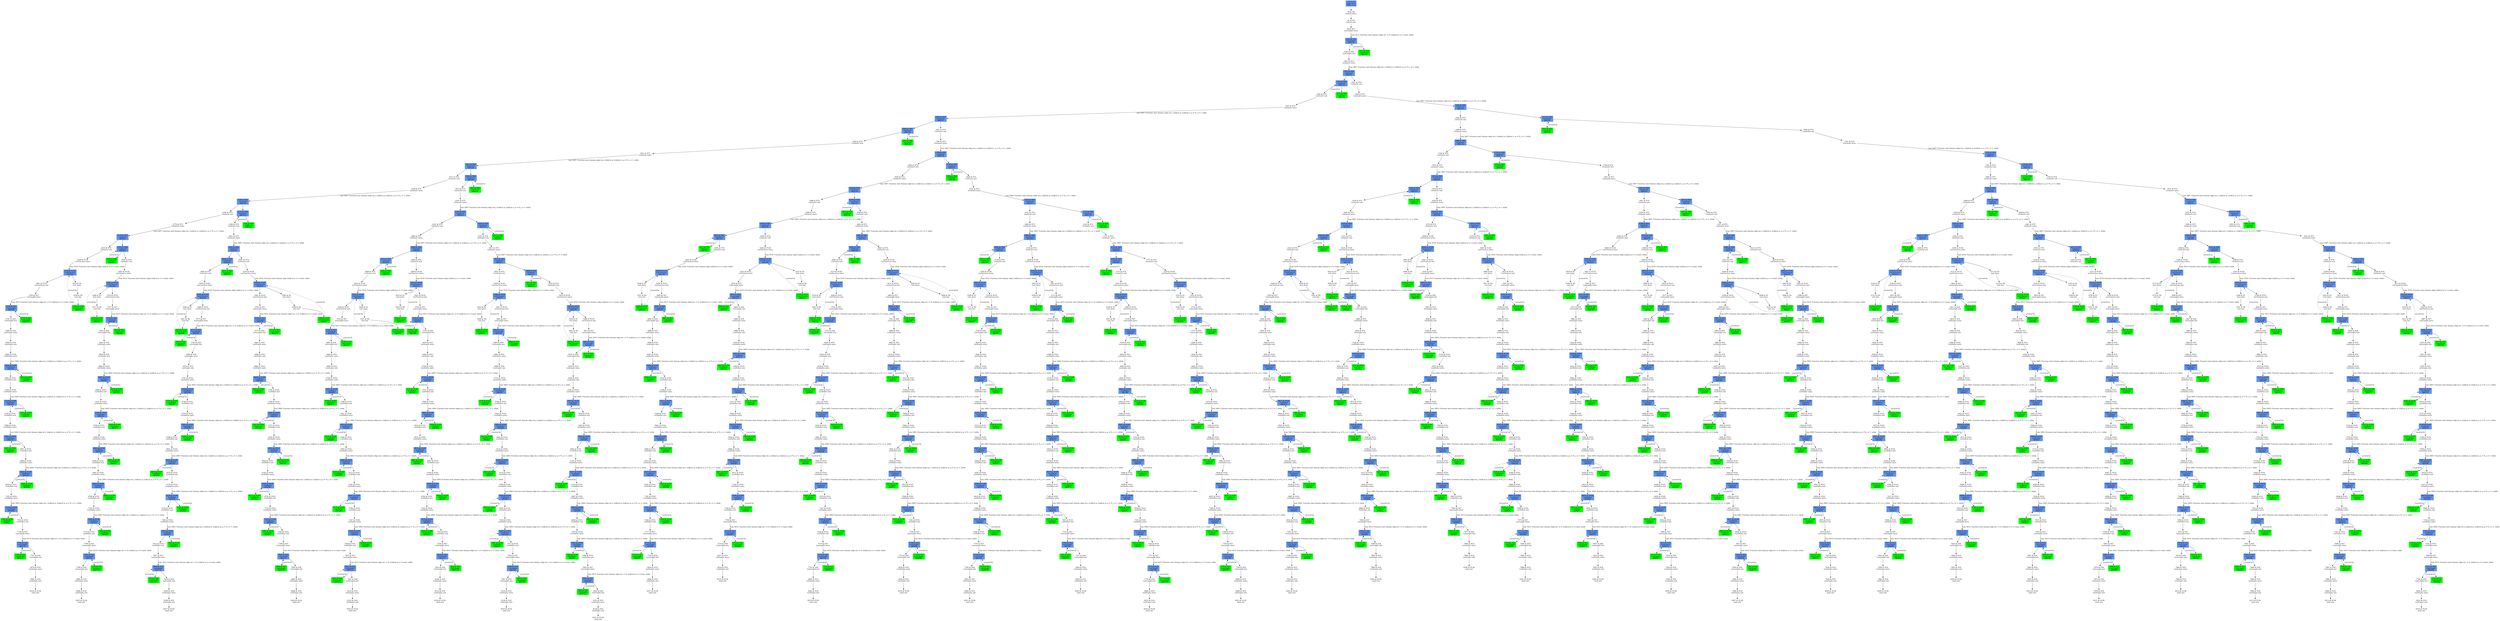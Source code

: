 digraph ARG {
node [style="filled" shape="box" color="white"]
1 [fillcolor="cornflowerblue" label="1 @ N137\nmain entry\nABS0: true" id="1"]
50 [label="50 @ N6\nInitList entry" id="50"]
61 [label="61 @ N5\nInitList exit" id="61"]
64 [label="64 @ N27\nListLength entry" id="64"]
1553 [fillcolor="cornflowerblue" label="1553 @ N31\nListLength\nABS119" id="1553"]
1558 [label="1558 @ N26\nListLength exit" id="1558"]
1561 [label="1561 @ N75\nListInsert entry" id="1561"]
1563 [fillcolor="cornflowerblue" label="1563 @ N82\nListInsert\nABS121" id="1563"]
1570 [fillcolor="cornflowerblue" label="1570 @ N82\nListInsert\nABS122" id="1570"]
1577 [fillcolor="green" label="1577 @ N82\nListInsert\nABS123" id="1577"]
1603 [label="1603 @ N74\nListInsert exit" id="1603"]
1651 [label="1651 @ N75\nListInsert entry" id="1651"]
1653 [fillcolor="cornflowerblue" label="1653 @ N82\nListInsert\nABS127" id="1653"]
1660 [fillcolor="cornflowerblue" label="1660 @ N82\nListInsert\nABS128" id="1660"]
1693 [label="1693 @ N74\nListInsert exit" id="1693"]
1831 [label="1831 @ N75\nListInsert entry" id="1831"]
1833 [fillcolor="cornflowerblue" label="1833 @ N82\nListInsert\nABS139" id="1833"]
1871 [label="1871 @ N74\nListInsert exit" id="1871"]
2146 [label="2146 @ N75\nListInsert entry" id="2146"]
2148 [fillcolor="cornflowerblue" label="2148 @ N82\nListInsert\nABS160" id="2148"]
2155 [fillcolor="cornflowerblue" label="2155 @ N82\nListInsert\nABS161" id="2155"]
2162 [fillcolor="green" label="2162 @ N82\nListInsert\nABS162" id="2162"]
2188 [label="2188 @ N74\nListInsert exit" id="2188"]
2821 [label="2821 @ N75\nListInsert entry" id="2821"]
2823 [fillcolor="cornflowerblue" label="2823 @ N82\nListInsert\nABS205" id="2823"]
2861 [label="2861 @ N74\nListInsert exit" id="2861"]
3378 [label="3378 @ N126\nListTraverse entry" id="3378"]
3380 [fillcolor="cornflowerblue" label="3380 @ N129\nListTraverse\nABS266" id="3380"]
3391 [label="3391 @ N125\nListTraverse exit" id="3391"]
3766 [label="3766 @ N27\nListLength entry" id="3766"]
3768 [fillcolor="cornflowerblue" label="3768 @ N31\nListLength\nABS330" id="3768"]
3772 [fillcolor="green" label="3772 @ N31\nListLength\nABS331" id="3772"]
3773 [label="3773 @ N26\nListLength exit" id="3773"]
4060 [label="4060 @ N19\nListEmpty entry" id="4060"]
4066 [label="4066 @ N18\nListEmpty exit" id="4066"]
4686 [label="4686 @ N102\nListDelete entry" id="4686"]
4688 [fillcolor="cornflowerblue" label="4688 @ N109\nListDelete\nABS394" id="4688"]
4695 [fillcolor="green" label="4695 @ N109\nListDelete\nABS395" id="4695"]
4705 [label="4705 @ N101\nListDelete exit" id="4705"]
5358 [label="5358 @ N102\nListDelete entry" id="5358"]
5360 [fillcolor="cornflowerblue" label="5360 @ N109\nListDelete\nABS458" id="5360"]
5367 [fillcolor="green" label="5367 @ N109\nListDelete\nABS459" id="5367"]
5377 [label="5377 @ N101\nListDelete exit" id="5377"]
6030 [label="6030 @ N102\nListDelete entry" id="6030"]
6032 [fillcolor="cornflowerblue" label="6032 @ N109\nListDelete\nABS522" id="6032"]
6049 [label="6049 @ N101\nListDelete exit" id="6049"]
6702 [label="6702 @ N102\nListDelete entry" id="6702"]
6704 [fillcolor="cornflowerblue" label="6704 @ N109\nListDelete\nABS586" id="6704"]
6711 [fillcolor="green" label="6711 @ N109\nListDelete\nABS587" id="6711"]
6721 [label="6721 @ N101\nListDelete exit" id="6721"]
7374 [label="7374 @ N102\nListDelete entry" id="7374"]
7376 [fillcolor="cornflowerblue" label="7376 @ N109\nListDelete\nABS650" id="7376"]
7383 [fillcolor="green" label="7383 @ N109\nListDelete\nABS651" id="7383"]
7393 [label="7393 @ N101\nListDelete exit" id="7393"]
7798 [label="7798 @ N27\nListLength entry" id="7798"]
7800 [fillcolor="cornflowerblue" label="7800 @ N31\nListLength\nABS714" id="7800"]
7805 [label="7805 @ N26\nListLength exit" id="7805"]
8092 [label="8092 @ N19\nListEmpty entry" id="8092"]
8098 [label="8098 @ N18\nListEmpty exit" id="8098"]
8326 [label="8326 @ N136\nmain exit" id="8326"]
7804 [fillcolor="green" label="7804 @ N31\nListLength\nABS715" id="7804"]
6039 [fillcolor="green" label="6039 @ N109\nListDelete\nABS523" id="6039"]
3383 [label="3383 @ N1\nvisit entry" id="3383"]
3386 [label="3386 @ N0\nvisit exit" id="3386"]
3389 [fillcolor="green" label="3389 @ N129\nListTraverse\nABS267" id="3389"]
2830 [fillcolor="cornflowerblue" label="2830 @ N82\nListInsert\nABS206" id="2830"]
2863 [label="2863 @ N74\nListInsert exit" id="2863"]
3393 [label="3393 @ N126\nListTraverse entry" id="3393"]
3395 [fillcolor="cornflowerblue" label="3395 @ N129\nListTraverse\nABS268" id="3395"]
3398 [label="3398 @ N1\nvisit entry" id="3398"]
3401 [label="3401 @ N0\nvisit exit" id="3401"]
3404 [fillcolor="green" label="3404 @ N129\nListTraverse\nABS269" id="3404"]
3406 [label="3406 @ N125\nListTraverse exit" id="3406"]
3775 [label="3775 @ N27\nListLength entry" id="3775"]
3777 [fillcolor="cornflowerblue" label="3777 @ N31\nListLength\nABS332" id="3777"]
3782 [label="3782 @ N26\nListLength exit" id="3782"]
4068 [label="4068 @ N19\nListEmpty entry" id="4068"]
4074 [label="4074 @ N18\nListEmpty exit" id="4074"]
4707 [label="4707 @ N102\nListDelete entry" id="4707"]
4709 [fillcolor="cornflowerblue" label="4709 @ N109\nListDelete\nABS396" id="4709"]
4716 [fillcolor="green" label="4716 @ N109\nListDelete\nABS397" id="4716"]
4726 [label="4726 @ N101\nListDelete exit" id="4726"]
5379 [label="5379 @ N102\nListDelete entry" id="5379"]
5381 [fillcolor="cornflowerblue" label="5381 @ N109\nListDelete\nABS460" id="5381"]
5398 [label="5398 @ N101\nListDelete exit" id="5398"]
6051 [label="6051 @ N102\nListDelete entry" id="6051"]
6053 [fillcolor="cornflowerblue" label="6053 @ N109\nListDelete\nABS524" id="6053"]
6060 [fillcolor="green" label="6060 @ N109\nListDelete\nABS525" id="6060"]
6070 [label="6070 @ N101\nListDelete exit" id="6070"]
6723 [label="6723 @ N102\nListDelete entry" id="6723"]
6725 [fillcolor="cornflowerblue" label="6725 @ N109\nListDelete\nABS588" id="6725"]
6742 [label="6742 @ N101\nListDelete exit" id="6742"]
7395 [label="7395 @ N102\nListDelete entry" id="7395"]
7397 [fillcolor="cornflowerblue" label="7397 @ N109\nListDelete\nABS652" id="7397"]
7414 [label="7414 @ N101\nListDelete exit" id="7414"]
7807 [label="7807 @ N27\nListLength entry" id="7807"]
7809 [fillcolor="cornflowerblue" label="7809 @ N31\nListLength\nABS716" id="7809"]
7814 [label="7814 @ N26\nListLength exit" id="7814"]
8100 [label="8100 @ N19\nListEmpty entry" id="8100"]
8106 [label="8106 @ N18\nListEmpty exit" id="8106"]
8327 [label="8327 @ N136\nmain exit" id="8327"]
7813 [fillcolor="green" label="7813 @ N31\nListLength\nABS717" id="7813"]
7404 [fillcolor="green" label="7404 @ N109\nListDelete\nABS653" id="7404"]
6732 [fillcolor="green" label="6732 @ N109\nListDelete\nABS589" id="6732"]
5388 [fillcolor="green" label="5388 @ N109\nListDelete\nABS461" id="5388"]
3781 [fillcolor="green" label="3781 @ N31\nListLength\nABS333" id="3781"]
2837 [fillcolor="green" label="2837 @ N82\nListInsert\nABS207" id="2837"]
2186 [label="2186 @ N74\nListInsert exit" id="2186"]
2776 [label="2776 @ N75\nListInsert entry" id="2776"]
2778 [fillcolor="cornflowerblue" label="2778 @ N82\nListInsert\nABS202" id="2778"]
2816 [label="2816 @ N74\nListInsert exit" id="2816"]
3348 [label="3348 @ N126\nListTraverse entry" id="3348"]
3350 [fillcolor="cornflowerblue" label="3350 @ N129\nListTraverse\nABS262" id="3350"]
3353 [label="3353 @ N1\nvisit entry" id="3353"]
3356 [label="3356 @ N0\nvisit exit" id="3356"]
3359 [fillcolor="green" label="3359 @ N129\nListTraverse\nABS263" id="3359"]
3361 [label="3361 @ N125\nListTraverse exit" id="3361"]
3748 [label="3748 @ N27\nListLength entry" id="3748"]
3750 [fillcolor="cornflowerblue" label="3750 @ N31\nListLength\nABS326" id="3750"]
3755 [label="3755 @ N26\nListLength exit" id="3755"]
4044 [label="4044 @ N19\nListEmpty entry" id="4044"]
4050 [label="4050 @ N18\nListEmpty exit" id="4050"]
4644 [label="4644 @ N102\nListDelete entry" id="4644"]
4646 [fillcolor="cornflowerblue" label="4646 @ N109\nListDelete\nABS390" id="4646"]
4653 [fillcolor="green" label="4653 @ N109\nListDelete\nABS391" id="4653"]
4663 [label="4663 @ N101\nListDelete exit" id="4663"]
5316 [label="5316 @ N102\nListDelete entry" id="5316"]
5318 [fillcolor="cornflowerblue" label="5318 @ N109\nListDelete\nABS454" id="5318"]
5325 [fillcolor="green" label="5325 @ N109\nListDelete\nABS455" id="5325"]
5335 [label="5335 @ N101\nListDelete exit" id="5335"]
5988 [label="5988 @ N102\nListDelete entry" id="5988"]
5990 [fillcolor="cornflowerblue" label="5990 @ N109\nListDelete\nABS518" id="5990"]
6007 [label="6007 @ N101\nListDelete exit" id="6007"]
6660 [label="6660 @ N102\nListDelete entry" id="6660"]
6662 [fillcolor="cornflowerblue" label="6662 @ N109\nListDelete\nABS582" id="6662"]
6669 [fillcolor="green" label="6669 @ N109\nListDelete\nABS583" id="6669"]
6679 [label="6679 @ N101\nListDelete exit" id="6679"]
7332 [label="7332 @ N102\nListDelete entry" id="7332"]
7334 [fillcolor="cornflowerblue" label="7334 @ N109\nListDelete\nABS646" id="7334"]
7351 [label="7351 @ N101\nListDelete exit" id="7351"]
7780 [label="7780 @ N27\nListLength entry" id="7780"]
7782 [fillcolor="cornflowerblue" label="7782 @ N31\nListLength\nABS710" id="7782"]
7787 [label="7787 @ N26\nListLength exit" id="7787"]
8076 [label="8076 @ N19\nListEmpty entry" id="8076"]
8082 [label="8082 @ N18\nListEmpty exit" id="8082"]
8324 [label="8324 @ N136\nmain exit" id="8324"]
7786 [fillcolor="green" label="7786 @ N31\nListLength\nABS711" id="7786"]
7341 [fillcolor="green" label="7341 @ N109\nListDelete\nABS647" id="7341"]
5997 [fillcolor="green" label="5997 @ N109\nListDelete\nABS519" id="5997"]
3754 [fillcolor="green" label="3754 @ N31\nListLength\nABS327" id="3754"]
2785 [fillcolor="cornflowerblue" label="2785 @ N82\nListInsert\nABS203" id="2785"]
2818 [label="2818 @ N74\nListInsert exit" id="2818"]
3363 [label="3363 @ N126\nListTraverse entry" id="3363"]
3365 [fillcolor="cornflowerblue" label="3365 @ N129\nListTraverse\nABS264" id="3365"]
3368 [label="3368 @ N1\nvisit entry" id="3368"]
3371 [label="3371 @ N0\nvisit exit" id="3371"]
3374 [fillcolor="green" label="3374 @ N129\nListTraverse\nABS265" id="3374"]
3376 [label="3376 @ N125\nListTraverse exit" id="3376"]
3757 [label="3757 @ N27\nListLength entry" id="3757"]
3759 [fillcolor="cornflowerblue" label="3759 @ N31\nListLength\nABS328" id="3759"]
3763 [fillcolor="green" label="3763 @ N31\nListLength\nABS329" id="3763"]
3764 [label="3764 @ N26\nListLength exit" id="3764"]
4052 [label="4052 @ N19\nListEmpty entry" id="4052"]
4058 [label="4058 @ N18\nListEmpty exit" id="4058"]
4665 [label="4665 @ N102\nListDelete entry" id="4665"]
4667 [fillcolor="cornflowerblue" label="4667 @ N109\nListDelete\nABS392" id="4667"]
4674 [fillcolor="green" label="4674 @ N109\nListDelete\nABS393" id="4674"]
4684 [label="4684 @ N101\nListDelete exit" id="4684"]
5337 [label="5337 @ N102\nListDelete entry" id="5337"]
5339 [fillcolor="cornflowerblue" label="5339 @ N109\nListDelete\nABS456" id="5339"]
5356 [label="5356 @ N101\nListDelete exit" id="5356"]
6009 [label="6009 @ N102\nListDelete entry" id="6009"]
6011 [fillcolor="cornflowerblue" label="6011 @ N109\nListDelete\nABS520" id="6011"]
6028 [label="6028 @ N101\nListDelete exit" id="6028"]
6681 [label="6681 @ N102\nListDelete entry" id="6681"]
6683 [fillcolor="cornflowerblue" label="6683 @ N109\nListDelete\nABS584" id="6683"]
6690 [fillcolor="green" label="6690 @ N109\nListDelete\nABS585" id="6690"]
6700 [label="6700 @ N101\nListDelete exit" id="6700"]
7353 [label="7353 @ N102\nListDelete entry" id="7353"]
7355 [fillcolor="cornflowerblue" label="7355 @ N109\nListDelete\nABS648" id="7355"]
7362 [fillcolor="green" label="7362 @ N109\nListDelete\nABS649" id="7362"]
7372 [label="7372 @ N101\nListDelete exit" id="7372"]
7789 [label="7789 @ N27\nListLength entry" id="7789"]
7791 [fillcolor="cornflowerblue" label="7791 @ N31\nListLength\nABS712" id="7791"]
7796 [label="7796 @ N26\nListLength exit" id="7796"]
8084 [label="8084 @ N19\nListEmpty entry" id="8084"]
8090 [label="8090 @ N18\nListEmpty exit" id="8090"]
8325 [label="8325 @ N136\nmain exit" id="8325"]
7795 [fillcolor="green" label="7795 @ N31\nListLength\nABS713" id="7795"]
6018 [fillcolor="green" label="6018 @ N109\nListDelete\nABS521" id="6018"]
5346 [fillcolor="green" label="5346 @ N109\nListDelete\nABS457" id="5346"]
2792 [fillcolor="green" label="2792 @ N82\nListInsert\nABS204" id="2792"]
1840 [fillcolor="cornflowerblue" label="1840 @ N82\nListInsert\nABS140" id="1840"]
1873 [label="1873 @ N74\nListInsert exit" id="1873"]
2191 [label="2191 @ N75\nListInsert entry" id="2191"]
2193 [fillcolor="cornflowerblue" label="2193 @ N82\nListInsert\nABS163" id="2193"]
2200 [fillcolor="cornflowerblue" label="2200 @ N82\nListInsert\nABS164" id="2200"]
2207 [fillcolor="green" label="2207 @ N82\nListInsert\nABS165" id="2207"]
2233 [label="2233 @ N74\nListInsert exit" id="2233"]
2911 [label="2911 @ N75\nListInsert entry" id="2911"]
2913 [fillcolor="cornflowerblue" label="2913 @ N82\nListInsert\nABS211" id="2913"]
2951 [label="2951 @ N74\nListInsert exit" id="2951"]
3438 [label="3438 @ N126\nListTraverse entry" id="3438"]
3440 [fillcolor="cornflowerblue" label="3440 @ N129\nListTraverse\nABS274" id="3440"]
3451 [label="3451 @ N125\nListTraverse exit" id="3451"]
3802 [label="3802 @ N27\nListLength entry" id="3802"]
3804 [fillcolor="cornflowerblue" label="3804 @ N31\nListLength\nABS338" id="3804"]
3808 [fillcolor="green" label="3808 @ N31\nListLength\nABS339" id="3808"]
3809 [label="3809 @ N26\nListLength exit" id="3809"]
4092 [label="4092 @ N19\nListEmpty entry" id="4092"]
4098 [label="4098 @ N18\nListEmpty exit" id="4098"]
4770 [label="4770 @ N102\nListDelete entry" id="4770"]
4772 [fillcolor="cornflowerblue" label="4772 @ N109\nListDelete\nABS402" id="4772"]
4779 [fillcolor="green" label="4779 @ N109\nListDelete\nABS403" id="4779"]
4789 [label="4789 @ N101\nListDelete exit" id="4789"]
5442 [label="5442 @ N102\nListDelete entry" id="5442"]
5444 [fillcolor="cornflowerblue" label="5444 @ N109\nListDelete\nABS466" id="5444"]
5461 [label="5461 @ N101\nListDelete exit" id="5461"]
6114 [label="6114 @ N102\nListDelete entry" id="6114"]
6116 [fillcolor="cornflowerblue" label="6116 @ N109\nListDelete\nABS530" id="6116"]
6123 [fillcolor="green" label="6123 @ N109\nListDelete\nABS531" id="6123"]
6133 [label="6133 @ N101\nListDelete exit" id="6133"]
6786 [label="6786 @ N102\nListDelete entry" id="6786"]
6788 [fillcolor="cornflowerblue" label="6788 @ N109\nListDelete\nABS594" id="6788"]
6795 [fillcolor="green" label="6795 @ N109\nListDelete\nABS595" id="6795"]
6805 [label="6805 @ N101\nListDelete exit" id="6805"]
7458 [label="7458 @ N102\nListDelete entry" id="7458"]
7460 [fillcolor="cornflowerblue" label="7460 @ N109\nListDelete\nABS658" id="7460"]
7467 [fillcolor="green" label="7467 @ N109\nListDelete\nABS659" id="7467"]
7477 [label="7477 @ N101\nListDelete exit" id="7477"]
7834 [label="7834 @ N27\nListLength entry" id="7834"]
7836 [fillcolor="cornflowerblue" label="7836 @ N31\nListLength\nABS722" id="7836"]
7841 [label="7841 @ N26\nListLength exit" id="7841"]
8124 [label="8124 @ N19\nListEmpty entry" id="8124"]
8130 [label="8130 @ N18\nListEmpty exit" id="8130"]
8330 [label="8330 @ N136\nmain exit" id="8330"]
7840 [fillcolor="green" label="7840 @ N31\nListLength\nABS723" id="7840"]
5451 [fillcolor="green" label="5451 @ N109\nListDelete\nABS467" id="5451"]
3443 [label="3443 @ N1\nvisit entry" id="3443"]
3446 [label="3446 @ N0\nvisit exit" id="3446"]
3449 [fillcolor="green" label="3449 @ N129\nListTraverse\nABS275" id="3449"]
2920 [fillcolor="cornflowerblue" label="2920 @ N82\nListInsert\nABS212" id="2920"]
2927 [fillcolor="green" label="2927 @ N82\nListInsert\nABS213" id="2927"]
2953 [label="2953 @ N74\nListInsert exit" id="2953"]
3453 [label="3453 @ N126\nListTraverse entry" id="3453"]
3455 [fillcolor="cornflowerblue" label="3455 @ N129\nListTraverse\nABS276" id="3455"]
3458 [label="3458 @ N1\nvisit entry" id="3458"]
3461 [label="3461 @ N0\nvisit exit" id="3461"]
3464 [fillcolor="green" label="3464 @ N129\nListTraverse\nABS277" id="3464"]
3466 [label="3466 @ N125\nListTraverse exit" id="3466"]
3811 [label="3811 @ N27\nListLength entry" id="3811"]
3813 [fillcolor="cornflowerblue" label="3813 @ N31\nListLength\nABS340" id="3813"]
3818 [label="3818 @ N26\nListLength exit" id="3818"]
4100 [label="4100 @ N19\nListEmpty entry" id="4100"]
4106 [label="4106 @ N18\nListEmpty exit" id="4106"]
4791 [label="4791 @ N102\nListDelete entry" id="4791"]
4793 [fillcolor="cornflowerblue" label="4793 @ N109\nListDelete\nABS404" id="4793"]
4800 [fillcolor="green" label="4800 @ N109\nListDelete\nABS405" id="4800"]
4810 [label="4810 @ N101\nListDelete exit" id="4810"]
5463 [label="5463 @ N102\nListDelete entry" id="5463"]
5465 [fillcolor="cornflowerblue" label="5465 @ N109\nListDelete\nABS468" id="5465"]
5482 [label="5482 @ N101\nListDelete exit" id="5482"]
6135 [label="6135 @ N102\nListDelete entry" id="6135"]
6137 [fillcolor="cornflowerblue" label="6137 @ N109\nListDelete\nABS532" id="6137"]
6144 [fillcolor="green" label="6144 @ N109\nListDelete\nABS533" id="6144"]
6154 [label="6154 @ N101\nListDelete exit" id="6154"]
6807 [label="6807 @ N102\nListDelete entry" id="6807"]
6809 [fillcolor="cornflowerblue" label="6809 @ N109\nListDelete\nABS596" id="6809"]
6826 [label="6826 @ N101\nListDelete exit" id="6826"]
7479 [label="7479 @ N102\nListDelete entry" id="7479"]
7481 [fillcolor="cornflowerblue" label="7481 @ N109\nListDelete\nABS660" id="7481"]
7488 [fillcolor="green" label="7488 @ N109\nListDelete\nABS661" id="7488"]
7498 [label="7498 @ N101\nListDelete exit" id="7498"]
7843 [label="7843 @ N27\nListLength entry" id="7843"]
7845 [fillcolor="cornflowerblue" label="7845 @ N31\nListLength\nABS724" id="7845"]
7850 [label="7850 @ N26\nListLength exit" id="7850"]
8132 [label="8132 @ N19\nListEmpty entry" id="8132"]
8138 [label="8138 @ N18\nListEmpty exit" id="8138"]
8331 [label="8331 @ N136\nmain exit" id="8331"]
7849 [fillcolor="green" label="7849 @ N31\nListLength\nABS725" id="7849"]
6816 [fillcolor="green" label="6816 @ N109\nListDelete\nABS597" id="6816"]
5472 [fillcolor="green" label="5472 @ N109\nListDelete\nABS469" id="5472"]
3817 [fillcolor="green" label="3817 @ N31\nListLength\nABS341" id="3817"]
2231 [label="2231 @ N74\nListInsert exit" id="2231"]
2866 [label="2866 @ N75\nListInsert entry" id="2866"]
2868 [fillcolor="cornflowerblue" label="2868 @ N82\nListInsert\nABS208" id="2868"]
2875 [fillcolor="cornflowerblue" label="2875 @ N82\nListInsert\nABS209" id="2875"]
2882 [fillcolor="green" label="2882 @ N82\nListInsert\nABS210" id="2882"]
2908 [label="2908 @ N74\nListInsert exit" id="2908"]
3423 [label="3423 @ N126\nListTraverse entry" id="3423"]
3425 [fillcolor="cornflowerblue" label="3425 @ N129\nListTraverse\nABS272" id="3425"]
3428 [label="3428 @ N1\nvisit entry" id="3428"]
3431 [label="3431 @ N0\nvisit exit" id="3431"]
3434 [fillcolor="green" label="3434 @ N129\nListTraverse\nABS273" id="3434"]
3436 [label="3436 @ N125\nListTraverse exit" id="3436"]
3793 [label="3793 @ N27\nListLength entry" id="3793"]
3795 [fillcolor="cornflowerblue" label="3795 @ N31\nListLength\nABS336" id="3795"]
3799 [fillcolor="green" label="3799 @ N31\nListLength\nABS337" id="3799"]
3800 [label="3800 @ N26\nListLength exit" id="3800"]
4084 [label="4084 @ N19\nListEmpty entry" id="4084"]
4090 [label="4090 @ N18\nListEmpty exit" id="4090"]
4749 [label="4749 @ N102\nListDelete entry" id="4749"]
4751 [fillcolor="cornflowerblue" label="4751 @ N109\nListDelete\nABS400" id="4751"]
4758 [fillcolor="green" label="4758 @ N109\nListDelete\nABS401" id="4758"]
4768 [label="4768 @ N101\nListDelete exit" id="4768"]
5421 [label="5421 @ N102\nListDelete entry" id="5421"]
5423 [fillcolor="cornflowerblue" label="5423 @ N109\nListDelete\nABS464" id="5423"]
5430 [fillcolor="green" label="5430 @ N109\nListDelete\nABS465" id="5430"]
5440 [label="5440 @ N101\nListDelete exit" id="5440"]
6093 [label="6093 @ N102\nListDelete entry" id="6093"]
6095 [fillcolor="cornflowerblue" label="6095 @ N109\nListDelete\nABS528" id="6095"]
6102 [fillcolor="green" label="6102 @ N109\nListDelete\nABS529" id="6102"]
6112 [label="6112 @ N101\nListDelete exit" id="6112"]
6765 [label="6765 @ N102\nListDelete entry" id="6765"]
6767 [fillcolor="cornflowerblue" label="6767 @ N109\nListDelete\nABS592" id="6767"]
6774 [fillcolor="green" label="6774 @ N109\nListDelete\nABS593" id="6774"]
6784 [label="6784 @ N101\nListDelete exit" id="6784"]
7437 [label="7437 @ N102\nListDelete entry" id="7437"]
7439 [fillcolor="cornflowerblue" label="7439 @ N109\nListDelete\nABS656" id="7439"]
7456 [label="7456 @ N101\nListDelete exit" id="7456"]
7825 [label="7825 @ N27\nListLength entry" id="7825"]
7827 [fillcolor="cornflowerblue" label="7827 @ N31\nListLength\nABS720" id="7827"]
7832 [label="7832 @ N26\nListLength exit" id="7832"]
8116 [label="8116 @ N19\nListEmpty entry" id="8116"]
8122 [label="8122 @ N18\nListEmpty exit" id="8122"]
8329 [label="8329 @ N136\nmain exit" id="8329"]
7831 [fillcolor="green" label="7831 @ N31\nListLength\nABS721" id="7831"]
7446 [fillcolor="green" label="7446 @ N109\nListDelete\nABS657" id="7446"]
2906 [label="2906 @ N74\nListInsert exit" id="2906"]
3408 [label="3408 @ N126\nListTraverse entry" id="3408"]
3410 [fillcolor="cornflowerblue" label="3410 @ N129\nListTraverse\nABS270" id="3410"]
3421 [label="3421 @ N125\nListTraverse exit" id="3421"]
3784 [label="3784 @ N27\nListLength entry" id="3784"]
3786 [fillcolor="cornflowerblue" label="3786 @ N31\nListLength\nABS334" id="3786"]
3790 [fillcolor="green" label="3790 @ N31\nListLength\nABS335" id="3790"]
3791 [label="3791 @ N26\nListLength exit" id="3791"]
4076 [label="4076 @ N19\nListEmpty entry" id="4076"]
4082 [label="4082 @ N18\nListEmpty exit" id="4082"]
4728 [label="4728 @ N102\nListDelete entry" id="4728"]
4730 [fillcolor="cornflowerblue" label="4730 @ N109\nListDelete\nABS398" id="4730"]
4747 [label="4747 @ N101\nListDelete exit" id="4747"]
5400 [label="5400 @ N102\nListDelete entry" id="5400"]
5402 [fillcolor="cornflowerblue" label="5402 @ N109\nListDelete\nABS462" id="5402"]
5409 [fillcolor="green" label="5409 @ N109\nListDelete\nABS463" id="5409"]
5419 [label="5419 @ N101\nListDelete exit" id="5419"]
6072 [label="6072 @ N102\nListDelete entry" id="6072"]
6074 [fillcolor="cornflowerblue" label="6074 @ N109\nListDelete\nABS526" id="6074"]
6091 [label="6091 @ N101\nListDelete exit" id="6091"]
6744 [label="6744 @ N102\nListDelete entry" id="6744"]
6746 [fillcolor="cornflowerblue" label="6746 @ N109\nListDelete\nABS590" id="6746"]
6753 [fillcolor="green" label="6753 @ N109\nListDelete\nABS591" id="6753"]
6763 [label="6763 @ N101\nListDelete exit" id="6763"]
7416 [label="7416 @ N102\nListDelete entry" id="7416"]
7418 [fillcolor="cornflowerblue" label="7418 @ N109\nListDelete\nABS654" id="7418"]
7435 [label="7435 @ N101\nListDelete exit" id="7435"]
7816 [label="7816 @ N27\nListLength entry" id="7816"]
7818 [fillcolor="cornflowerblue" label="7818 @ N31\nListLength\nABS718" id="7818"]
7823 [label="7823 @ N26\nListLength exit" id="7823"]
8108 [label="8108 @ N19\nListEmpty entry" id="8108"]
8114 [label="8114 @ N18\nListEmpty exit" id="8114"]
8328 [label="8328 @ N136\nmain exit" id="8328"]
7822 [fillcolor="green" label="7822 @ N31\nListLength\nABS719" id="7822"]
7425 [fillcolor="green" label="7425 @ N109\nListDelete\nABS655" id="7425"]
6081 [fillcolor="green" label="6081 @ N109\nListDelete\nABS527" id="6081"]
4737 [fillcolor="green" label="4737 @ N109\nListDelete\nABS399" id="4737"]
3413 [label="3413 @ N1\nvisit entry" id="3413"]
3416 [label="3416 @ N0\nvisit exit" id="3416"]
3419 [fillcolor="green" label="3419 @ N129\nListTraverse\nABS271" id="3419"]
1847 [fillcolor="green" label="1847 @ N82\nListInsert\nABS141" id="1847"]
1667 [fillcolor="green" label="1667 @ N82\nListInsert\nABS129" id="1667"]
1691 [label="1691 @ N74\nListInsert exit" id="1691"]
1786 [label="1786 @ N75\nListInsert entry" id="1786"]
1788 [fillcolor="cornflowerblue" label="1788 @ N82\nListInsert\nABS136" id="1788"]
1795 [fillcolor="cornflowerblue" label="1795 @ N82\nListInsert\nABS137" id="1795"]
1802 [fillcolor="green" label="1802 @ N82\nListInsert\nABS138" id="1802"]
1828 [label="1828 @ N74\nListInsert exit" id="1828"]
2101 [label="2101 @ N75\nListInsert entry" id="2101"]
2103 [fillcolor="cornflowerblue" label="2103 @ N82\nListInsert\nABS157" id="2103"]
2110 [fillcolor="cornflowerblue" label="2110 @ N82\nListInsert\nABS158" id="2110"]
2117 [fillcolor="green" label="2117 @ N82\nListInsert\nABS159" id="2117"]
2143 [label="2143 @ N74\nListInsert exit" id="2143"]
2731 [label="2731 @ N75\nListInsert entry" id="2731"]
2733 [fillcolor="cornflowerblue" label="2733 @ N82\nListInsert\nABS199" id="2733"]
2771 [label="2771 @ N74\nListInsert exit" id="2771"]
3318 [label="3318 @ N126\nListTraverse entry" id="3318"]
3320 [fillcolor="cornflowerblue" label="3320 @ N129\nListTraverse\nABS258" id="3320"]
3323 [label="3323 @ N1\nvisit entry" id="3323"]
3326 [label="3326 @ N0\nvisit exit" id="3326"]
3329 [fillcolor="green" label="3329 @ N129\nListTraverse\nABS259" id="3329"]
3331 [label="3331 @ N125\nListTraverse exit" id="3331"]
3730 [label="3730 @ N27\nListLength entry" id="3730"]
3732 [fillcolor="cornflowerblue" label="3732 @ N31\nListLength\nABS322" id="3732"]
3736 [fillcolor="green" label="3736 @ N31\nListLength\nABS323" id="3736"]
3737 [label="3737 @ N26\nListLength exit" id="3737"]
4028 [label="4028 @ N19\nListEmpty entry" id="4028"]
4034 [label="4034 @ N18\nListEmpty exit" id="4034"]
4602 [label="4602 @ N102\nListDelete entry" id="4602"]
4604 [fillcolor="cornflowerblue" label="4604 @ N109\nListDelete\nABS386" id="4604"]
4611 [fillcolor="green" label="4611 @ N109\nListDelete\nABS387" id="4611"]
4621 [label="4621 @ N101\nListDelete exit" id="4621"]
5274 [label="5274 @ N102\nListDelete entry" id="5274"]
5276 [fillcolor="cornflowerblue" label="5276 @ N109\nListDelete\nABS450" id="5276"]
5283 [fillcolor="green" label="5283 @ N109\nListDelete\nABS451" id="5283"]
5293 [label="5293 @ N101\nListDelete exit" id="5293"]
5946 [label="5946 @ N102\nListDelete entry" id="5946"]
5948 [fillcolor="cornflowerblue" label="5948 @ N109\nListDelete\nABS514" id="5948"]
5955 [fillcolor="green" label="5955 @ N109\nListDelete\nABS515" id="5955"]
5965 [label="5965 @ N101\nListDelete exit" id="5965"]
6618 [label="6618 @ N102\nListDelete entry" id="6618"]
6620 [fillcolor="cornflowerblue" label="6620 @ N109\nListDelete\nABS578" id="6620"]
6637 [label="6637 @ N101\nListDelete exit" id="6637"]
7290 [label="7290 @ N102\nListDelete entry" id="7290"]
7292 [fillcolor="cornflowerblue" label="7292 @ N109\nListDelete\nABS642" id="7292"]
7299 [fillcolor="green" label="7299 @ N109\nListDelete\nABS643" id="7299"]
7309 [label="7309 @ N101\nListDelete exit" id="7309"]
7762 [label="7762 @ N27\nListLength entry" id="7762"]
7764 [fillcolor="cornflowerblue" label="7764 @ N31\nListLength\nABS706" id="7764"]
7769 [label="7769 @ N26\nListLength exit" id="7769"]
8060 [label="8060 @ N19\nListEmpty entry" id="8060"]
8066 [label="8066 @ N18\nListEmpty exit" id="8066"]
8322 [label="8322 @ N136\nmain exit" id="8322"]
7768 [fillcolor="green" label="7768 @ N31\nListLength\nABS707" id="7768"]
6627 [fillcolor="green" label="6627 @ N109\nListDelete\nABS579" id="6627"]
2740 [fillcolor="cornflowerblue" label="2740 @ N82\nListInsert\nABS200" id="2740"]
2747 [fillcolor="green" label="2747 @ N82\nListInsert\nABS201" id="2747"]
2773 [label="2773 @ N74\nListInsert exit" id="2773"]
3333 [label="3333 @ N126\nListTraverse entry" id="3333"]
3335 [fillcolor="cornflowerblue" label="3335 @ N129\nListTraverse\nABS260" id="3335"]
3346 [label="3346 @ N125\nListTraverse exit" id="3346"]
3739 [label="3739 @ N27\nListLength entry" id="3739"]
3741 [fillcolor="cornflowerblue" label="3741 @ N31\nListLength\nABS324" id="3741"]
3745 [fillcolor="green" label="3745 @ N31\nListLength\nABS325" id="3745"]
3746 [label="3746 @ N26\nListLength exit" id="3746"]
4036 [label="4036 @ N19\nListEmpty entry" id="4036"]
4042 [label="4042 @ N18\nListEmpty exit" id="4042"]
4623 [label="4623 @ N102\nListDelete entry" id="4623"]
4625 [fillcolor="cornflowerblue" label="4625 @ N109\nListDelete\nABS388" id="4625"]
4642 [label="4642 @ N101\nListDelete exit" id="4642"]
5295 [label="5295 @ N102\nListDelete entry" id="5295"]
5297 [fillcolor="cornflowerblue" label="5297 @ N109\nListDelete\nABS452" id="5297"]
5304 [fillcolor="green" label="5304 @ N109\nListDelete\nABS453" id="5304"]
5314 [label="5314 @ N101\nListDelete exit" id="5314"]
5967 [label="5967 @ N102\nListDelete entry" id="5967"]
5969 [fillcolor="cornflowerblue" label="5969 @ N109\nListDelete\nABS516" id="5969"]
5986 [label="5986 @ N101\nListDelete exit" id="5986"]
6639 [label="6639 @ N102\nListDelete entry" id="6639"]
6641 [fillcolor="cornflowerblue" label="6641 @ N109\nListDelete\nABS580" id="6641"]
6648 [fillcolor="green" label="6648 @ N109\nListDelete\nABS581" id="6648"]
6658 [label="6658 @ N101\nListDelete exit" id="6658"]
7311 [label="7311 @ N102\nListDelete entry" id="7311"]
7313 [fillcolor="cornflowerblue" label="7313 @ N109\nListDelete\nABS644" id="7313"]
7320 [fillcolor="green" label="7320 @ N109\nListDelete\nABS645" id="7320"]
7330 [label="7330 @ N101\nListDelete exit" id="7330"]
7771 [label="7771 @ N27\nListLength entry" id="7771"]
7773 [fillcolor="cornflowerblue" label="7773 @ N31\nListLength\nABS708" id="7773"]
7777 [fillcolor="green" label="7777 @ N31\nListLength\nABS709" id="7777"]
7778 [label="7778 @ N26\nListLength exit" id="7778"]
8068 [label="8068 @ N19\nListEmpty entry" id="8068"]
8074 [label="8074 @ N18\nListEmpty exit" id="8074"]
8323 [label="8323 @ N136\nmain exit" id="8323"]
5976 [fillcolor="green" label="5976 @ N109\nListDelete\nABS517" id="5976"]
4632 [fillcolor="green" label="4632 @ N109\nListDelete\nABS389" id="4632"]
3338 [label="3338 @ N1\nvisit entry" id="3338"]
3341 [label="3341 @ N0\nvisit exit" id="3341"]
3344 [fillcolor="green" label="3344 @ N129\nListTraverse\nABS261" id="3344"]
2141 [label="2141 @ N74\nListInsert exit" id="2141"]
2686 [label="2686 @ N75\nListInsert entry" id="2686"]
2688 [fillcolor="cornflowerblue" label="2688 @ N82\nListInsert\nABS196" id="2688"]
2695 [fillcolor="cornflowerblue" label="2695 @ N82\nListInsert\nABS197" id="2695"]
2728 [label="2728 @ N74\nListInsert exit" id="2728"]
3303 [label="3303 @ N126\nListTraverse entry" id="3303"]
3305 [fillcolor="cornflowerblue" label="3305 @ N129\nListTraverse\nABS256" id="3305"]
3316 [label="3316 @ N125\nListTraverse exit" id="3316"]
3721 [label="3721 @ N27\nListLength entry" id="3721"]
3723 [fillcolor="cornflowerblue" label="3723 @ N31\nListLength\nABS320" id="3723"]
3727 [fillcolor="green" label="3727 @ N31\nListLength\nABS321" id="3727"]
3728 [label="3728 @ N26\nListLength exit" id="3728"]
4020 [label="4020 @ N19\nListEmpty entry" id="4020"]
4026 [label="4026 @ N18\nListEmpty exit" id="4026"]
4581 [label="4581 @ N102\nListDelete entry" id="4581"]
4583 [fillcolor="cornflowerblue" label="4583 @ N109\nListDelete\nABS384" id="4583"]
4600 [label="4600 @ N101\nListDelete exit" id="4600"]
5253 [label="5253 @ N102\nListDelete entry" id="5253"]
5255 [fillcolor="cornflowerblue" label="5255 @ N109\nListDelete\nABS448" id="5255"]
5262 [fillcolor="green" label="5262 @ N109\nListDelete\nABS449" id="5262"]
5272 [label="5272 @ N101\nListDelete exit" id="5272"]
5925 [label="5925 @ N102\nListDelete entry" id="5925"]
5927 [fillcolor="cornflowerblue" label="5927 @ N109\nListDelete\nABS512" id="5927"]
5944 [label="5944 @ N101\nListDelete exit" id="5944"]
6597 [label="6597 @ N102\nListDelete entry" id="6597"]
6599 [fillcolor="cornflowerblue" label="6599 @ N109\nListDelete\nABS576" id="6599"]
6606 [fillcolor="green" label="6606 @ N109\nListDelete\nABS577" id="6606"]
6616 [label="6616 @ N101\nListDelete exit" id="6616"]
7269 [label="7269 @ N102\nListDelete entry" id="7269"]
7271 [fillcolor="cornflowerblue" label="7271 @ N109\nListDelete\nABS640" id="7271"]
7278 [fillcolor="green" label="7278 @ N109\nListDelete\nABS641" id="7278"]
7288 [label="7288 @ N101\nListDelete exit" id="7288"]
7753 [label="7753 @ N27\nListLength entry" id="7753"]
7755 [fillcolor="cornflowerblue" label="7755 @ N31\nListLength\nABS704" id="7755"]
7760 [label="7760 @ N26\nListLength exit" id="7760"]
8052 [label="8052 @ N19\nListEmpty entry" id="8052"]
8058 [label="8058 @ N18\nListEmpty exit" id="8058"]
8321 [label="8321 @ N136\nmain exit" id="8321"]
7759 [fillcolor="green" label="7759 @ N31\nListLength\nABS705" id="7759"]
5934 [fillcolor="green" label="5934 @ N109\nListDelete\nABS513" id="5934"]
4590 [fillcolor="green" label="4590 @ N109\nListDelete\nABS385" id="4590"]
3308 [label="3308 @ N1\nvisit entry" id="3308"]
3311 [label="3311 @ N0\nvisit exit" id="3311"]
3314 [fillcolor="green" label="3314 @ N129\nListTraverse\nABS257" id="3314"]
2702 [fillcolor="green" label="2702 @ N82\nListInsert\nABS198" id="2702"]
2726 [label="2726 @ N74\nListInsert exit" id="2726"]
3288 [label="3288 @ N126\nListTraverse entry" id="3288"]
3290 [fillcolor="cornflowerblue" label="3290 @ N129\nListTraverse\nABS254" id="3290"]
3301 [label="3301 @ N125\nListTraverse exit" id="3301"]
3712 [label="3712 @ N27\nListLength entry" id="3712"]
3714 [fillcolor="cornflowerblue" label="3714 @ N31\nListLength\nABS318" id="3714"]
3719 [label="3719 @ N26\nListLength exit" id="3719"]
4012 [label="4012 @ N19\nListEmpty entry" id="4012"]
4018 [label="4018 @ N18\nListEmpty exit" id="4018"]
4560 [label="4560 @ N102\nListDelete entry" id="4560"]
4562 [fillcolor="cornflowerblue" label="4562 @ N109\nListDelete\nABS382" id="4562"]
4579 [label="4579 @ N101\nListDelete exit" id="4579"]
5232 [label="5232 @ N102\nListDelete entry" id="5232"]
5234 [fillcolor="cornflowerblue" label="5234 @ N109\nListDelete\nABS446" id="5234"]
5241 [fillcolor="green" label="5241 @ N109\nListDelete\nABS447" id="5241"]
5251 [label="5251 @ N101\nListDelete exit" id="5251"]
5904 [label="5904 @ N102\nListDelete entry" id="5904"]
5906 [fillcolor="cornflowerblue" label="5906 @ N109\nListDelete\nABS510" id="5906"]
5913 [fillcolor="green" label="5913 @ N109\nListDelete\nABS511" id="5913"]
5923 [label="5923 @ N101\nListDelete exit" id="5923"]
6576 [label="6576 @ N102\nListDelete entry" id="6576"]
6578 [fillcolor="cornflowerblue" label="6578 @ N109\nListDelete\nABS574" id="6578"]
6585 [fillcolor="green" label="6585 @ N109\nListDelete\nABS575" id="6585"]
6595 [label="6595 @ N101\nListDelete exit" id="6595"]
7248 [label="7248 @ N102\nListDelete entry" id="7248"]
7250 [fillcolor="cornflowerblue" label="7250 @ N109\nListDelete\nABS638" id="7250"]
7267 [label="7267 @ N101\nListDelete exit" id="7267"]
7744 [label="7744 @ N27\nListLength entry" id="7744"]
7746 [fillcolor="cornflowerblue" label="7746 @ N31\nListLength\nABS702" id="7746"]
7751 [label="7751 @ N26\nListLength exit" id="7751"]
8044 [label="8044 @ N19\nListEmpty entry" id="8044"]
8050 [label="8050 @ N18\nListEmpty exit" id="8050"]
8320 [label="8320 @ N136\nmain exit" id="8320"]
7750 [fillcolor="green" label="7750 @ N31\nListLength\nABS703" id="7750"]
7257 [fillcolor="green" label="7257 @ N109\nListDelete\nABS639" id="7257"]
4569 [fillcolor="green" label="4569 @ N109\nListDelete\nABS383" id="4569"]
3718 [fillcolor="green" label="3718 @ N31\nListLength\nABS319" id="3718"]
3293 [label="3293 @ N1\nvisit entry" id="3293"]
3296 [label="3296 @ N0\nvisit exit" id="3296"]
3299 [fillcolor="green" label="3299 @ N129\nListTraverse\nABS255" id="3299"]
1826 [label="1826 @ N74\nListInsert exit" id="1826"]
2056 [label="2056 @ N75\nListInsert entry" id="2056"]
2058 [fillcolor="cornflowerblue" label="2058 @ N82\nListInsert\nABS154" id="2058"]
2065 [fillcolor="cornflowerblue" label="2065 @ N82\nListInsert\nABS155" id="2065"]
2098 [label="2098 @ N74\nListInsert exit" id="2098"]
2641 [label="2641 @ N75\nListInsert entry" id="2641"]
2643 [fillcolor="cornflowerblue" label="2643 @ N82\nListInsert\nABS193" id="2643"]
2650 [fillcolor="cornflowerblue" label="2650 @ N82\nListInsert\nABS194" id="2650"]
2683 [label="2683 @ N74\nListInsert exit" id="2683"]
3273 [label="3273 @ N126\nListTraverse entry" id="3273"]
3275 [fillcolor="cornflowerblue" label="3275 @ N129\nListTraverse\nABS252" id="3275"]
3286 [label="3286 @ N125\nListTraverse exit" id="3286"]
3703 [label="3703 @ N27\nListLength entry" id="3703"]
3705 [fillcolor="cornflowerblue" label="3705 @ N31\nListLength\nABS316" id="3705"]
3709 [fillcolor="green" label="3709 @ N31\nListLength\nABS317" id="3709"]
3710 [label="3710 @ N26\nListLength exit" id="3710"]
4004 [label="4004 @ N19\nListEmpty entry" id="4004"]
4010 [label="4010 @ N18\nListEmpty exit" id="4010"]
4539 [label="4539 @ N102\nListDelete entry" id="4539"]
4541 [fillcolor="cornflowerblue" label="4541 @ N109\nListDelete\nABS380" id="4541"]
4558 [label="4558 @ N101\nListDelete exit" id="4558"]
5211 [label="5211 @ N102\nListDelete entry" id="5211"]
5213 [fillcolor="cornflowerblue" label="5213 @ N109\nListDelete\nABS444" id="5213"]
5220 [fillcolor="green" label="5220 @ N109\nListDelete\nABS445" id="5220"]
5230 [label="5230 @ N101\nListDelete exit" id="5230"]
5883 [label="5883 @ N102\nListDelete entry" id="5883"]
5885 [fillcolor="cornflowerblue" label="5885 @ N109\nListDelete\nABS508" id="5885"]
5902 [label="5902 @ N101\nListDelete exit" id="5902"]
6555 [label="6555 @ N102\nListDelete entry" id="6555"]
6557 [fillcolor="cornflowerblue" label="6557 @ N109\nListDelete\nABS572" id="6557"]
6574 [label="6574 @ N101\nListDelete exit" id="6574"]
7227 [label="7227 @ N102\nListDelete entry" id="7227"]
7229 [fillcolor="cornflowerblue" label="7229 @ N109\nListDelete\nABS636" id="7229"]
7236 [fillcolor="green" label="7236 @ N109\nListDelete\nABS637" id="7236"]
7246 [label="7246 @ N101\nListDelete exit" id="7246"]
7735 [label="7735 @ N27\nListLength entry" id="7735"]
7737 [fillcolor="cornflowerblue" label="7737 @ N31\nListLength\nABS700" id="7737"]
7742 [label="7742 @ N26\nListLength exit" id="7742"]
8036 [label="8036 @ N19\nListEmpty entry" id="8036"]
8042 [label="8042 @ N18\nListEmpty exit" id="8042"]
8319 [label="8319 @ N136\nmain exit" id="8319"]
7741 [fillcolor="green" label="7741 @ N31\nListLength\nABS701" id="7741"]
6564 [fillcolor="green" label="6564 @ N109\nListDelete\nABS573" id="6564"]
5892 [fillcolor="green" label="5892 @ N109\nListDelete\nABS509" id="5892"]
4548 [fillcolor="green" label="4548 @ N109\nListDelete\nABS381" id="4548"]
3278 [label="3278 @ N1\nvisit entry" id="3278"]
3281 [label="3281 @ N0\nvisit exit" id="3281"]
3284 [fillcolor="green" label="3284 @ N129\nListTraverse\nABS253" id="3284"]
2657 [fillcolor="green" label="2657 @ N82\nListInsert\nABS195" id="2657"]
2681 [label="2681 @ N74\nListInsert exit" id="2681"]
3258 [label="3258 @ N126\nListTraverse entry" id="3258"]
3260 [fillcolor="cornflowerblue" label="3260 @ N129\nListTraverse\nABS250" id="3260"]
3271 [label="3271 @ N125\nListTraverse exit" id="3271"]
3694 [label="3694 @ N27\nListLength entry" id="3694"]
3696 [fillcolor="cornflowerblue" label="3696 @ N31\nListLength\nABS314" id="3696"]
3701 [label="3701 @ N26\nListLength exit" id="3701"]
3996 [label="3996 @ N19\nListEmpty entry" id="3996"]
4002 [label="4002 @ N18\nListEmpty exit" id="4002"]
4518 [label="4518 @ N102\nListDelete entry" id="4518"]
4520 [fillcolor="cornflowerblue" label="4520 @ N109\nListDelete\nABS378" id="4520"]
4537 [label="4537 @ N101\nListDelete exit" id="4537"]
5190 [label="5190 @ N102\nListDelete entry" id="5190"]
5192 [fillcolor="cornflowerblue" label="5192 @ N109\nListDelete\nABS442" id="5192"]
5199 [fillcolor="green" label="5199 @ N109\nListDelete\nABS443" id="5199"]
5209 [label="5209 @ N101\nListDelete exit" id="5209"]
5862 [label="5862 @ N102\nListDelete entry" id="5862"]
5864 [fillcolor="cornflowerblue" label="5864 @ N109\nListDelete\nABS506" id="5864"]
5881 [label="5881 @ N101\nListDelete exit" id="5881"]
6534 [label="6534 @ N102\nListDelete entry" id="6534"]
6536 [fillcolor="cornflowerblue" label="6536 @ N109\nListDelete\nABS570" id="6536"]
6543 [fillcolor="green" label="6543 @ N109\nListDelete\nABS571" id="6543"]
6553 [label="6553 @ N101\nListDelete exit" id="6553"]
7206 [label="7206 @ N102\nListDelete entry" id="7206"]
7208 [fillcolor="cornflowerblue" label="7208 @ N109\nListDelete\nABS634" id="7208"]
7215 [fillcolor="green" label="7215 @ N109\nListDelete\nABS635" id="7215"]
7225 [label="7225 @ N101\nListDelete exit" id="7225"]
7726 [label="7726 @ N27\nListLength entry" id="7726"]
7728 [fillcolor="cornflowerblue" label="7728 @ N31\nListLength\nABS698" id="7728"]
7733 [label="7733 @ N26\nListLength exit" id="7733"]
8028 [label="8028 @ N19\nListEmpty entry" id="8028"]
8034 [label="8034 @ N18\nListEmpty exit" id="8034"]
8318 [label="8318 @ N136\nmain exit" id="8318"]
7732 [fillcolor="green" label="7732 @ N31\nListLength\nABS699" id="7732"]
5871 [fillcolor="green" label="5871 @ N109\nListDelete\nABS507" id="5871"]
4527 [fillcolor="green" label="4527 @ N109\nListDelete\nABS379" id="4527"]
3700 [fillcolor="green" label="3700 @ N31\nListLength\nABS315" id="3700"]
3263 [label="3263 @ N1\nvisit entry" id="3263"]
3266 [label="3266 @ N0\nvisit exit" id="3266"]
3269 [fillcolor="green" label="3269 @ N129\nListTraverse\nABS251" id="3269"]
2072 [fillcolor="green" label="2072 @ N82\nListInsert\nABS156" id="2072"]
2096 [label="2096 @ N74\nListInsert exit" id="2096"]
2596 [label="2596 @ N75\nListInsert entry" id="2596"]
2598 [fillcolor="cornflowerblue" label="2598 @ N82\nListInsert\nABS190" id="2598"]
2605 [fillcolor="cornflowerblue" label="2605 @ N82\nListInsert\nABS191" id="2605"]
2612 [fillcolor="green" label="2612 @ N82\nListInsert\nABS192" id="2612"]
2638 [label="2638 @ N74\nListInsert exit" id="2638"]
3243 [label="3243 @ N126\nListTraverse entry" id="3243"]
3245 [fillcolor="cornflowerblue" label="3245 @ N129\nListTraverse\nABS248" id="3245"]
3256 [label="3256 @ N125\nListTraverse exit" id="3256"]
3685 [label="3685 @ N27\nListLength entry" id="3685"]
3687 [fillcolor="cornflowerblue" label="3687 @ N31\nListLength\nABS312" id="3687"]
3692 [label="3692 @ N26\nListLength exit" id="3692"]
3988 [label="3988 @ N19\nListEmpty entry" id="3988"]
3994 [label="3994 @ N18\nListEmpty exit" id="3994"]
4497 [label="4497 @ N102\nListDelete entry" id="4497"]
4499 [fillcolor="cornflowerblue" label="4499 @ N109\nListDelete\nABS376" id="4499"]
4506 [fillcolor="green" label="4506 @ N109\nListDelete\nABS377" id="4506"]
4516 [label="4516 @ N101\nListDelete exit" id="4516"]
5169 [label="5169 @ N102\nListDelete entry" id="5169"]
5171 [fillcolor="cornflowerblue" label="5171 @ N109\nListDelete\nABS440" id="5171"]
5178 [fillcolor="green" label="5178 @ N109\nListDelete\nABS441" id="5178"]
5188 [label="5188 @ N101\nListDelete exit" id="5188"]
5841 [label="5841 @ N102\nListDelete entry" id="5841"]
5843 [fillcolor="cornflowerblue" label="5843 @ N109\nListDelete\nABS504" id="5843"]
5850 [fillcolor="green" label="5850 @ N109\nListDelete\nABS505" id="5850"]
5860 [label="5860 @ N101\nListDelete exit" id="5860"]
6513 [label="6513 @ N102\nListDelete entry" id="6513"]
6515 [fillcolor="cornflowerblue" label="6515 @ N109\nListDelete\nABS568" id="6515"]
6522 [fillcolor="green" label="6522 @ N109\nListDelete\nABS569" id="6522"]
6532 [label="6532 @ N101\nListDelete exit" id="6532"]
7185 [label="7185 @ N102\nListDelete entry" id="7185"]
7187 [fillcolor="cornflowerblue" label="7187 @ N109\nListDelete\nABS632" id="7187"]
7194 [fillcolor="green" label="7194 @ N109\nListDelete\nABS633" id="7194"]
7204 [label="7204 @ N101\nListDelete exit" id="7204"]
7717 [label="7717 @ N27\nListLength entry" id="7717"]
7719 [fillcolor="cornflowerblue" label="7719 @ N31\nListLength\nABS696" id="7719"]
7724 [label="7724 @ N26\nListLength exit" id="7724"]
8020 [label="8020 @ N19\nListEmpty entry" id="8020"]
8026 [label="8026 @ N18\nListEmpty exit" id="8026"]
8317 [label="8317 @ N136\nmain exit" id="8317"]
7723 [fillcolor="green" label="7723 @ N31\nListLength\nABS697" id="7723"]
3691 [fillcolor="green" label="3691 @ N31\nListLength\nABS313" id="3691"]
3248 [label="3248 @ N1\nvisit entry" id="3248"]
3251 [label="3251 @ N0\nvisit exit" id="3251"]
3254 [fillcolor="green" label="3254 @ N129\nListTraverse\nABS249" id="3254"]
2636 [label="2636 @ N74\nListInsert exit" id="2636"]
3228 [label="3228 @ N126\nListTraverse entry" id="3228"]
3230 [fillcolor="cornflowerblue" label="3230 @ N129\nListTraverse\nABS246" id="3230"]
3241 [label="3241 @ N125\nListTraverse exit" id="3241"]
3676 [label="3676 @ N27\nListLength entry" id="3676"]
3678 [fillcolor="cornflowerblue" label="3678 @ N31\nListLength\nABS310" id="3678"]
3683 [label="3683 @ N26\nListLength exit" id="3683"]
3980 [label="3980 @ N19\nListEmpty entry" id="3980"]
3986 [label="3986 @ N18\nListEmpty exit" id="3986"]
4476 [label="4476 @ N102\nListDelete entry" id="4476"]
4478 [fillcolor="cornflowerblue" label="4478 @ N109\nListDelete\nABS374" id="4478"]
4485 [fillcolor="green" label="4485 @ N109\nListDelete\nABS375" id="4485"]
4495 [label="4495 @ N101\nListDelete exit" id="4495"]
5148 [label="5148 @ N102\nListDelete entry" id="5148"]
5150 [fillcolor="cornflowerblue" label="5150 @ N109\nListDelete\nABS438" id="5150"]
5157 [fillcolor="green" label="5157 @ N109\nListDelete\nABS439" id="5157"]
5167 [label="5167 @ N101\nListDelete exit" id="5167"]
5820 [label="5820 @ N102\nListDelete entry" id="5820"]
5822 [fillcolor="cornflowerblue" label="5822 @ N109\nListDelete\nABS502" id="5822"]
5829 [fillcolor="green" label="5829 @ N109\nListDelete\nABS503" id="5829"]
5839 [label="5839 @ N101\nListDelete exit" id="5839"]
6492 [label="6492 @ N102\nListDelete entry" id="6492"]
6494 [fillcolor="cornflowerblue" label="6494 @ N109\nListDelete\nABS566" id="6494"]
6511 [label="6511 @ N101\nListDelete exit" id="6511"]
7164 [label="7164 @ N102\nListDelete entry" id="7164"]
7166 [fillcolor="cornflowerblue" label="7166 @ N109\nListDelete\nABS630" id="7166"]
7173 [fillcolor="green" label="7173 @ N109\nListDelete\nABS631" id="7173"]
7183 [label="7183 @ N101\nListDelete exit" id="7183"]
7708 [label="7708 @ N27\nListLength entry" id="7708"]
7710 [fillcolor="cornflowerblue" label="7710 @ N31\nListLength\nABS694" id="7710"]
7714 [fillcolor="green" label="7714 @ N31\nListLength\nABS695" id="7714"]
7715 [label="7715 @ N26\nListLength exit" id="7715"]
8012 [label="8012 @ N19\nListEmpty entry" id="8012"]
8018 [label="8018 @ N18\nListEmpty exit" id="8018"]
8316 [label="8316 @ N136\nmain exit" id="8316"]
6501 [fillcolor="green" label="6501 @ N109\nListDelete\nABS567" id="6501"]
3682 [fillcolor="green" label="3682 @ N31\nListLength\nABS311" id="3682"]
3233 [label="3233 @ N1\nvisit entry" id="3233"]
3236 [label="3236 @ N0\nvisit exit" id="3236"]
3239 [fillcolor="green" label="3239 @ N129\nListTraverse\nABS247" id="3239"]
1601 [label="1601 @ N74\nListInsert exit" id="1601"]
1606 [label="1606 @ N75\nListInsert entry" id="1606"]
1608 [fillcolor="cornflowerblue" label="1608 @ N82\nListInsert\nABS124" id="1608"]
1615 [fillcolor="cornflowerblue" label="1615 @ N82\nListInsert\nABS125" id="1615"]
1622 [fillcolor="green" label="1622 @ N82\nListInsert\nABS126" id="1622"]
1648 [label="1648 @ N74\nListInsert exit" id="1648"]
1741 [label="1741 @ N75\nListInsert entry" id="1741"]
1743 [fillcolor="cornflowerblue" label="1743 @ N82\nListInsert\nABS133" id="1743"]
1750 [fillcolor="cornflowerblue" label="1750 @ N82\nListInsert\nABS134" id="1750"]
1757 [fillcolor="green" label="1757 @ N82\nListInsert\nABS135" id="1757"]
1783 [label="1783 @ N74\nListInsert exit" id="1783"]
2011 [label="2011 @ N75\nListInsert entry" id="2011"]
2013 [fillcolor="cornflowerblue" label="2013 @ N82\nListInsert\nABS151" id="2013"]
2020 [fillcolor="cornflowerblue" label="2020 @ N82\nListInsert\nABS152" id="2020"]
2027 [fillcolor="green" label="2027 @ N82\nListInsert\nABS153" id="2027"]
2053 [label="2053 @ N74\nListInsert exit" id="2053"]
2551 [label="2551 @ N75\nListInsert entry" id="2551"]
2553 [fillcolor="cornflowerblue" label="2553 @ N82\nListInsert\nABS187" id="2553"]
2560 [fillcolor="cornflowerblue" label="2560 @ N82\nListInsert\nABS188" id="2560"]
2567 [fillcolor="green" label="2567 @ N82\nListInsert\nABS189" id="2567"]
2593 [label="2593 @ N74\nListInsert exit" id="2593"]
3213 [label="3213 @ N126\nListTraverse entry" id="3213"]
3215 [fillcolor="cornflowerblue" label="3215 @ N129\nListTraverse\nABS244" id="3215"]
3226 [label="3226 @ N125\nListTraverse exit" id="3226"]
3667 [label="3667 @ N27\nListLength entry" id="3667"]
3669 [fillcolor="cornflowerblue" label="3669 @ N31\nListLength\nABS308" id="3669"]
3674 [label="3674 @ N26\nListLength exit" id="3674"]
3972 [label="3972 @ N19\nListEmpty entry" id="3972"]
3978 [label="3978 @ N18\nListEmpty exit" id="3978"]
4455 [label="4455 @ N102\nListDelete entry" id="4455"]
4457 [fillcolor="cornflowerblue" label="4457 @ N109\nListDelete\nABS372" id="4457"]
4464 [fillcolor="green" label="4464 @ N109\nListDelete\nABS373" id="4464"]
4474 [label="4474 @ N101\nListDelete exit" id="4474"]
5127 [label="5127 @ N102\nListDelete entry" id="5127"]
5129 [fillcolor="cornflowerblue" label="5129 @ N109\nListDelete\nABS436" id="5129"]
5146 [label="5146 @ N101\nListDelete exit" id="5146"]
5799 [label="5799 @ N102\nListDelete entry" id="5799"]
5801 [fillcolor="cornflowerblue" label="5801 @ N109\nListDelete\nABS500" id="5801"]
5808 [fillcolor="green" label="5808 @ N109\nListDelete\nABS501" id="5808"]
5818 [label="5818 @ N101\nListDelete exit" id="5818"]
6471 [label="6471 @ N102\nListDelete entry" id="6471"]
6473 [fillcolor="cornflowerblue" label="6473 @ N109\nListDelete\nABS564" id="6473"]
6480 [fillcolor="green" label="6480 @ N109\nListDelete\nABS565" id="6480"]
6490 [label="6490 @ N101\nListDelete exit" id="6490"]
7143 [label="7143 @ N102\nListDelete entry" id="7143"]
7145 [fillcolor="cornflowerblue" label="7145 @ N109\nListDelete\nABS628" id="7145"]
7152 [fillcolor="green" label="7152 @ N109\nListDelete\nABS629" id="7152"]
7162 [label="7162 @ N101\nListDelete exit" id="7162"]
7699 [label="7699 @ N27\nListLength entry" id="7699"]
7701 [fillcolor="cornflowerblue" label="7701 @ N31\nListLength\nABS692" id="7701"]
7705 [fillcolor="green" label="7705 @ N31\nListLength\nABS693" id="7705"]
7706 [label="7706 @ N26\nListLength exit" id="7706"]
8004 [label="8004 @ N19\nListEmpty entry" id="8004"]
8010 [label="8010 @ N18\nListEmpty exit" id="8010"]
8315 [label="8315 @ N136\nmain exit" id="8315"]
5136 [fillcolor="green" label="5136 @ N109\nListDelete\nABS437" id="5136"]
3673 [fillcolor="green" label="3673 @ N31\nListLength\nABS309" id="3673"]
3218 [label="3218 @ N1\nvisit entry" id="3218"]
3221 [label="3221 @ N0\nvisit exit" id="3221"]
3224 [fillcolor="green" label="3224 @ N129\nListTraverse\nABS245" id="3224"]
2591 [label="2591 @ N74\nListInsert exit" id="2591"]
3198 [label="3198 @ N126\nListTraverse entry" id="3198"]
3200 [fillcolor="cornflowerblue" label="3200 @ N129\nListTraverse\nABS242" id="3200"]
3203 [label="3203 @ N1\nvisit entry" id="3203"]
3206 [label="3206 @ N0\nvisit exit" id="3206"]
3209 [fillcolor="green" label="3209 @ N129\nListTraverse\nABS243" id="3209"]
3211 [label="3211 @ N125\nListTraverse exit" id="3211"]
3658 [label="3658 @ N27\nListLength entry" id="3658"]
3660 [fillcolor="cornflowerblue" label="3660 @ N31\nListLength\nABS306" id="3660"]
3665 [label="3665 @ N26\nListLength exit" id="3665"]
3964 [label="3964 @ N19\nListEmpty entry" id="3964"]
3970 [label="3970 @ N18\nListEmpty exit" id="3970"]
4434 [label="4434 @ N102\nListDelete entry" id="4434"]
4436 [fillcolor="cornflowerblue" label="4436 @ N109\nListDelete\nABS370" id="4436"]
4443 [fillcolor="green" label="4443 @ N109\nListDelete\nABS371" id="4443"]
4453 [label="4453 @ N101\nListDelete exit" id="4453"]
5106 [label="5106 @ N102\nListDelete entry" id="5106"]
5108 [fillcolor="cornflowerblue" label="5108 @ N109\nListDelete\nABS434" id="5108"]
5115 [fillcolor="green" label="5115 @ N109\nListDelete\nABS435" id="5115"]
5125 [label="5125 @ N101\nListDelete exit" id="5125"]
5778 [label="5778 @ N102\nListDelete entry" id="5778"]
5780 [fillcolor="cornflowerblue" label="5780 @ N109\nListDelete\nABS498" id="5780"]
5787 [fillcolor="green" label="5787 @ N109\nListDelete\nABS499" id="5787"]
5797 [label="5797 @ N101\nListDelete exit" id="5797"]
6450 [label="6450 @ N102\nListDelete entry" id="6450"]
6452 [fillcolor="cornflowerblue" label="6452 @ N109\nListDelete\nABS562" id="6452"]
6459 [fillcolor="green" label="6459 @ N109\nListDelete\nABS563" id="6459"]
6469 [label="6469 @ N101\nListDelete exit" id="6469"]
7122 [label="7122 @ N102\nListDelete entry" id="7122"]
7124 [fillcolor="cornflowerblue" label="7124 @ N109\nListDelete\nABS626" id="7124"]
7141 [label="7141 @ N101\nListDelete exit" id="7141"]
7690 [label="7690 @ N27\nListLength entry" id="7690"]
7692 [fillcolor="cornflowerblue" label="7692 @ N31\nListLength\nABS690" id="7692"]
7697 [label="7697 @ N26\nListLength exit" id="7697"]
7996 [label="7996 @ N19\nListEmpty entry" id="7996"]
8002 [label="8002 @ N18\nListEmpty exit" id="8002"]
8314 [label="8314 @ N136\nmain exit" id="8314"]
7696 [fillcolor="green" label="7696 @ N31\nListLength\nABS691" id="7696"]
7131 [fillcolor="green" label="7131 @ N109\nListDelete\nABS627" id="7131"]
3664 [fillcolor="green" label="3664 @ N31\nListLength\nABS307" id="3664"]
2051 [label="2051 @ N74\nListInsert exit" id="2051"]
2506 [label="2506 @ N75\nListInsert entry" id="2506"]
2508 [fillcolor="cornflowerblue" label="2508 @ N82\nListInsert\nABS184" id="2508"]
2546 [label="2546 @ N74\nListInsert exit" id="2546"]
3168 [label="3168 @ N126\nListTraverse entry" id="3168"]
3170 [fillcolor="cornflowerblue" label="3170 @ N129\nListTraverse\nABS238" id="3170"]
3181 [label="3181 @ N125\nListTraverse exit" id="3181"]
3640 [label="3640 @ N27\nListLength entry" id="3640"]
3642 [fillcolor="cornflowerblue" label="3642 @ N31\nListLength\nABS302" id="3642"]
3646 [fillcolor="green" label="3646 @ N31\nListLength\nABS303" id="3646"]
3647 [label="3647 @ N26\nListLength exit" id="3647"]
3948 [label="3948 @ N19\nListEmpty entry" id="3948"]
3954 [label="3954 @ N18\nListEmpty exit" id="3954"]
4392 [label="4392 @ N102\nListDelete entry" id="4392"]
4394 [fillcolor="cornflowerblue" label="4394 @ N109\nListDelete\nABS366" id="4394"]
4411 [label="4411 @ N101\nListDelete exit" id="4411"]
5064 [label="5064 @ N102\nListDelete entry" id="5064"]
5066 [fillcolor="cornflowerblue" label="5066 @ N109\nListDelete\nABS430" id="5066"]
5073 [fillcolor="green" label="5073 @ N109\nListDelete\nABS431" id="5073"]
5083 [label="5083 @ N101\nListDelete exit" id="5083"]
5736 [label="5736 @ N102\nListDelete entry" id="5736"]
5738 [fillcolor="cornflowerblue" label="5738 @ N109\nListDelete\nABS494" id="5738"]
5745 [fillcolor="green" label="5745 @ N109\nListDelete\nABS495" id="5745"]
5755 [label="5755 @ N101\nListDelete exit" id="5755"]
6408 [label="6408 @ N102\nListDelete entry" id="6408"]
6410 [fillcolor="cornflowerblue" label="6410 @ N109\nListDelete\nABS558" id="6410"]
6417 [fillcolor="green" label="6417 @ N109\nListDelete\nABS559" id="6417"]
6427 [label="6427 @ N101\nListDelete exit" id="6427"]
7080 [label="7080 @ N102\nListDelete entry" id="7080"]
7082 [fillcolor="cornflowerblue" label="7082 @ N109\nListDelete\nABS622" id="7082"]
7089 [fillcolor="green" label="7089 @ N109\nListDelete\nABS623" id="7089"]
7099 [label="7099 @ N101\nListDelete exit" id="7099"]
7672 [label="7672 @ N27\nListLength entry" id="7672"]
7674 [fillcolor="cornflowerblue" label="7674 @ N31\nListLength\nABS686" id="7674"]
7678 [fillcolor="green" label="7678 @ N31\nListLength\nABS687" id="7678"]
7679 [label="7679 @ N26\nListLength exit" id="7679"]
7980 [label="7980 @ N19\nListEmpty entry" id="7980"]
7986 [label="7986 @ N18\nListEmpty exit" id="7986"]
8312 [label="8312 @ N136\nmain exit" id="8312"]
4401 [fillcolor="green" label="4401 @ N109\nListDelete\nABS367" id="4401"]
3173 [label="3173 @ N1\nvisit entry" id="3173"]
3176 [label="3176 @ N0\nvisit exit" id="3176"]
3179 [fillcolor="green" label="3179 @ N129\nListTraverse\nABS239" id="3179"]
2515 [fillcolor="cornflowerblue" label="2515 @ N82\nListInsert\nABS185" id="2515"]
2548 [label="2548 @ N74\nListInsert exit" id="2548"]
3183 [label="3183 @ N126\nListTraverse entry" id="3183"]
3185 [fillcolor="cornflowerblue" label="3185 @ N129\nListTraverse\nABS240" id="3185"]
3196 [label="3196 @ N125\nListTraverse exit" id="3196"]
3649 [label="3649 @ N27\nListLength entry" id="3649"]
3651 [fillcolor="cornflowerblue" label="3651 @ N31\nListLength\nABS304" id="3651"]
3655 [fillcolor="green" label="3655 @ N31\nListLength\nABS305" id="3655"]
3656 [label="3656 @ N26\nListLength exit" id="3656"]
3956 [label="3956 @ N19\nListEmpty entry" id="3956"]
3962 [label="3962 @ N18\nListEmpty exit" id="3962"]
4413 [label="4413 @ N102\nListDelete entry" id="4413"]
4415 [fillcolor="cornflowerblue" label="4415 @ N109\nListDelete\nABS368" id="4415"]
4432 [label="4432 @ N101\nListDelete exit" id="4432"]
5085 [label="5085 @ N102\nListDelete entry" id="5085"]
5087 [fillcolor="cornflowerblue" label="5087 @ N109\nListDelete\nABS432" id="5087"]
5094 [fillcolor="green" label="5094 @ N109\nListDelete\nABS433" id="5094"]
5104 [label="5104 @ N101\nListDelete exit" id="5104"]
5757 [label="5757 @ N102\nListDelete entry" id="5757"]
5759 [fillcolor="cornflowerblue" label="5759 @ N109\nListDelete\nABS496" id="5759"]
5766 [fillcolor="green" label="5766 @ N109\nListDelete\nABS497" id="5766"]
5776 [label="5776 @ N101\nListDelete exit" id="5776"]
6429 [label="6429 @ N102\nListDelete entry" id="6429"]
6431 [fillcolor="cornflowerblue" label="6431 @ N109\nListDelete\nABS560" id="6431"]
6438 [fillcolor="green" label="6438 @ N109\nListDelete\nABS561" id="6438"]
6448 [label="6448 @ N101\nListDelete exit" id="6448"]
7101 [label="7101 @ N102\nListDelete entry" id="7101"]
7103 [fillcolor="cornflowerblue" label="7103 @ N109\nListDelete\nABS624" id="7103"]
7110 [fillcolor="green" label="7110 @ N109\nListDelete\nABS625" id="7110"]
7120 [label="7120 @ N101\nListDelete exit" id="7120"]
7681 [label="7681 @ N27\nListLength entry" id="7681"]
7683 [fillcolor="cornflowerblue" label="7683 @ N31\nListLength\nABS688" id="7683"]
7687 [fillcolor="green" label="7687 @ N31\nListLength\nABS689" id="7687"]
7688 [label="7688 @ N26\nListLength exit" id="7688"]
7988 [label="7988 @ N19\nListEmpty entry" id="7988"]
7994 [label="7994 @ N18\nListEmpty exit" id="7994"]
8313 [label="8313 @ N136\nmain exit" id="8313"]
4422 [fillcolor="green" label="4422 @ N109\nListDelete\nABS369" id="4422"]
3188 [label="3188 @ N1\nvisit entry" id="3188"]
3191 [label="3191 @ N0\nvisit exit" id="3191"]
3194 [fillcolor="green" label="3194 @ N129\nListTraverse\nABS241" id="3194"]
2522 [fillcolor="green" label="2522 @ N82\nListInsert\nABS186" id="2522"]
1781 [label="1781 @ N74\nListInsert exit" id="1781"]
1966 [label="1966 @ N75\nListInsert entry" id="1966"]
1968 [fillcolor="cornflowerblue" label="1968 @ N82\nListInsert\nABS148" id="1968"]
1975 [fillcolor="cornflowerblue" label="1975 @ N82\nListInsert\nABS149" id="1975"]
1982 [fillcolor="green" label="1982 @ N82\nListInsert\nABS150" id="1982"]
2008 [label="2008 @ N74\nListInsert exit" id="2008"]
2461 [label="2461 @ N75\nListInsert entry" id="2461"]
2463 [fillcolor="cornflowerblue" label="2463 @ N82\nListInsert\nABS181" id="2463"]
2501 [label="2501 @ N74\nListInsert exit" id="2501"]
3138 [label="3138 @ N126\nListTraverse entry" id="3138"]
3140 [fillcolor="cornflowerblue" label="3140 @ N129\nListTraverse\nABS234" id="3140"]
3151 [label="3151 @ N125\nListTraverse exit" id="3151"]
3622 [label="3622 @ N27\nListLength entry" id="3622"]
3624 [fillcolor="cornflowerblue" label="3624 @ N31\nListLength\nABS298" id="3624"]
3629 [label="3629 @ N26\nListLength exit" id="3629"]
3932 [label="3932 @ N19\nListEmpty entry" id="3932"]
3938 [label="3938 @ N18\nListEmpty exit" id="3938"]
4350 [label="4350 @ N102\nListDelete entry" id="4350"]
4352 [fillcolor="cornflowerblue" label="4352 @ N109\nListDelete\nABS362" id="4352"]
4359 [fillcolor="green" label="4359 @ N109\nListDelete\nABS363" id="4359"]
4369 [label="4369 @ N101\nListDelete exit" id="4369"]
5022 [label="5022 @ N102\nListDelete entry" id="5022"]
5024 [fillcolor="cornflowerblue" label="5024 @ N109\nListDelete\nABS426" id="5024"]
5031 [fillcolor="green" label="5031 @ N109\nListDelete\nABS427" id="5031"]
5041 [label="5041 @ N101\nListDelete exit" id="5041"]
5694 [label="5694 @ N102\nListDelete entry" id="5694"]
5696 [fillcolor="cornflowerblue" label="5696 @ N109\nListDelete\nABS490" id="5696"]
5703 [fillcolor="green" label="5703 @ N109\nListDelete\nABS491" id="5703"]
5713 [label="5713 @ N101\nListDelete exit" id="5713"]
6366 [label="6366 @ N102\nListDelete entry" id="6366"]
6368 [fillcolor="cornflowerblue" label="6368 @ N109\nListDelete\nABS554" id="6368"]
6375 [fillcolor="green" label="6375 @ N109\nListDelete\nABS555" id="6375"]
6385 [label="6385 @ N101\nListDelete exit" id="6385"]
7038 [label="7038 @ N102\nListDelete entry" id="7038"]
7040 [fillcolor="cornflowerblue" label="7040 @ N109\nListDelete\nABS618" id="7040"]
7047 [fillcolor="green" label="7047 @ N109\nListDelete\nABS619" id="7047"]
7057 [label="7057 @ N101\nListDelete exit" id="7057"]
7654 [label="7654 @ N27\nListLength entry" id="7654"]
7656 [fillcolor="cornflowerblue" label="7656 @ N31\nListLength\nABS682" id="7656"]
7661 [label="7661 @ N26\nListLength exit" id="7661"]
7964 [label="7964 @ N19\nListEmpty entry" id="7964"]
7970 [label="7970 @ N18\nListEmpty exit" id="7970"]
8310 [label="8310 @ N136\nmain exit" id="8310"]
7660 [fillcolor="green" label="7660 @ N31\nListLength\nABS683" id="7660"]
3628 [fillcolor="green" label="3628 @ N31\nListLength\nABS299" id="3628"]
3143 [label="3143 @ N1\nvisit entry" id="3143"]
3146 [label="3146 @ N0\nvisit exit" id="3146"]
3149 [fillcolor="green" label="3149 @ N129\nListTraverse\nABS235" id="3149"]
2470 [fillcolor="cornflowerblue" label="2470 @ N82\nListInsert\nABS182" id="2470"]
2503 [label="2503 @ N74\nListInsert exit" id="2503"]
3153 [label="3153 @ N126\nListTraverse entry" id="3153"]
3155 [fillcolor="cornflowerblue" label="3155 @ N129\nListTraverse\nABS236" id="3155"]
3166 [label="3166 @ N125\nListTraverse exit" id="3166"]
3631 [label="3631 @ N27\nListLength entry" id="3631"]
3633 [fillcolor="cornflowerblue" label="3633 @ N31\nListLength\nABS300" id="3633"]
3638 [label="3638 @ N26\nListLength exit" id="3638"]
3940 [label="3940 @ N19\nListEmpty entry" id="3940"]
3946 [label="3946 @ N18\nListEmpty exit" id="3946"]
4371 [label="4371 @ N102\nListDelete entry" id="4371"]
4373 [fillcolor="cornflowerblue" label="4373 @ N109\nListDelete\nABS364" id="4373"]
4380 [fillcolor="green" label="4380 @ N109\nListDelete\nABS365" id="4380"]
4390 [label="4390 @ N101\nListDelete exit" id="4390"]
5043 [label="5043 @ N102\nListDelete entry" id="5043"]
5045 [fillcolor="cornflowerblue" label="5045 @ N109\nListDelete\nABS428" id="5045"]
5052 [fillcolor="green" label="5052 @ N109\nListDelete\nABS429" id="5052"]
5062 [label="5062 @ N101\nListDelete exit" id="5062"]
5715 [label="5715 @ N102\nListDelete entry" id="5715"]
5717 [fillcolor="cornflowerblue" label="5717 @ N109\nListDelete\nABS492" id="5717"]
5724 [fillcolor="green" label="5724 @ N109\nListDelete\nABS493" id="5724"]
5734 [label="5734 @ N101\nListDelete exit" id="5734"]
6387 [label="6387 @ N102\nListDelete entry" id="6387"]
6389 [fillcolor="cornflowerblue" label="6389 @ N109\nListDelete\nABS556" id="6389"]
6396 [fillcolor="green" label="6396 @ N109\nListDelete\nABS557" id="6396"]
6406 [label="6406 @ N101\nListDelete exit" id="6406"]
7059 [label="7059 @ N102\nListDelete entry" id="7059"]
7061 [fillcolor="cornflowerblue" label="7061 @ N109\nListDelete\nABS620" id="7061"]
7068 [fillcolor="green" label="7068 @ N109\nListDelete\nABS621" id="7068"]
7078 [label="7078 @ N101\nListDelete exit" id="7078"]
7663 [label="7663 @ N27\nListLength entry" id="7663"]
7665 [fillcolor="cornflowerblue" label="7665 @ N31\nListLength\nABS684" id="7665"]
7670 [label="7670 @ N26\nListLength exit" id="7670"]
7972 [label="7972 @ N19\nListEmpty entry" id="7972"]
7978 [label="7978 @ N18\nListEmpty exit" id="7978"]
8311 [label="8311 @ N136\nmain exit" id="8311"]
7669 [fillcolor="green" label="7669 @ N31\nListLength\nABS685" id="7669"]
3637 [fillcolor="green" label="3637 @ N31\nListLength\nABS301" id="3637"]
3158 [label="3158 @ N1\nvisit entry" id="3158"]
3161 [label="3161 @ N0\nvisit exit" id="3161"]
3164 [fillcolor="green" label="3164 @ N129\nListTraverse\nABS237" id="3164"]
2477 [fillcolor="green" label="2477 @ N82\nListInsert\nABS183" id="2477"]
2006 [label="2006 @ N74\nListInsert exit" id="2006"]
2416 [label="2416 @ N75\nListInsert entry" id="2416"]
2418 [fillcolor="cornflowerblue" label="2418 @ N82\nListInsert\nABS178" id="2418"]
2425 [fillcolor="cornflowerblue" label="2425 @ N82\nListInsert\nABS179" id="2425"]
2432 [fillcolor="green" label="2432 @ N82\nListInsert\nABS180" id="2432"]
2458 [label="2458 @ N74\nListInsert exit" id="2458"]
3123 [label="3123 @ N126\nListTraverse entry" id="3123"]
3125 [fillcolor="cornflowerblue" label="3125 @ N129\nListTraverse\nABS232" id="3125"]
3136 [label="3136 @ N125\nListTraverse exit" id="3136"]
3613 [label="3613 @ N27\nListLength entry" id="3613"]
3615 [fillcolor="cornflowerblue" label="3615 @ N31\nListLength\nABS296" id="3615"]
3620 [label="3620 @ N26\nListLength exit" id="3620"]
3924 [label="3924 @ N19\nListEmpty entry" id="3924"]
3930 [label="3930 @ N18\nListEmpty exit" id="3930"]
4329 [label="4329 @ N102\nListDelete entry" id="4329"]
4331 [fillcolor="cornflowerblue" label="4331 @ N109\nListDelete\nABS360" id="4331"]
4348 [label="4348 @ N101\nListDelete exit" id="4348"]
5001 [label="5001 @ N102\nListDelete entry" id="5001"]
5003 [fillcolor="cornflowerblue" label="5003 @ N109\nListDelete\nABS424" id="5003"]
5010 [fillcolor="green" label="5010 @ N109\nListDelete\nABS425" id="5010"]
5020 [label="5020 @ N101\nListDelete exit" id="5020"]
5673 [label="5673 @ N102\nListDelete entry" id="5673"]
5675 [fillcolor="cornflowerblue" label="5675 @ N109\nListDelete\nABS488" id="5675"]
5692 [label="5692 @ N101\nListDelete exit" id="5692"]
6345 [label="6345 @ N102\nListDelete entry" id="6345"]
6347 [fillcolor="cornflowerblue" label="6347 @ N109\nListDelete\nABS552" id="6347"]
6364 [label="6364 @ N101\nListDelete exit" id="6364"]
7017 [label="7017 @ N102\nListDelete entry" id="7017"]
7019 [fillcolor="cornflowerblue" label="7019 @ N109\nListDelete\nABS616" id="7019"]
7026 [fillcolor="green" label="7026 @ N109\nListDelete\nABS617" id="7026"]
7036 [label="7036 @ N101\nListDelete exit" id="7036"]
7645 [label="7645 @ N27\nListLength entry" id="7645"]
7647 [fillcolor="cornflowerblue" label="7647 @ N31\nListLength\nABS680" id="7647"]
7651 [fillcolor="green" label="7651 @ N31\nListLength\nABS681" id="7651"]
7652 [label="7652 @ N26\nListLength exit" id="7652"]
7956 [label="7956 @ N19\nListEmpty entry" id="7956"]
7962 [label="7962 @ N18\nListEmpty exit" id="7962"]
8309 [label="8309 @ N136\nmain exit" id="8309"]
6354 [fillcolor="green" label="6354 @ N109\nListDelete\nABS553" id="6354"]
5682 [fillcolor="green" label="5682 @ N109\nListDelete\nABS489" id="5682"]
4338 [fillcolor="green" label="4338 @ N109\nListDelete\nABS361" id="4338"]
3619 [fillcolor="green" label="3619 @ N31\nListLength\nABS297" id="3619"]
3128 [label="3128 @ N1\nvisit entry" id="3128"]
3131 [label="3131 @ N0\nvisit exit" id="3131"]
3134 [fillcolor="green" label="3134 @ N129\nListTraverse\nABS233" id="3134"]
2456 [label="2456 @ N74\nListInsert exit" id="2456"]
3108 [label="3108 @ N126\nListTraverse entry" id="3108"]
3110 [fillcolor="cornflowerblue" label="3110 @ N129\nListTraverse\nABS230" id="3110"]
3121 [label="3121 @ N125\nListTraverse exit" id="3121"]
3604 [label="3604 @ N27\nListLength entry" id="3604"]
3606 [fillcolor="cornflowerblue" label="3606 @ N31\nListLength\nABS294" id="3606"]
3610 [fillcolor="green" label="3610 @ N31\nListLength\nABS295" id="3610"]
3611 [label="3611 @ N26\nListLength exit" id="3611"]
3916 [label="3916 @ N19\nListEmpty entry" id="3916"]
3922 [label="3922 @ N18\nListEmpty exit" id="3922"]
4308 [label="4308 @ N102\nListDelete entry" id="4308"]
4310 [fillcolor="cornflowerblue" label="4310 @ N109\nListDelete\nABS358" id="4310"]
4317 [fillcolor="green" label="4317 @ N109\nListDelete\nABS359" id="4317"]
4327 [label="4327 @ N101\nListDelete exit" id="4327"]
4980 [label="4980 @ N102\nListDelete entry" id="4980"]
4982 [fillcolor="cornflowerblue" label="4982 @ N109\nListDelete\nABS422" id="4982"]
4989 [fillcolor="green" label="4989 @ N109\nListDelete\nABS423" id="4989"]
4999 [label="4999 @ N101\nListDelete exit" id="4999"]
5652 [label="5652 @ N102\nListDelete entry" id="5652"]
5654 [fillcolor="cornflowerblue" label="5654 @ N109\nListDelete\nABS486" id="5654"]
5671 [label="5671 @ N101\nListDelete exit" id="5671"]
6324 [label="6324 @ N102\nListDelete entry" id="6324"]
6326 [fillcolor="cornflowerblue" label="6326 @ N109\nListDelete\nABS550" id="6326"]
6333 [fillcolor="green" label="6333 @ N109\nListDelete\nABS551" id="6333"]
6343 [label="6343 @ N101\nListDelete exit" id="6343"]
6996 [label="6996 @ N102\nListDelete entry" id="6996"]
6998 [fillcolor="cornflowerblue" label="6998 @ N109\nListDelete\nABS614" id="6998"]
7005 [fillcolor="green" label="7005 @ N109\nListDelete\nABS615" id="7005"]
7015 [label="7015 @ N101\nListDelete exit" id="7015"]
7636 [label="7636 @ N27\nListLength entry" id="7636"]
7638 [fillcolor="cornflowerblue" label="7638 @ N31\nListLength\nABS678" id="7638"]
7642 [fillcolor="green" label="7642 @ N31\nListLength\nABS679" id="7642"]
7643 [label="7643 @ N26\nListLength exit" id="7643"]
7948 [label="7948 @ N19\nListEmpty entry" id="7948"]
7954 [label="7954 @ N18\nListEmpty exit" id="7954"]
8308 [label="8308 @ N136\nmain exit" id="8308"]
5661 [fillcolor="green" label="5661 @ N109\nListDelete\nABS487" id="5661"]
3113 [label="3113 @ N1\nvisit entry" id="3113"]
3116 [label="3116 @ N0\nvisit exit" id="3116"]
3119 [fillcolor="green" label="3119 @ N129\nListTraverse\nABS231" id="3119"]
1646 [label="1646 @ N74\nListInsert exit" id="1646"]
1696 [label="1696 @ N75\nListInsert entry" id="1696"]
1698 [fillcolor="cornflowerblue" label="1698 @ N82\nListInsert\nABS130" id="1698"]
1736 [label="1736 @ N74\nListInsert exit" id="1736"]
1876 [label="1876 @ N75\nListInsert entry" id="1876"]
1878 [fillcolor="cornflowerblue" label="1878 @ N82\nListInsert\nABS142" id="1878"]
1916 [label="1916 @ N74\nListInsert exit" id="1916"]
2236 [label="2236 @ N75\nListInsert entry" id="2236"]
2238 [fillcolor="cornflowerblue" label="2238 @ N82\nListInsert\nABS166" id="2238"]
2245 [fillcolor="cornflowerblue" label="2245 @ N82\nListInsert\nABS167" id="2245"]
2252 [fillcolor="green" label="2252 @ N82\nListInsert\nABS168" id="2252"]
2278 [label="2278 @ N74\nListInsert exit" id="2278"]
3003 [label="3003 @ N126\nListTraverse entry" id="3003"]
3005 [fillcolor="cornflowerblue" label="3005 @ N129\nListTraverse\nABS216" id="3005"]
3016 [label="3016 @ N125\nListTraverse exit" id="3016"]
3541 [label="3541 @ N27\nListLength entry" id="3541"]
3543 [fillcolor="cornflowerblue" label="3543 @ N31\nListLength\nABS280" id="3543"]
3547 [fillcolor="green" label="3547 @ N31\nListLength\nABS281" id="3547"]
3548 [label="3548 @ N26\nListLength exit" id="3548"]
3860 [label="3860 @ N19\nListEmpty entry" id="3860"]
3866 [label="3866 @ N18\nListEmpty exit" id="3866"]
4161 [label="4161 @ N102\nListDelete entry" id="4161"]
4163 [fillcolor="cornflowerblue" label="4163 @ N109\nListDelete\nABS344" id="4163"]
4170 [fillcolor="green" label="4170 @ N109\nListDelete\nABS345" id="4170"]
4180 [label="4180 @ N101\nListDelete exit" id="4180"]
4833 [label="4833 @ N102\nListDelete entry" id="4833"]
4835 [fillcolor="cornflowerblue" label="4835 @ N109\nListDelete\nABS408" id="4835"]
4842 [fillcolor="green" label="4842 @ N109\nListDelete\nABS409" id="4842"]
4852 [label="4852 @ N101\nListDelete exit" id="4852"]
5505 [label="5505 @ N102\nListDelete entry" id="5505"]
5507 [fillcolor="cornflowerblue" label="5507 @ N109\nListDelete\nABS472" id="5507"]
5524 [label="5524 @ N101\nListDelete exit" id="5524"]
6177 [label="6177 @ N102\nListDelete entry" id="6177"]
6179 [fillcolor="cornflowerblue" label="6179 @ N109\nListDelete\nABS536" id="6179"]
6186 [fillcolor="green" label="6186 @ N109\nListDelete\nABS537" id="6186"]
6196 [label="6196 @ N101\nListDelete exit" id="6196"]
6849 [label="6849 @ N102\nListDelete entry" id="6849"]
6851 [fillcolor="cornflowerblue" label="6851 @ N109\nListDelete\nABS600" id="6851"]
6858 [fillcolor="green" label="6858 @ N109\nListDelete\nABS601" id="6858"]
6868 [label="6868 @ N101\nListDelete exit" id="6868"]
7573 [label="7573 @ N27\nListLength entry" id="7573"]
7575 [fillcolor="cornflowerblue" label="7575 @ N31\nListLength\nABS664" id="7575"]
7579 [fillcolor="green" label="7579 @ N31\nListLength\nABS665" id="7579"]
7580 [label="7580 @ N26\nListLength exit" id="7580"]
7892 [label="7892 @ N19\nListEmpty entry" id="7892"]
7898 [label="7898 @ N18\nListEmpty exit" id="7898"]
8301 [label="8301 @ N136\nmain exit" id="8301"]
5514 [fillcolor="green" label="5514 @ N109\nListDelete\nABS473" id="5514"]
3008 [label="3008 @ N1\nvisit entry" id="3008"]
3011 [label="3011 @ N0\nvisit exit" id="3011"]
3014 [fillcolor="green" label="3014 @ N129\nListTraverse\nABS217" id="3014"]
2276 [label="2276 @ N74\nListInsert exit" id="2276"]
2988 [label="2988 @ N126\nListTraverse entry" id="2988"]
2990 [fillcolor="cornflowerblue" label="2990 @ N129\nListTraverse\nABS214" id="2990"]
3001 [label="3001 @ N125\nListTraverse exit" id="3001"]
3532 [label="3532 @ N27\nListLength entry" id="3532"]
3534 [fillcolor="cornflowerblue" label="3534 @ N31\nListLength\nABS278" id="3534"]
3539 [label="3539 @ N26\nListLength exit" id="3539"]
3852 [label="3852 @ N19\nListEmpty entry" id="3852"]
3858 [label="3858 @ N18\nListEmpty exit" id="3858"]
4140 [label="4140 @ N102\nListDelete entry" id="4140"]
4142 [fillcolor="cornflowerblue" label="4142 @ N109\nListDelete\nABS342" id="4142"]
4149 [fillcolor="green" label="4149 @ N109\nListDelete\nABS343" id="4149"]
4159 [label="4159 @ N101\nListDelete exit" id="4159"]
4812 [label="4812 @ N102\nListDelete entry" id="4812"]
4814 [fillcolor="cornflowerblue" label="4814 @ N109\nListDelete\nABS406" id="4814"]
4821 [fillcolor="green" label="4821 @ N109\nListDelete\nABS407" id="4821"]
4831 [label="4831 @ N101\nListDelete exit" id="4831"]
5484 [label="5484 @ N102\nListDelete entry" id="5484"]
5486 [fillcolor="cornflowerblue" label="5486 @ N109\nListDelete\nABS470" id="5486"]
5493 [fillcolor="green" label="5493 @ N109\nListDelete\nABS471" id="5493"]
5503 [label="5503 @ N101\nListDelete exit" id="5503"]
6156 [label="6156 @ N102\nListDelete entry" id="6156"]
6158 [fillcolor="cornflowerblue" label="6158 @ N109\nListDelete\nABS534" id="6158"]
6175 [label="6175 @ N101\nListDelete exit" id="6175"]
6828 [label="6828 @ N102\nListDelete entry" id="6828"]
6830 [fillcolor="cornflowerblue" label="6830 @ N109\nListDelete\nABS598" id="6830"]
6837 [fillcolor="green" label="6837 @ N109\nListDelete\nABS599" id="6837"]
6847 [label="6847 @ N101\nListDelete exit" id="6847"]
7564 [label="7564 @ N27\nListLength entry" id="7564"]
7566 [fillcolor="cornflowerblue" label="7566 @ N31\nListLength\nABS662" id="7566"]
7570 [fillcolor="green" label="7570 @ N31\nListLength\nABS663" id="7570"]
7571 [label="7571 @ N26\nListLength exit" id="7571"]
7884 [label="7884 @ N19\nListEmpty entry" id="7884"]
7890 [label="7890 @ N18\nListEmpty exit" id="7890"]
8300 [label="8300 @ N136\nmain exit" id="8300"]
6165 [fillcolor="green" label="6165 @ N109\nListDelete\nABS535" id="6165"]
3538 [fillcolor="green" label="3538 @ N31\nListLength\nABS279" id="3538"]
2993 [label="2993 @ N1\nvisit entry" id="2993"]
2996 [label="2996 @ N0\nvisit exit" id="2996"]
2999 [fillcolor="green" label="2999 @ N129\nListTraverse\nABS215" id="2999"]
1885 [fillcolor="cornflowerblue" label="1885 @ N82\nListInsert\nABS143" id="1885"]
1892 [fillcolor="green" label="1892 @ N82\nListInsert\nABS144" id="1892"]
1918 [label="1918 @ N74\nListInsert exit" id="1918"]
2281 [label="2281 @ N75\nListInsert entry" id="2281"]
2283 [fillcolor="cornflowerblue" label="2283 @ N82\nListInsert\nABS169" id="2283"]
2290 [fillcolor="cornflowerblue" label="2290 @ N82\nListInsert\nABS170" id="2290"]
2323 [label="2323 @ N74\nListInsert exit" id="2323"]
3033 [label="3033 @ N126\nListTraverse entry" id="3033"]
3035 [fillcolor="cornflowerblue" label="3035 @ N129\nListTraverse\nABS220" id="3035"]
3046 [label="3046 @ N125\nListTraverse exit" id="3046"]
3559 [label="3559 @ N27\nListLength entry" id="3559"]
3561 [fillcolor="cornflowerblue" label="3561 @ N31\nListLength\nABS284" id="3561"]
3566 [label="3566 @ N26\nListLength exit" id="3566"]
3876 [label="3876 @ N19\nListEmpty entry" id="3876"]
3882 [label="3882 @ N18\nListEmpty exit" id="3882"]
4203 [label="4203 @ N102\nListDelete entry" id="4203"]
4205 [fillcolor="cornflowerblue" label="4205 @ N109\nListDelete\nABS348" id="4205"]
4222 [label="4222 @ N101\nListDelete exit" id="4222"]
4875 [label="4875 @ N102\nListDelete entry" id="4875"]
4877 [fillcolor="cornflowerblue" label="4877 @ N109\nListDelete\nABS412" id="4877"]
4894 [label="4894 @ N101\nListDelete exit" id="4894"]
5547 [label="5547 @ N102\nListDelete entry" id="5547"]
5549 [fillcolor="cornflowerblue" label="5549 @ N109\nListDelete\nABS476" id="5549"]
5566 [label="5566 @ N101\nListDelete exit" id="5566"]
6219 [label="6219 @ N102\nListDelete entry" id="6219"]
6221 [fillcolor="cornflowerblue" label="6221 @ N109\nListDelete\nABS540" id="6221"]
6238 [label="6238 @ N101\nListDelete exit" id="6238"]
6891 [label="6891 @ N102\nListDelete entry" id="6891"]
6893 [fillcolor="cornflowerblue" label="6893 @ N109\nListDelete\nABS604" id="6893"]
6900 [fillcolor="green" label="6900 @ N109\nListDelete\nABS605" id="6900"]
6910 [label="6910 @ N101\nListDelete exit" id="6910"]
7591 [label="7591 @ N27\nListLength entry" id="7591"]
7593 [fillcolor="cornflowerblue" label="7593 @ N31\nListLength\nABS668" id="7593"]
7598 [label="7598 @ N26\nListLength exit" id="7598"]
7908 [label="7908 @ N19\nListEmpty entry" id="7908"]
7914 [label="7914 @ N18\nListEmpty exit" id="7914"]
8303 [label="8303 @ N136\nmain exit" id="8303"]
7597 [fillcolor="green" label="7597 @ N31\nListLength\nABS669" id="7597"]
6228 [fillcolor="green" label="6228 @ N109\nListDelete\nABS541" id="6228"]
5556 [fillcolor="green" label="5556 @ N109\nListDelete\nABS477" id="5556"]
4884 [fillcolor="green" label="4884 @ N109\nListDelete\nABS413" id="4884"]
4212 [fillcolor="green" label="4212 @ N109\nListDelete\nABS349" id="4212"]
3565 [fillcolor="green" label="3565 @ N31\nListLength\nABS285" id="3565"]
3038 [label="3038 @ N1\nvisit entry" id="3038"]
3041 [label="3041 @ N0\nvisit exit" id="3041"]
3044 [fillcolor="green" label="3044 @ N129\nListTraverse\nABS221" id="3044"]
2297 [fillcolor="green" label="2297 @ N82\nListInsert\nABS171" id="2297"]
2321 [label="2321 @ N74\nListInsert exit" id="2321"]
3018 [label="3018 @ N126\nListTraverse entry" id="3018"]
3020 [fillcolor="cornflowerblue" label="3020 @ N129\nListTraverse\nABS218" id="3020"]
3031 [label="3031 @ N125\nListTraverse exit" id="3031"]
3550 [label="3550 @ N27\nListLength entry" id="3550"]
3552 [fillcolor="cornflowerblue" label="3552 @ N31\nListLength\nABS282" id="3552"]
3556 [fillcolor="green" label="3556 @ N31\nListLength\nABS283" id="3556"]
3557 [label="3557 @ N26\nListLength exit" id="3557"]
3868 [label="3868 @ N19\nListEmpty entry" id="3868"]
3874 [label="3874 @ N18\nListEmpty exit" id="3874"]
4182 [label="4182 @ N102\nListDelete entry" id="4182"]
4184 [fillcolor="cornflowerblue" label="4184 @ N109\nListDelete\nABS346" id="4184"]
4191 [fillcolor="green" label="4191 @ N109\nListDelete\nABS347" id="4191"]
4201 [label="4201 @ N101\nListDelete exit" id="4201"]
4854 [label="4854 @ N102\nListDelete entry" id="4854"]
4856 [fillcolor="cornflowerblue" label="4856 @ N109\nListDelete\nABS410" id="4856"]
4863 [fillcolor="green" label="4863 @ N109\nListDelete\nABS411" id="4863"]
4873 [label="4873 @ N101\nListDelete exit" id="4873"]
5526 [label="5526 @ N102\nListDelete entry" id="5526"]
5528 [fillcolor="cornflowerblue" label="5528 @ N109\nListDelete\nABS474" id="5528"]
5535 [fillcolor="green" label="5535 @ N109\nListDelete\nABS475" id="5535"]
5545 [label="5545 @ N101\nListDelete exit" id="5545"]
6198 [label="6198 @ N102\nListDelete entry" id="6198"]
6200 [fillcolor="cornflowerblue" label="6200 @ N109\nListDelete\nABS538" id="6200"]
6217 [label="6217 @ N101\nListDelete exit" id="6217"]
6870 [label="6870 @ N102\nListDelete entry" id="6870"]
6872 [fillcolor="cornflowerblue" label="6872 @ N109\nListDelete\nABS602" id="6872"]
6889 [label="6889 @ N101\nListDelete exit" id="6889"]
7582 [label="7582 @ N27\nListLength entry" id="7582"]
7584 [fillcolor="cornflowerblue" label="7584 @ N31\nListLength\nABS666" id="7584"]
7588 [fillcolor="green" label="7588 @ N31\nListLength\nABS667" id="7588"]
7589 [label="7589 @ N26\nListLength exit" id="7589"]
7900 [label="7900 @ N19\nListEmpty entry" id="7900"]
7906 [label="7906 @ N18\nListEmpty exit" id="7906"]
8302 [label="8302 @ N136\nmain exit" id="8302"]
6879 [fillcolor="green" label="6879 @ N109\nListDelete\nABS603" id="6879"]
6207 [fillcolor="green" label="6207 @ N109\nListDelete\nABS539" id="6207"]
3023 [label="3023 @ N1\nvisit entry" id="3023"]
3026 [label="3026 @ N0\nvisit exit" id="3026"]
3029 [fillcolor="green" label="3029 @ N129\nListTraverse\nABS219" id="3029"]
1705 [fillcolor="cornflowerblue" label="1705 @ N82\nListInsert\nABS131" id="1705"]
1712 [fillcolor="green" label="1712 @ N82\nListInsert\nABS132" id="1712"]
1738 [label="1738 @ N74\nListInsert exit" id="1738"]
1921 [label="1921 @ N75\nListInsert entry" id="1921"]
1923 [fillcolor="cornflowerblue" label="1923 @ N82\nListInsert\nABS145" id="1923"]
1930 [fillcolor="cornflowerblue" label="1930 @ N82\nListInsert\nABS146" id="1930"]
1937 [fillcolor="green" label="1937 @ N82\nListInsert\nABS147" id="1937"]
1963 [label="1963 @ N74\nListInsert exit" id="1963"]
2371 [label="2371 @ N75\nListInsert entry" id="2371"]
2373 [fillcolor="cornflowerblue" label="2373 @ N82\nListInsert\nABS175" id="2373"]
2380 [fillcolor="cornflowerblue" label="2380 @ N82\nListInsert\nABS176" id="2380"]
2413 [label="2413 @ N74\nListInsert exit" id="2413"]
3093 [label="3093 @ N126\nListTraverse entry" id="3093"]
3095 [fillcolor="cornflowerblue" label="3095 @ N129\nListTraverse\nABS228" id="3095"]
3106 [label="3106 @ N125\nListTraverse exit" id="3106"]
3595 [label="3595 @ N27\nListLength entry" id="3595"]
3597 [fillcolor="cornflowerblue" label="3597 @ N31\nListLength\nABS292" id="3597"]
3602 [label="3602 @ N26\nListLength exit" id="3602"]
3908 [label="3908 @ N19\nListEmpty entry" id="3908"]
3914 [label="3914 @ N18\nListEmpty exit" id="3914"]
4287 [label="4287 @ N102\nListDelete entry" id="4287"]
4289 [fillcolor="cornflowerblue" label="4289 @ N109\nListDelete\nABS356" id="4289"]
4306 [label="4306 @ N101\nListDelete exit" id="4306"]
4959 [label="4959 @ N102\nListDelete entry" id="4959"]
4961 [fillcolor="cornflowerblue" label="4961 @ N109\nListDelete\nABS420" id="4961"]
4968 [fillcolor="green" label="4968 @ N109\nListDelete\nABS421" id="4968"]
4978 [label="4978 @ N101\nListDelete exit" id="4978"]
5631 [label="5631 @ N102\nListDelete entry" id="5631"]
5633 [fillcolor="cornflowerblue" label="5633 @ N109\nListDelete\nABS484" id="5633"]
5640 [fillcolor="green" label="5640 @ N109\nListDelete\nABS485" id="5640"]
5650 [label="5650 @ N101\nListDelete exit" id="5650"]
6303 [label="6303 @ N102\nListDelete entry" id="6303"]
6305 [fillcolor="cornflowerblue" label="6305 @ N109\nListDelete\nABS548" id="6305"]
6322 [label="6322 @ N101\nListDelete exit" id="6322"]
6975 [label="6975 @ N102\nListDelete entry" id="6975"]
6977 [fillcolor="cornflowerblue" label="6977 @ N109\nListDelete\nABS612" id="6977"]
6984 [fillcolor="green" label="6984 @ N109\nListDelete\nABS613" id="6984"]
6994 [label="6994 @ N101\nListDelete exit" id="6994"]
7627 [label="7627 @ N27\nListLength entry" id="7627"]
7629 [fillcolor="cornflowerblue" label="7629 @ N31\nListLength\nABS676" id="7629"]
7633 [fillcolor="green" label="7633 @ N31\nListLength\nABS677" id="7633"]
7634 [label="7634 @ N26\nListLength exit" id="7634"]
7940 [label="7940 @ N19\nListEmpty entry" id="7940"]
7946 [label="7946 @ N18\nListEmpty exit" id="7946"]
8307 [label="8307 @ N136\nmain exit" id="8307"]
6312 [fillcolor="green" label="6312 @ N109\nListDelete\nABS549" id="6312"]
4296 [fillcolor="green" label="4296 @ N109\nListDelete\nABS357" id="4296"]
3601 [fillcolor="green" label="3601 @ N31\nListLength\nABS293" id="3601"]
3098 [label="3098 @ N1\nvisit entry" id="3098"]
3101 [label="3101 @ N0\nvisit exit" id="3101"]
3104 [fillcolor="green" label="3104 @ N129\nListTraverse\nABS229" id="3104"]
2387 [fillcolor="green" label="2387 @ N82\nListInsert\nABS177" id="2387"]
2411 [label="2411 @ N74\nListInsert exit" id="2411"]
3078 [label="3078 @ N126\nListTraverse entry" id="3078"]
3080 [fillcolor="cornflowerblue" label="3080 @ N129\nListTraverse\nABS226" id="3080"]
3083 [label="3083 @ N1\nvisit entry" id="3083"]
3086 [label="3086 @ N0\nvisit exit" id="3086"]
3089 [fillcolor="green" label="3089 @ N129\nListTraverse\nABS227" id="3089"]
3091 [label="3091 @ N125\nListTraverse exit" id="3091"]
3586 [label="3586 @ N27\nListLength entry" id="3586"]
3588 [fillcolor="cornflowerblue" label="3588 @ N31\nListLength\nABS290" id="3588"]
3593 [label="3593 @ N26\nListLength exit" id="3593"]
3900 [label="3900 @ N19\nListEmpty entry" id="3900"]
3906 [label="3906 @ N18\nListEmpty exit" id="3906"]
4266 [label="4266 @ N102\nListDelete entry" id="4266"]
4268 [fillcolor="cornflowerblue" label="4268 @ N109\nListDelete\nABS354" id="4268"]
4285 [label="4285 @ N101\nListDelete exit" id="4285"]
4938 [label="4938 @ N102\nListDelete entry" id="4938"]
4940 [fillcolor="cornflowerblue" label="4940 @ N109\nListDelete\nABS418" id="4940"]
4947 [fillcolor="green" label="4947 @ N109\nListDelete\nABS419" id="4947"]
4957 [label="4957 @ N101\nListDelete exit" id="4957"]
5610 [label="5610 @ N102\nListDelete entry" id="5610"]
5612 [fillcolor="cornflowerblue" label="5612 @ N109\nListDelete\nABS482" id="5612"]
5629 [label="5629 @ N101\nListDelete exit" id="5629"]
6282 [label="6282 @ N102\nListDelete entry" id="6282"]
6284 [fillcolor="cornflowerblue" label="6284 @ N109\nListDelete\nABS546" id="6284"]
6291 [fillcolor="green" label="6291 @ N109\nListDelete\nABS547" id="6291"]
6301 [label="6301 @ N101\nListDelete exit" id="6301"]
6954 [label="6954 @ N102\nListDelete entry" id="6954"]
6956 [fillcolor="cornflowerblue" label="6956 @ N109\nListDelete\nABS610" id="6956"]
6973 [label="6973 @ N101\nListDelete exit" id="6973"]
7618 [label="7618 @ N27\nListLength entry" id="7618"]
7620 [fillcolor="cornflowerblue" label="7620 @ N31\nListLength\nABS674" id="7620"]
7625 [label="7625 @ N26\nListLength exit" id="7625"]
7932 [label="7932 @ N19\nListEmpty entry" id="7932"]
7938 [label="7938 @ N18\nListEmpty exit" id="7938"]
8306 [label="8306 @ N136\nmain exit" id="8306"]
7624 [fillcolor="green" label="7624 @ N31\nListLength\nABS675" id="7624"]
6963 [fillcolor="green" label="6963 @ N109\nListDelete\nABS611" id="6963"]
5619 [fillcolor="green" label="5619 @ N109\nListDelete\nABS483" id="5619"]
4275 [fillcolor="green" label="4275 @ N109\nListDelete\nABS355" id="4275"]
3592 [fillcolor="green" label="3592 @ N31\nListLength\nABS291" id="3592"]
1961 [label="1961 @ N74\nListInsert exit" id="1961"]
2326 [label="2326 @ N75\nListInsert entry" id="2326"]
2328 [fillcolor="cornflowerblue" label="2328 @ N82\nListInsert\nABS172" id="2328"]
2335 [fillcolor="cornflowerblue" label="2335 @ N82\nListInsert\nABS173" id="2335"]
2368 [label="2368 @ N74\nListInsert exit" id="2368"]
3063 [label="3063 @ N126\nListTraverse entry" id="3063"]
3065 [fillcolor="cornflowerblue" label="3065 @ N129\nListTraverse\nABS224" id="3065"]
3076 [label="3076 @ N125\nListTraverse exit" id="3076"]
3577 [label="3577 @ N27\nListLength entry" id="3577"]
3579 [fillcolor="cornflowerblue" label="3579 @ N31\nListLength\nABS288" id="3579"]
3583 [fillcolor="green" label="3583 @ N31\nListLength\nABS289" id="3583"]
3584 [label="3584 @ N26\nListLength exit" id="3584"]
3892 [label="3892 @ N19\nListEmpty entry" id="3892"]
3898 [label="3898 @ N18\nListEmpty exit" id="3898"]
4245 [label="4245 @ N102\nListDelete entry" id="4245"]
4247 [fillcolor="cornflowerblue" label="4247 @ N109\nListDelete\nABS352" id="4247"]
4254 [fillcolor="green" label="4254 @ N109\nListDelete\nABS353" id="4254"]
4264 [label="4264 @ N101\nListDelete exit" id="4264"]
4917 [label="4917 @ N102\nListDelete entry" id="4917"]
4919 [fillcolor="cornflowerblue" label="4919 @ N109\nListDelete\nABS416" id="4919"]
4936 [label="4936 @ N101\nListDelete exit" id="4936"]
5589 [label="5589 @ N102\nListDelete entry" id="5589"]
5591 [fillcolor="cornflowerblue" label="5591 @ N109\nListDelete\nABS480" id="5591"]
5598 [fillcolor="green" label="5598 @ N109\nListDelete\nABS481" id="5598"]
5608 [label="5608 @ N101\nListDelete exit" id="5608"]
6261 [label="6261 @ N102\nListDelete entry" id="6261"]
6263 [fillcolor="cornflowerblue" label="6263 @ N109\nListDelete\nABS544" id="6263"]
6280 [label="6280 @ N101\nListDelete exit" id="6280"]
6933 [label="6933 @ N102\nListDelete entry" id="6933"]
6935 [fillcolor="cornflowerblue" label="6935 @ N109\nListDelete\nABS608" id="6935"]
6942 [fillcolor="green" label="6942 @ N109\nListDelete\nABS609" id="6942"]
6952 [label="6952 @ N101\nListDelete exit" id="6952"]
7609 [label="7609 @ N27\nListLength entry" id="7609"]
7611 [fillcolor="cornflowerblue" label="7611 @ N31\nListLength\nABS672" id="7611"]
7615 [fillcolor="green" label="7615 @ N31\nListLength\nABS673" id="7615"]
7616 [label="7616 @ N26\nListLength exit" id="7616"]
7924 [label="7924 @ N19\nListEmpty entry" id="7924"]
7930 [label="7930 @ N18\nListEmpty exit" id="7930"]
8305 [label="8305 @ N136\nmain exit" id="8305"]
6270 [fillcolor="green" label="6270 @ N109\nListDelete\nABS545" id="6270"]
4926 [fillcolor="green" label="4926 @ N109\nListDelete\nABS417" id="4926"]
3068 [label="3068 @ N1\nvisit entry" id="3068"]
3071 [label="3071 @ N0\nvisit exit" id="3071"]
3074 [fillcolor="green" label="3074 @ N129\nListTraverse\nABS225" id="3074"]
2342 [fillcolor="green" label="2342 @ N82\nListInsert\nABS174" id="2342"]
2366 [label="2366 @ N74\nListInsert exit" id="2366"]
3048 [label="3048 @ N126\nListTraverse entry" id="3048"]
3050 [fillcolor="cornflowerblue" label="3050 @ N129\nListTraverse\nABS222" id="3050"]
3061 [label="3061 @ N125\nListTraverse exit" id="3061"]
3568 [label="3568 @ N27\nListLength entry" id="3568"]
3570 [fillcolor="cornflowerblue" label="3570 @ N31\nListLength\nABS286" id="3570"]
3574 [fillcolor="green" label="3574 @ N31\nListLength\nABS287" id="3574"]
3575 [label="3575 @ N26\nListLength exit" id="3575"]
3884 [label="3884 @ N19\nListEmpty entry" id="3884"]
3890 [label="3890 @ N18\nListEmpty exit" id="3890"]
4224 [label="4224 @ N102\nListDelete entry" id="4224"]
4226 [fillcolor="cornflowerblue" label="4226 @ N109\nListDelete\nABS350" id="4226"]
4233 [fillcolor="green" label="4233 @ N109\nListDelete\nABS351" id="4233"]
4243 [label="4243 @ N101\nListDelete exit" id="4243"]
4896 [label="4896 @ N102\nListDelete entry" id="4896"]
4898 [fillcolor="cornflowerblue" label="4898 @ N109\nListDelete\nABS414" id="4898"]
4905 [fillcolor="green" label="4905 @ N109\nListDelete\nABS415" id="4905"]
4915 [label="4915 @ N101\nListDelete exit" id="4915"]
5568 [label="5568 @ N102\nListDelete entry" id="5568"]
5570 [fillcolor="cornflowerblue" label="5570 @ N109\nListDelete\nABS478" id="5570"]
5587 [label="5587 @ N101\nListDelete exit" id="5587"]
6240 [label="6240 @ N102\nListDelete entry" id="6240"]
6242 [fillcolor="cornflowerblue" label="6242 @ N109\nListDelete\nABS542" id="6242"]
6249 [fillcolor="green" label="6249 @ N109\nListDelete\nABS543" id="6249"]
6259 [label="6259 @ N101\nListDelete exit" id="6259"]
6912 [label="6912 @ N102\nListDelete entry" id="6912"]
6914 [fillcolor="cornflowerblue" label="6914 @ N109\nListDelete\nABS606" id="6914"]
6931 [label="6931 @ N101\nListDelete exit" id="6931"]
7600 [label="7600 @ N27\nListLength entry" id="7600"]
7602 [fillcolor="cornflowerblue" label="7602 @ N31\nListLength\nABS670" id="7602"]
7607 [label="7607 @ N26\nListLength exit" id="7607"]
7916 [label="7916 @ N19\nListEmpty entry" id="7916"]
7922 [label="7922 @ N18\nListEmpty exit" id="7922"]
8304 [label="8304 @ N136\nmain exit" id="8304"]
7606 [fillcolor="green" label="7606 @ N31\nListLength\nABS671" id="7606"]
6921 [fillcolor="green" label="6921 @ N109\nListDelete\nABS607" id="6921"]
5577 [fillcolor="green" label="5577 @ N109\nListDelete\nABS479" id="5577"]
3053 [label="3053 @ N1\nvisit entry" id="3053"]
3056 [label="3056 @ N0\nvisit exit" id="3056"]
3059 [fillcolor="green" label="3059 @ N129\nListTraverse\nABS223" id="3059"]
1557 [fillcolor="green" label="1557 @ N31\nListLength\nABS120" id="1557"]
1 -> 50 []
50 -> 61 []
61 -> 64 []
64 -> 1553 [label="Line 3415: Function start dummy edge int i = 0; LinkList p = L->next; while" id="64 -> 1553"]
1557 -> 1553 [style="dashed" weight="0" label="covered by"]
1553 -> 1557 []
1553 -> 1558 []
1558 -> 1561 []
1561 -> 1563 [label="Line 3467: Function start dummy edge int j; LinkList p; LinkList s; p = *L; j = 1; while" id="1561 -> 1563"]
1563 -> 1601 []
1563 -> 1570 []
1577 -> 1570 [style="dashed" weight="0" label="covered by"]
1570 -> 1603 []
1570 -> 1577 []
1603 -> 1651 []
1651 -> 1653 [label="Line 3467: Function start dummy edge int j; LinkList p; LinkList s; p = *L; j = 1; while" id="1651 -> 1653"]
1653 -> 1691 []
1653 -> 1660 []
1667 -> 1660 [style="dashed" weight="0" label="covered by"]
1660 -> 1667 []
1660 -> 1693 []
1693 -> 1831 []
1831 -> 1833 [label="Line 3467: Function start dummy edge int j; LinkList p; LinkList s; p = *L; j = 1; while" id="1831 -> 1833"]
1833 -> 1840 []
1833 -> 1871 []
1871 -> 2146 []
2146 -> 2148 [label="Line 3467: Function start dummy edge int j; LinkList p; LinkList s; p = *L; j = 1; while" id="2146 -> 2148"]
2148 -> 2186 []
2148 -> 2155 []
2162 -> 2155 [style="dashed" weight="0" label="covered by"]
2155 -> 2188 []
2155 -> 2162 []
2188 -> 2821 []
2821 -> 2823 [label="Line 3467: Function start dummy edge int j; LinkList p; LinkList s; p = *L; j = 1; while" id="2821 -> 2823"]
2823 -> 2830 []
2823 -> 2861 []
2861 -> 3378 []
3378 -> 3380 [label="Line 3516: Function start dummy edge LinkList p = L->next; while" id="3378 -> 3380"]
3389 -> 3380 [style="dashed" weight="0" label="covered by"]
3380 -> 3383 []
3380 -> 3391 []
3391 -> 3766 []
3766 -> 3768 [label="Line 3415: Function start dummy edge int i = 0; LinkList p = L->next; while" id="3766 -> 3768"]
3772 -> 3768 [style="dashed" weight="0" label="covered by"]
3768 -> 3773 []
3768 -> 3772 []
3773 -> 4060 []
4060 -> 4066 []
4066 -> 4686 []
4686 -> 4688 [label="Line 3493: Function start dummy edge int j; LinkList p; LinkList q; p = *L; j = 1; while" id="4686 -> 4688"]
4695 -> 4688 [style="dashed" weight="0" label="covered by"]
4688 -> 4705 []
4688 -> 4695 []
4705 -> 5358 []
5358 -> 5360 [label="Line 3493: Function start dummy edge int j; LinkList p; LinkList q; p = *L; j = 1; while" id="5358 -> 5360"]
5367 -> 5360 [style="dashed" weight="0" label="covered by"]
5360 -> 5377 []
5360 -> 5367 []
5377 -> 6030 []
6030 -> 6032 [label="Line 3493: Function start dummy edge int j; LinkList p; LinkList q; p = *L; j = 1; while" id="6030 -> 6032"]
6039 -> 6032 [style="dashed" weight="0" label="covered by"]
6032 -> 6039 []
6032 -> 6049 []
6049 -> 6702 []
6702 -> 6704 [label="Line 3493: Function start dummy edge int j; LinkList p; LinkList q; p = *L; j = 1; while" id="6702 -> 6704"]
6711 -> 6704 [style="dashed" weight="0" label="covered by"]
6704 -> 6721 []
6704 -> 6711 []
6721 -> 7374 []
7374 -> 7376 [label="Line 3493: Function start dummy edge int j; LinkList p; LinkList q; p = *L; j = 1; while" id="7374 -> 7376"]
7383 -> 7376 [style="dashed" weight="0" label="covered by"]
7376 -> 7393 []
7376 -> 7383 []
7393 -> 7798 []
7798 -> 7800 [label="Line 3415: Function start dummy edge int i = 0; LinkList p = L->next; while" id="7798 -> 7800"]
7804 -> 7800 [style="dashed" weight="0" label="covered by"]
7800 -> 7804 []
7800 -> 7805 []
7805 -> 8092 []
8092 -> 8098 []
8098 -> 8326 []
3383 -> 3386 []
3386 -> 3389 []
2837 -> 2830 [style="dashed" weight="0" label="covered by"]
2830 -> 2837 []
2830 -> 2863 []
2863 -> 3393 []
3393 -> 3395 [label="Line 3516: Function start dummy edge LinkList p = L->next; while" id="3393 -> 3395"]
3404 -> 3395 [style="dashed" weight="0" label="covered by"]
3395 -> 3406 []
3395 -> 3398 []
3398 -> 3401 []
3401 -> 3404 []
3406 -> 3775 []
3775 -> 3777 [label="Line 3415: Function start dummy edge int i = 0; LinkList p = L->next; while" id="3775 -> 3777"]
3781 -> 3777 [style="dashed" weight="0" label="covered by"]
3777 -> 3781 []
3777 -> 3782 []
3782 -> 4068 []
4068 -> 4074 []
4074 -> 4707 []
4707 -> 4709 [label="Line 3493: Function start dummy edge int j; LinkList p; LinkList q; p = *L; j = 1; while" id="4707 -> 4709"]
4716 -> 4709 [style="dashed" weight="0" label="covered by"]
4709 -> 4726 []
4709 -> 4716 []
4726 -> 5379 []
5379 -> 5381 [label="Line 3493: Function start dummy edge int j; LinkList p; LinkList q; p = *L; j = 1; while" id="5379 -> 5381"]
5388 -> 5381 [style="dashed" weight="0" label="covered by"]
5381 -> 5388 []
5381 -> 5398 []
5398 -> 6051 []
6051 -> 6053 [label="Line 3493: Function start dummy edge int j; LinkList p; LinkList q; p = *L; j = 1; while" id="6051 -> 6053"]
6060 -> 6053 [style="dashed" weight="0" label="covered by"]
6053 -> 6070 []
6053 -> 6060 []
6070 -> 6723 []
6723 -> 6725 [label="Line 3493: Function start dummy edge int j; LinkList p; LinkList q; p = *L; j = 1; while" id="6723 -> 6725"]
6732 -> 6725 [style="dashed" weight="0" label="covered by"]
6725 -> 6732 []
6725 -> 6742 []
6742 -> 7395 []
7395 -> 7397 [label="Line 3493: Function start dummy edge int j; LinkList p; LinkList q; p = *L; j = 1; while" id="7395 -> 7397"]
7404 -> 7397 [style="dashed" weight="0" label="covered by"]
7397 -> 7404 []
7397 -> 7414 []
7414 -> 7807 []
7807 -> 7809 [label="Line 3415: Function start dummy edge int i = 0; LinkList p = L->next; while" id="7807 -> 7809"]
7813 -> 7809 [style="dashed" weight="0" label="covered by"]
7809 -> 7813 []
7809 -> 7814 []
7814 -> 8100 []
8100 -> 8106 []
8106 -> 8327 []
2186 -> 2776 []
2776 -> 2778 [label="Line 3467: Function start dummy edge int j; LinkList p; LinkList s; p = *L; j = 1; while" id="2776 -> 2778"]
2778 -> 2785 []
2778 -> 2816 []
2816 -> 3348 []
3348 -> 3350 [label="Line 3516: Function start dummy edge LinkList p = L->next; while" id="3348 -> 3350"]
3359 -> 3350 [style="dashed" weight="0" label="covered by"]
3350 -> 3361 []
3350 -> 3353 []
3353 -> 3356 []
3356 -> 3359 []
3361 -> 3748 []
3748 -> 3750 [label="Line 3415: Function start dummy edge int i = 0; LinkList p = L->next; while" id="3748 -> 3750"]
3754 -> 3750 [style="dashed" weight="0" label="covered by"]
3750 -> 3754 []
3750 -> 3755 []
3755 -> 4044 []
4044 -> 4050 []
4050 -> 4644 []
4644 -> 4646 [label="Line 3493: Function start dummy edge int j; LinkList p; LinkList q; p = *L; j = 1; while" id="4644 -> 4646"]
4653 -> 4646 [style="dashed" weight="0" label="covered by"]
4646 -> 4663 []
4646 -> 4653 []
4663 -> 5316 []
5316 -> 5318 [label="Line 3493: Function start dummy edge int j; LinkList p; LinkList q; p = *L; j = 1; while" id="5316 -> 5318"]
5325 -> 5318 [style="dashed" weight="0" label="covered by"]
5318 -> 5335 []
5318 -> 5325 []
5335 -> 5988 []
5988 -> 5990 [label="Line 3493: Function start dummy edge int j; LinkList p; LinkList q; p = *L; j = 1; while" id="5988 -> 5990"]
5997 -> 5990 [style="dashed" weight="0" label="covered by"]
5990 -> 5997 []
5990 -> 6007 []
6007 -> 6660 []
6660 -> 6662 [label="Line 3493: Function start dummy edge int j; LinkList p; LinkList q; p = *L; j = 1; while" id="6660 -> 6662"]
6669 -> 6662 [style="dashed" weight="0" label="covered by"]
6662 -> 6679 []
6662 -> 6669 []
6679 -> 7332 []
7332 -> 7334 [label="Line 3493: Function start dummy edge int j; LinkList p; LinkList q; p = *L; j = 1; while" id="7332 -> 7334"]
7341 -> 7334 [style="dashed" weight="0" label="covered by"]
7334 -> 7341 []
7334 -> 7351 []
7351 -> 7780 []
7780 -> 7782 [label="Line 3415: Function start dummy edge int i = 0; LinkList p = L->next; while" id="7780 -> 7782"]
7786 -> 7782 [style="dashed" weight="0" label="covered by"]
7782 -> 7786 []
7782 -> 7787 []
7787 -> 8076 []
8076 -> 8082 []
8082 -> 8324 []
2792 -> 2785 [style="dashed" weight="0" label="covered by"]
2785 -> 2792 []
2785 -> 2818 []
2818 -> 3363 []
3363 -> 3365 [label="Line 3516: Function start dummy edge LinkList p = L->next; while" id="3363 -> 3365"]
3374 -> 3365 [style="dashed" weight="0" label="covered by"]
3365 -> 3376 []
3365 -> 3368 []
3368 -> 3371 []
3371 -> 3374 []
3376 -> 3757 []
3757 -> 3759 [label="Line 3415: Function start dummy edge int i = 0; LinkList p = L->next; while" id="3757 -> 3759"]
3763 -> 3759 [style="dashed" weight="0" label="covered by"]
3759 -> 3764 []
3759 -> 3763 []
3764 -> 4052 []
4052 -> 4058 []
4058 -> 4665 []
4665 -> 4667 [label="Line 3493: Function start dummy edge int j; LinkList p; LinkList q; p = *L; j = 1; while" id="4665 -> 4667"]
4674 -> 4667 [style="dashed" weight="0" label="covered by"]
4667 -> 4684 []
4667 -> 4674 []
4684 -> 5337 []
5337 -> 5339 [label="Line 3493: Function start dummy edge int j; LinkList p; LinkList q; p = *L; j = 1; while" id="5337 -> 5339"]
5346 -> 5339 [style="dashed" weight="0" label="covered by"]
5339 -> 5346 []
5339 -> 5356 []
5356 -> 6009 []
6009 -> 6011 [label="Line 3493: Function start dummy edge int j; LinkList p; LinkList q; p = *L; j = 1; while" id="6009 -> 6011"]
6018 -> 6011 [style="dashed" weight="0" label="covered by"]
6011 -> 6018 []
6011 -> 6028 []
6028 -> 6681 []
6681 -> 6683 [label="Line 3493: Function start dummy edge int j; LinkList p; LinkList q; p = *L; j = 1; while" id="6681 -> 6683"]
6690 -> 6683 [style="dashed" weight="0" label="covered by"]
6683 -> 6700 []
6683 -> 6690 []
6700 -> 7353 []
7353 -> 7355 [label="Line 3493: Function start dummy edge int j; LinkList p; LinkList q; p = *L; j = 1; while" id="7353 -> 7355"]
7362 -> 7355 [style="dashed" weight="0" label="covered by"]
7355 -> 7372 []
7355 -> 7362 []
7372 -> 7789 []
7789 -> 7791 [label="Line 3415: Function start dummy edge int i = 0; LinkList p = L->next; while" id="7789 -> 7791"]
7795 -> 7791 [style="dashed" weight="0" label="covered by"]
7791 -> 7795 []
7791 -> 7796 []
7796 -> 8084 []
8084 -> 8090 []
8090 -> 8325 []
1847 -> 1840 [style="dashed" weight="0" label="covered by"]
1840 -> 1847 []
1840 -> 1873 []
1873 -> 2191 []
2191 -> 2193 [label="Line 3467: Function start dummy edge int j; LinkList p; LinkList s; p = *L; j = 1; while" id="2191 -> 2193"]
2193 -> 2231 []
2193 -> 2200 []
2207 -> 2200 [style="dashed" weight="0" label="covered by"]
2200 -> 2233 []
2200 -> 2207 []
2233 -> 2911 []
2911 -> 2913 [label="Line 3467: Function start dummy edge int j; LinkList p; LinkList s; p = *L; j = 1; while" id="2911 -> 2913"]
2913 -> 2920 []
2913 -> 2951 []
2951 -> 3438 []
3438 -> 3440 [label="Line 3516: Function start dummy edge LinkList p = L->next; while" id="3438 -> 3440"]
3449 -> 3440 [style="dashed" weight="0" label="covered by"]
3440 -> 3443 []
3440 -> 3451 []
3451 -> 3802 []
3802 -> 3804 [label="Line 3415: Function start dummy edge int i = 0; LinkList p = L->next; while" id="3802 -> 3804"]
3808 -> 3804 [style="dashed" weight="0" label="covered by"]
3804 -> 3809 []
3804 -> 3808 []
3809 -> 4092 []
4092 -> 4098 []
4098 -> 4770 []
4770 -> 4772 [label="Line 3493: Function start dummy edge int j; LinkList p; LinkList q; p = *L; j = 1; while" id="4770 -> 4772"]
4779 -> 4772 [style="dashed" weight="0" label="covered by"]
4772 -> 4789 []
4772 -> 4779 []
4789 -> 5442 []
5442 -> 5444 [label="Line 3493: Function start dummy edge int j; LinkList p; LinkList q; p = *L; j = 1; while" id="5442 -> 5444"]
5451 -> 5444 [style="dashed" weight="0" label="covered by"]
5444 -> 5451 []
5444 -> 5461 []
5461 -> 6114 []
6114 -> 6116 [label="Line 3493: Function start dummy edge int j; LinkList p; LinkList q; p = *L; j = 1; while" id="6114 -> 6116"]
6123 -> 6116 [style="dashed" weight="0" label="covered by"]
6116 -> 6133 []
6116 -> 6123 []
6133 -> 6786 []
6786 -> 6788 [label="Line 3493: Function start dummy edge int j; LinkList p; LinkList q; p = *L; j = 1; while" id="6786 -> 6788"]
6795 -> 6788 [style="dashed" weight="0" label="covered by"]
6788 -> 6805 []
6788 -> 6795 []
6805 -> 7458 []
7458 -> 7460 [label="Line 3493: Function start dummy edge int j; LinkList p; LinkList q; p = *L; j = 1; while" id="7458 -> 7460"]
7467 -> 7460 [style="dashed" weight="0" label="covered by"]
7460 -> 7477 []
7460 -> 7467 []
7477 -> 7834 []
7834 -> 7836 [label="Line 3415: Function start dummy edge int i = 0; LinkList p = L->next; while" id="7834 -> 7836"]
7840 -> 7836 [style="dashed" weight="0" label="covered by"]
7836 -> 7840 []
7836 -> 7841 []
7841 -> 8124 []
8124 -> 8130 []
8130 -> 8330 []
3443 -> 3446 []
3446 -> 3449 []
2927 -> 2920 [style="dashed" weight="0" label="covered by"]
2920 -> 2953 []
2920 -> 2927 []
2953 -> 3453 []
3453 -> 3455 [label="Line 3516: Function start dummy edge LinkList p = L->next; while" id="3453 -> 3455"]
3464 -> 3455 [style="dashed" weight="0" label="covered by"]
3455 -> 3466 []
3455 -> 3458 []
3458 -> 3461 []
3461 -> 3464 []
3466 -> 3811 []
3811 -> 3813 [label="Line 3415: Function start dummy edge int i = 0; LinkList p = L->next; while" id="3811 -> 3813"]
3817 -> 3813 [style="dashed" weight="0" label="covered by"]
3813 -> 3817 []
3813 -> 3818 []
3818 -> 4100 []
4100 -> 4106 []
4106 -> 4791 []
4791 -> 4793 [label="Line 3493: Function start dummy edge int j; LinkList p; LinkList q; p = *L; j = 1; while" id="4791 -> 4793"]
4800 -> 4793 [style="dashed" weight="0" label="covered by"]
4793 -> 4810 []
4793 -> 4800 []
4810 -> 5463 []
5463 -> 5465 [label="Line 3493: Function start dummy edge int j; LinkList p; LinkList q; p = *L; j = 1; while" id="5463 -> 5465"]
5472 -> 5465 [style="dashed" weight="0" label="covered by"]
5465 -> 5472 []
5465 -> 5482 []
5482 -> 6135 []
6135 -> 6137 [label="Line 3493: Function start dummy edge int j; LinkList p; LinkList q; p = *L; j = 1; while" id="6135 -> 6137"]
6144 -> 6137 [style="dashed" weight="0" label="covered by"]
6137 -> 6154 []
6137 -> 6144 []
6154 -> 6807 []
6807 -> 6809 [label="Line 3493: Function start dummy edge int j; LinkList p; LinkList q; p = *L; j = 1; while" id="6807 -> 6809"]
6816 -> 6809 [style="dashed" weight="0" label="covered by"]
6809 -> 6816 []
6809 -> 6826 []
6826 -> 7479 []
7479 -> 7481 [label="Line 3493: Function start dummy edge int j; LinkList p; LinkList q; p = *L; j = 1; while" id="7479 -> 7481"]
7488 -> 7481 [style="dashed" weight="0" label="covered by"]
7481 -> 7498 []
7481 -> 7488 []
7498 -> 7843 []
7843 -> 7845 [label="Line 3415: Function start dummy edge int i = 0; LinkList p = L->next; while" id="7843 -> 7845"]
7849 -> 7845 [style="dashed" weight="0" label="covered by"]
7845 -> 7849 []
7845 -> 7850 []
7850 -> 8132 []
8132 -> 8138 []
8138 -> 8331 []
2231 -> 2866 []
2866 -> 2868 [label="Line 3467: Function start dummy edge int j; LinkList p; LinkList s; p = *L; j = 1; while" id="2866 -> 2868"]
2868 -> 2906 []
2868 -> 2875 []
2882 -> 2875 [style="dashed" weight="0" label="covered by"]
2875 -> 2908 []
2875 -> 2882 []
2908 -> 3423 []
3423 -> 3425 [label="Line 3516: Function start dummy edge LinkList p = L->next; while" id="3423 -> 3425"]
3434 -> 3425 [style="dashed" weight="0" label="covered by"]
3425 -> 3436 []
3425 -> 3428 []
3428 -> 3431 []
3431 -> 3434 []
3436 -> 3793 []
3793 -> 3795 [label="Line 3415: Function start dummy edge int i = 0; LinkList p = L->next; while" id="3793 -> 3795"]
3799 -> 3795 [style="dashed" weight="0" label="covered by"]
3795 -> 3800 []
3795 -> 3799 []
3800 -> 4084 []
4084 -> 4090 []
4090 -> 4749 []
4749 -> 4751 [label="Line 3493: Function start dummy edge int j; LinkList p; LinkList q; p = *L; j = 1; while" id="4749 -> 4751"]
4758 -> 4751 [style="dashed" weight="0" label="covered by"]
4751 -> 4768 []
4751 -> 4758 []
4768 -> 5421 []
5421 -> 5423 [label="Line 3493: Function start dummy edge int j; LinkList p; LinkList q; p = *L; j = 1; while" id="5421 -> 5423"]
5430 -> 5423 [style="dashed" weight="0" label="covered by"]
5423 -> 5440 []
5423 -> 5430 []
5440 -> 6093 []
6093 -> 6095 [label="Line 3493: Function start dummy edge int j; LinkList p; LinkList q; p = *L; j = 1; while" id="6093 -> 6095"]
6102 -> 6095 [style="dashed" weight="0" label="covered by"]
6095 -> 6112 []
6095 -> 6102 []
6112 -> 6765 []
6765 -> 6767 [label="Line 3493: Function start dummy edge int j; LinkList p; LinkList q; p = *L; j = 1; while" id="6765 -> 6767"]
6774 -> 6767 [style="dashed" weight="0" label="covered by"]
6767 -> 6784 []
6767 -> 6774 []
6784 -> 7437 []
7437 -> 7439 [label="Line 3493: Function start dummy edge int j; LinkList p; LinkList q; p = *L; j = 1; while" id="7437 -> 7439"]
7446 -> 7439 [style="dashed" weight="0" label="covered by"]
7439 -> 7446 []
7439 -> 7456 []
7456 -> 7825 []
7825 -> 7827 [label="Line 3415: Function start dummy edge int i = 0; LinkList p = L->next; while" id="7825 -> 7827"]
7831 -> 7827 [style="dashed" weight="0" label="covered by"]
7827 -> 7831 []
7827 -> 7832 []
7832 -> 8116 []
8116 -> 8122 []
8122 -> 8329 []
2906 -> 3408 []
3408 -> 3410 [label="Line 3516: Function start dummy edge LinkList p = L->next; while" id="3408 -> 3410"]
3419 -> 3410 [style="dashed" weight="0" label="covered by"]
3410 -> 3413 []
3410 -> 3421 []
3421 -> 3784 []
3784 -> 3786 [label="Line 3415: Function start dummy edge int i = 0; LinkList p = L->next; while" id="3784 -> 3786"]
3790 -> 3786 [style="dashed" weight="0" label="covered by"]
3786 -> 3791 []
3786 -> 3790 []
3791 -> 4076 []
4076 -> 4082 []
4082 -> 4728 []
4728 -> 4730 [label="Line 3493: Function start dummy edge int j; LinkList p; LinkList q; p = *L; j = 1; while" id="4728 -> 4730"]
4737 -> 4730 [style="dashed" weight="0" label="covered by"]
4730 -> 4737 []
4730 -> 4747 []
4747 -> 5400 []
5400 -> 5402 [label="Line 3493: Function start dummy edge int j; LinkList p; LinkList q; p = *L; j = 1; while" id="5400 -> 5402"]
5409 -> 5402 [style="dashed" weight="0" label="covered by"]
5402 -> 5419 []
5402 -> 5409 []
5419 -> 6072 []
6072 -> 6074 [label="Line 3493: Function start dummy edge int j; LinkList p; LinkList q; p = *L; j = 1; while" id="6072 -> 6074"]
6081 -> 6074 [style="dashed" weight="0" label="covered by"]
6074 -> 6081 []
6074 -> 6091 []
6091 -> 6744 []
6744 -> 6746 [label="Line 3493: Function start dummy edge int j; LinkList p; LinkList q; p = *L; j = 1; while" id="6744 -> 6746"]
6753 -> 6746 [style="dashed" weight="0" label="covered by"]
6746 -> 6763 []
6746 -> 6753 []
6763 -> 7416 []
7416 -> 7418 [label="Line 3493: Function start dummy edge int j; LinkList p; LinkList q; p = *L; j = 1; while" id="7416 -> 7418"]
7425 -> 7418 [style="dashed" weight="0" label="covered by"]
7418 -> 7425 []
7418 -> 7435 []
7435 -> 7816 []
7816 -> 7818 [label="Line 3415: Function start dummy edge int i = 0; LinkList p = L->next; while" id="7816 -> 7818"]
7822 -> 7818 [style="dashed" weight="0" label="covered by"]
7818 -> 7822 []
7818 -> 7823 []
7823 -> 8108 []
8108 -> 8114 []
8114 -> 8328 []
3413 -> 3416 []
3416 -> 3419 []
1691 -> 1786 []
1786 -> 1788 [label="Line 3467: Function start dummy edge int j; LinkList p; LinkList s; p = *L; j = 1; while" id="1786 -> 1788"]
1788 -> 1826 []
1788 -> 1795 []
1802 -> 1795 [style="dashed" weight="0" label="covered by"]
1795 -> 1828 []
1795 -> 1802 []
1828 -> 2101 []
2101 -> 2103 [label="Line 3467: Function start dummy edge int j; LinkList p; LinkList s; p = *L; j = 1; while" id="2101 -> 2103"]
2103 -> 2141 []
2103 -> 2110 []
2117 -> 2110 [style="dashed" weight="0" label="covered by"]
2110 -> 2143 []
2110 -> 2117 []
2143 -> 2731 []
2731 -> 2733 [label="Line 3467: Function start dummy edge int j; LinkList p; LinkList s; p = *L; j = 1; while" id="2731 -> 2733"]
2733 -> 2740 []
2733 -> 2771 []
2771 -> 3318 []
3318 -> 3320 [label="Line 3516: Function start dummy edge LinkList p = L->next; while" id="3318 -> 3320"]
3329 -> 3320 [style="dashed" weight="0" label="covered by"]
3320 -> 3331 []
3320 -> 3323 []
3323 -> 3326 []
3326 -> 3329 []
3331 -> 3730 []
3730 -> 3732 [label="Line 3415: Function start dummy edge int i = 0; LinkList p = L->next; while" id="3730 -> 3732"]
3736 -> 3732 [style="dashed" weight="0" label="covered by"]
3732 -> 3737 []
3732 -> 3736 []
3737 -> 4028 []
4028 -> 4034 []
4034 -> 4602 []
4602 -> 4604 [label="Line 3493: Function start dummy edge int j; LinkList p; LinkList q; p = *L; j = 1; while" id="4602 -> 4604"]
4611 -> 4604 [style="dashed" weight="0" label="covered by"]
4604 -> 4621 []
4604 -> 4611 []
4621 -> 5274 []
5274 -> 5276 [label="Line 3493: Function start dummy edge int j; LinkList p; LinkList q; p = *L; j = 1; while" id="5274 -> 5276"]
5283 -> 5276 [style="dashed" weight="0" label="covered by"]
5276 -> 5293 []
5276 -> 5283 []
5293 -> 5946 []
5946 -> 5948 [label="Line 3493: Function start dummy edge int j; LinkList p; LinkList q; p = *L; j = 1; while" id="5946 -> 5948"]
5955 -> 5948 [style="dashed" weight="0" label="covered by"]
5948 -> 5965 []
5948 -> 5955 []
5965 -> 6618 []
6618 -> 6620 [label="Line 3493: Function start dummy edge int j; LinkList p; LinkList q; p = *L; j = 1; while" id="6618 -> 6620"]
6627 -> 6620 [style="dashed" weight="0" label="covered by"]
6620 -> 6627 []
6620 -> 6637 []
6637 -> 7290 []
7290 -> 7292 [label="Line 3493: Function start dummy edge int j; LinkList p; LinkList q; p = *L; j = 1; while" id="7290 -> 7292"]
7299 -> 7292 [style="dashed" weight="0" label="covered by"]
7292 -> 7309 []
7292 -> 7299 []
7309 -> 7762 []
7762 -> 7764 [label="Line 3415: Function start dummy edge int i = 0; LinkList p = L->next; while" id="7762 -> 7764"]
7768 -> 7764 [style="dashed" weight="0" label="covered by"]
7764 -> 7768 []
7764 -> 7769 []
7769 -> 8060 []
8060 -> 8066 []
8066 -> 8322 []
2747 -> 2740 [style="dashed" weight="0" label="covered by"]
2740 -> 2773 []
2740 -> 2747 []
2773 -> 3333 []
3333 -> 3335 [label="Line 3516: Function start dummy edge LinkList p = L->next; while" id="3333 -> 3335"]
3344 -> 3335 [style="dashed" weight="0" label="covered by"]
3335 -> 3338 []
3335 -> 3346 []
3346 -> 3739 []
3739 -> 3741 [label="Line 3415: Function start dummy edge int i = 0; LinkList p = L->next; while" id="3739 -> 3741"]
3745 -> 3741 [style="dashed" weight="0" label="covered by"]
3741 -> 3746 []
3741 -> 3745 []
3746 -> 4036 []
4036 -> 4042 []
4042 -> 4623 []
4623 -> 4625 [label="Line 3493: Function start dummy edge int j; LinkList p; LinkList q; p = *L; j = 1; while" id="4623 -> 4625"]
4632 -> 4625 [style="dashed" weight="0" label="covered by"]
4625 -> 4632 []
4625 -> 4642 []
4642 -> 5295 []
5295 -> 5297 [label="Line 3493: Function start dummy edge int j; LinkList p; LinkList q; p = *L; j = 1; while" id="5295 -> 5297"]
5304 -> 5297 [style="dashed" weight="0" label="covered by"]
5297 -> 5314 []
5297 -> 5304 []
5314 -> 5967 []
5967 -> 5969 [label="Line 3493: Function start dummy edge int j; LinkList p; LinkList q; p = *L; j = 1; while" id="5967 -> 5969"]
5976 -> 5969 [style="dashed" weight="0" label="covered by"]
5969 -> 5976 []
5969 -> 5986 []
5986 -> 6639 []
6639 -> 6641 [label="Line 3493: Function start dummy edge int j; LinkList p; LinkList q; p = *L; j = 1; while" id="6639 -> 6641"]
6648 -> 6641 [style="dashed" weight="0" label="covered by"]
6641 -> 6658 []
6641 -> 6648 []
6658 -> 7311 []
7311 -> 7313 [label="Line 3493: Function start dummy edge int j; LinkList p; LinkList q; p = *L; j = 1; while" id="7311 -> 7313"]
7320 -> 7313 [style="dashed" weight="0" label="covered by"]
7313 -> 7330 []
7313 -> 7320 []
7330 -> 7771 []
7771 -> 7773 [label="Line 3415: Function start dummy edge int i = 0; LinkList p = L->next; while" id="7771 -> 7773"]
7777 -> 7773 [style="dashed" weight="0" label="covered by"]
7773 -> 7778 []
7773 -> 7777 []
7778 -> 8068 []
8068 -> 8074 []
8074 -> 8323 []
3338 -> 3341 []
3341 -> 3344 []
2141 -> 2686 []
2686 -> 2688 [label="Line 3467: Function start dummy edge int j; LinkList p; LinkList s; p = *L; j = 1; while" id="2686 -> 2688"]
2688 -> 2726 []
2688 -> 2695 []
2702 -> 2695 [style="dashed" weight="0" label="covered by"]
2695 -> 2702 []
2695 -> 2728 []
2728 -> 3303 []
3303 -> 3305 [label="Line 3516: Function start dummy edge LinkList p = L->next; while" id="3303 -> 3305"]
3314 -> 3305 [style="dashed" weight="0" label="covered by"]
3305 -> 3308 []
3305 -> 3316 []
3316 -> 3721 []
3721 -> 3723 [label="Line 3415: Function start dummy edge int i = 0; LinkList p = L->next; while" id="3721 -> 3723"]
3727 -> 3723 [style="dashed" weight="0" label="covered by"]
3723 -> 3728 []
3723 -> 3727 []
3728 -> 4020 []
4020 -> 4026 []
4026 -> 4581 []
4581 -> 4583 [label="Line 3493: Function start dummy edge int j; LinkList p; LinkList q; p = *L; j = 1; while" id="4581 -> 4583"]
4590 -> 4583 [style="dashed" weight="0" label="covered by"]
4583 -> 4590 []
4583 -> 4600 []
4600 -> 5253 []
5253 -> 5255 [label="Line 3493: Function start dummy edge int j; LinkList p; LinkList q; p = *L; j = 1; while" id="5253 -> 5255"]
5262 -> 5255 [style="dashed" weight="0" label="covered by"]
5255 -> 5272 []
5255 -> 5262 []
5272 -> 5925 []
5925 -> 5927 [label="Line 3493: Function start dummy edge int j; LinkList p; LinkList q; p = *L; j = 1; while" id="5925 -> 5927"]
5934 -> 5927 [style="dashed" weight="0" label="covered by"]
5927 -> 5934 []
5927 -> 5944 []
5944 -> 6597 []
6597 -> 6599 [label="Line 3493: Function start dummy edge int j; LinkList p; LinkList q; p = *L; j = 1; while" id="6597 -> 6599"]
6606 -> 6599 [style="dashed" weight="0" label="covered by"]
6599 -> 6616 []
6599 -> 6606 []
6616 -> 7269 []
7269 -> 7271 [label="Line 3493: Function start dummy edge int j; LinkList p; LinkList q; p = *L; j = 1; while" id="7269 -> 7271"]
7278 -> 7271 [style="dashed" weight="0" label="covered by"]
7271 -> 7288 []
7271 -> 7278 []
7288 -> 7753 []
7753 -> 7755 [label="Line 3415: Function start dummy edge int i = 0; LinkList p = L->next; while" id="7753 -> 7755"]
7759 -> 7755 [style="dashed" weight="0" label="covered by"]
7755 -> 7759 []
7755 -> 7760 []
7760 -> 8052 []
8052 -> 8058 []
8058 -> 8321 []
3308 -> 3311 []
3311 -> 3314 []
2726 -> 3288 []
3288 -> 3290 [label="Line 3516: Function start dummy edge LinkList p = L->next; while" id="3288 -> 3290"]
3299 -> 3290 [style="dashed" weight="0" label="covered by"]
3290 -> 3293 []
3290 -> 3301 []
3301 -> 3712 []
3712 -> 3714 [label="Line 3415: Function start dummy edge int i = 0; LinkList p = L->next; while" id="3712 -> 3714"]
3718 -> 3714 [style="dashed" weight="0" label="covered by"]
3714 -> 3718 []
3714 -> 3719 []
3719 -> 4012 []
4012 -> 4018 []
4018 -> 4560 []
4560 -> 4562 [label="Line 3493: Function start dummy edge int j; LinkList p; LinkList q; p = *L; j = 1; while" id="4560 -> 4562"]
4569 -> 4562 [style="dashed" weight="0" label="covered by"]
4562 -> 4569 []
4562 -> 4579 []
4579 -> 5232 []
5232 -> 5234 [label="Line 3493: Function start dummy edge int j; LinkList p; LinkList q; p = *L; j = 1; while" id="5232 -> 5234"]
5241 -> 5234 [style="dashed" weight="0" label="covered by"]
5234 -> 5251 []
5234 -> 5241 []
5251 -> 5904 []
5904 -> 5906 [label="Line 3493: Function start dummy edge int j; LinkList p; LinkList q; p = *L; j = 1; while" id="5904 -> 5906"]
5913 -> 5906 [style="dashed" weight="0" label="covered by"]
5906 -> 5923 []
5906 -> 5913 []
5923 -> 6576 []
6576 -> 6578 [label="Line 3493: Function start dummy edge int j; LinkList p; LinkList q; p = *L; j = 1; while" id="6576 -> 6578"]
6585 -> 6578 [style="dashed" weight="0" label="covered by"]
6578 -> 6595 []
6578 -> 6585 []
6595 -> 7248 []
7248 -> 7250 [label="Line 3493: Function start dummy edge int j; LinkList p; LinkList q; p = *L; j = 1; while" id="7248 -> 7250"]
7257 -> 7250 [style="dashed" weight="0" label="covered by"]
7250 -> 7257 []
7250 -> 7267 []
7267 -> 7744 []
7744 -> 7746 [label="Line 3415: Function start dummy edge int i = 0; LinkList p = L->next; while" id="7744 -> 7746"]
7750 -> 7746 [style="dashed" weight="0" label="covered by"]
7746 -> 7750 []
7746 -> 7751 []
7751 -> 8044 []
8044 -> 8050 []
8050 -> 8320 []
3293 -> 3296 []
3296 -> 3299 []
1826 -> 2056 []
2056 -> 2058 [label="Line 3467: Function start dummy edge int j; LinkList p; LinkList s; p = *L; j = 1; while" id="2056 -> 2058"]
2058 -> 2096 []
2058 -> 2065 []
2072 -> 2065 [style="dashed" weight="0" label="covered by"]
2065 -> 2072 []
2065 -> 2098 []
2098 -> 2641 []
2641 -> 2643 [label="Line 3467: Function start dummy edge int j; LinkList p; LinkList s; p = *L; j = 1; while" id="2641 -> 2643"]
2643 -> 2681 []
2643 -> 2650 []
2657 -> 2650 [style="dashed" weight="0" label="covered by"]
2650 -> 2657 []
2650 -> 2683 []
2683 -> 3273 []
3273 -> 3275 [label="Line 3516: Function start dummy edge LinkList p = L->next; while" id="3273 -> 3275"]
3284 -> 3275 [style="dashed" weight="0" label="covered by"]
3275 -> 3278 []
3275 -> 3286 []
3286 -> 3703 []
3703 -> 3705 [label="Line 3415: Function start dummy edge int i = 0; LinkList p = L->next; while" id="3703 -> 3705"]
3709 -> 3705 [style="dashed" weight="0" label="covered by"]
3705 -> 3710 []
3705 -> 3709 []
3710 -> 4004 []
4004 -> 4010 []
4010 -> 4539 []
4539 -> 4541 [label="Line 3493: Function start dummy edge int j; LinkList p; LinkList q; p = *L; j = 1; while" id="4539 -> 4541"]
4548 -> 4541 [style="dashed" weight="0" label="covered by"]
4541 -> 4548 []
4541 -> 4558 []
4558 -> 5211 []
5211 -> 5213 [label="Line 3493: Function start dummy edge int j; LinkList p; LinkList q; p = *L; j = 1; while" id="5211 -> 5213"]
5220 -> 5213 [style="dashed" weight="0" label="covered by"]
5213 -> 5230 []
5213 -> 5220 []
5230 -> 5883 []
5883 -> 5885 [label="Line 3493: Function start dummy edge int j; LinkList p; LinkList q; p = *L; j = 1; while" id="5883 -> 5885"]
5892 -> 5885 [style="dashed" weight="0" label="covered by"]
5885 -> 5892 []
5885 -> 5902 []
5902 -> 6555 []
6555 -> 6557 [label="Line 3493: Function start dummy edge int j; LinkList p; LinkList q; p = *L; j = 1; while" id="6555 -> 6557"]
6564 -> 6557 [style="dashed" weight="0" label="covered by"]
6557 -> 6564 []
6557 -> 6574 []
6574 -> 7227 []
7227 -> 7229 [label="Line 3493: Function start dummy edge int j; LinkList p; LinkList q; p = *L; j = 1; while" id="7227 -> 7229"]
7236 -> 7229 [style="dashed" weight="0" label="covered by"]
7229 -> 7246 []
7229 -> 7236 []
7246 -> 7735 []
7735 -> 7737 [label="Line 3415: Function start dummy edge int i = 0; LinkList p = L->next; while" id="7735 -> 7737"]
7741 -> 7737 [style="dashed" weight="0" label="covered by"]
7737 -> 7741 []
7737 -> 7742 []
7742 -> 8036 []
8036 -> 8042 []
8042 -> 8319 []
3278 -> 3281 []
3281 -> 3284 []
2681 -> 3258 []
3258 -> 3260 [label="Line 3516: Function start dummy edge LinkList p = L->next; while" id="3258 -> 3260"]
3269 -> 3260 [style="dashed" weight="0" label="covered by"]
3260 -> 3263 []
3260 -> 3271 []
3271 -> 3694 []
3694 -> 3696 [label="Line 3415: Function start dummy edge int i = 0; LinkList p = L->next; while" id="3694 -> 3696"]
3700 -> 3696 [style="dashed" weight="0" label="covered by"]
3696 -> 3700 []
3696 -> 3701 []
3701 -> 3996 []
3996 -> 4002 []
4002 -> 4518 []
4518 -> 4520 [label="Line 3493: Function start dummy edge int j; LinkList p; LinkList q; p = *L; j = 1; while" id="4518 -> 4520"]
4527 -> 4520 [style="dashed" weight="0" label="covered by"]
4520 -> 4527 []
4520 -> 4537 []
4537 -> 5190 []
5190 -> 5192 [label="Line 3493: Function start dummy edge int j; LinkList p; LinkList q; p = *L; j = 1; while" id="5190 -> 5192"]
5199 -> 5192 [style="dashed" weight="0" label="covered by"]
5192 -> 5209 []
5192 -> 5199 []
5209 -> 5862 []
5862 -> 5864 [label="Line 3493: Function start dummy edge int j; LinkList p; LinkList q; p = *L; j = 1; while" id="5862 -> 5864"]
5871 -> 5864 [style="dashed" weight="0" label="covered by"]
5864 -> 5871 []
5864 -> 5881 []
5881 -> 6534 []
6534 -> 6536 [label="Line 3493: Function start dummy edge int j; LinkList p; LinkList q; p = *L; j = 1; while" id="6534 -> 6536"]
6543 -> 6536 [style="dashed" weight="0" label="covered by"]
6536 -> 6553 []
6536 -> 6543 []
6553 -> 7206 []
7206 -> 7208 [label="Line 3493: Function start dummy edge int j; LinkList p; LinkList q; p = *L; j = 1; while" id="7206 -> 7208"]
7215 -> 7208 [style="dashed" weight="0" label="covered by"]
7208 -> 7225 []
7208 -> 7215 []
7225 -> 7726 []
7726 -> 7728 [label="Line 3415: Function start dummy edge int i = 0; LinkList p = L->next; while" id="7726 -> 7728"]
7732 -> 7728 [style="dashed" weight="0" label="covered by"]
7728 -> 7732 []
7728 -> 7733 []
7733 -> 8028 []
8028 -> 8034 []
8034 -> 8318 []
3263 -> 3266 []
3266 -> 3269 []
2096 -> 2596 []
2596 -> 2598 [label="Line 3467: Function start dummy edge int j; LinkList p; LinkList s; p = *L; j = 1; while" id="2596 -> 2598"]
2598 -> 2636 []
2598 -> 2605 []
2612 -> 2605 [style="dashed" weight="0" label="covered by"]
2605 -> 2638 []
2605 -> 2612 []
2638 -> 3243 []
3243 -> 3245 [label="Line 3516: Function start dummy edge LinkList p = L->next; while" id="3243 -> 3245"]
3254 -> 3245 [style="dashed" weight="0" label="covered by"]
3245 -> 3248 []
3245 -> 3256 []
3256 -> 3685 []
3685 -> 3687 [label="Line 3415: Function start dummy edge int i = 0; LinkList p = L->next; while" id="3685 -> 3687"]
3691 -> 3687 [style="dashed" weight="0" label="covered by"]
3687 -> 3691 []
3687 -> 3692 []
3692 -> 3988 []
3988 -> 3994 []
3994 -> 4497 []
4497 -> 4499 [label="Line 3493: Function start dummy edge int j; LinkList p; LinkList q; p = *L; j = 1; while" id="4497 -> 4499"]
4506 -> 4499 [style="dashed" weight="0" label="covered by"]
4499 -> 4516 []
4499 -> 4506 []
4516 -> 5169 []
5169 -> 5171 [label="Line 3493: Function start dummy edge int j; LinkList p; LinkList q; p = *L; j = 1; while" id="5169 -> 5171"]
5178 -> 5171 [style="dashed" weight="0" label="covered by"]
5171 -> 5188 []
5171 -> 5178 []
5188 -> 5841 []
5841 -> 5843 [label="Line 3493: Function start dummy edge int j; LinkList p; LinkList q; p = *L; j = 1; while" id="5841 -> 5843"]
5850 -> 5843 [style="dashed" weight="0" label="covered by"]
5843 -> 5860 []
5843 -> 5850 []
5860 -> 6513 []
6513 -> 6515 [label="Line 3493: Function start dummy edge int j; LinkList p; LinkList q; p = *L; j = 1; while" id="6513 -> 6515"]
6522 -> 6515 [style="dashed" weight="0" label="covered by"]
6515 -> 6532 []
6515 -> 6522 []
6532 -> 7185 []
7185 -> 7187 [label="Line 3493: Function start dummy edge int j; LinkList p; LinkList q; p = *L; j = 1; while" id="7185 -> 7187"]
7194 -> 7187 [style="dashed" weight="0" label="covered by"]
7187 -> 7204 []
7187 -> 7194 []
7204 -> 7717 []
7717 -> 7719 [label="Line 3415: Function start dummy edge int i = 0; LinkList p = L->next; while" id="7717 -> 7719"]
7723 -> 7719 [style="dashed" weight="0" label="covered by"]
7719 -> 7723 []
7719 -> 7724 []
7724 -> 8020 []
8020 -> 8026 []
8026 -> 8317 []
3248 -> 3251 []
3251 -> 3254 []
2636 -> 3228 []
3228 -> 3230 [label="Line 3516: Function start dummy edge LinkList p = L->next; while" id="3228 -> 3230"]
3239 -> 3230 [style="dashed" weight="0" label="covered by"]
3230 -> 3233 []
3230 -> 3241 []
3241 -> 3676 []
3676 -> 3678 [label="Line 3415: Function start dummy edge int i = 0; LinkList p = L->next; while" id="3676 -> 3678"]
3682 -> 3678 [style="dashed" weight="0" label="covered by"]
3678 -> 3682 []
3678 -> 3683 []
3683 -> 3980 []
3980 -> 3986 []
3986 -> 4476 []
4476 -> 4478 [label="Line 3493: Function start dummy edge int j; LinkList p; LinkList q; p = *L; j = 1; while" id="4476 -> 4478"]
4485 -> 4478 [style="dashed" weight="0" label="covered by"]
4478 -> 4495 []
4478 -> 4485 []
4495 -> 5148 []
5148 -> 5150 [label="Line 3493: Function start dummy edge int j; LinkList p; LinkList q; p = *L; j = 1; while" id="5148 -> 5150"]
5157 -> 5150 [style="dashed" weight="0" label="covered by"]
5150 -> 5167 []
5150 -> 5157 []
5167 -> 5820 []
5820 -> 5822 [label="Line 3493: Function start dummy edge int j; LinkList p; LinkList q; p = *L; j = 1; while" id="5820 -> 5822"]
5829 -> 5822 [style="dashed" weight="0" label="covered by"]
5822 -> 5839 []
5822 -> 5829 []
5839 -> 6492 []
6492 -> 6494 [label="Line 3493: Function start dummy edge int j; LinkList p; LinkList q; p = *L; j = 1; while" id="6492 -> 6494"]
6501 -> 6494 [style="dashed" weight="0" label="covered by"]
6494 -> 6501 []
6494 -> 6511 []
6511 -> 7164 []
7164 -> 7166 [label="Line 3493: Function start dummy edge int j; LinkList p; LinkList q; p = *L; j = 1; while" id="7164 -> 7166"]
7173 -> 7166 [style="dashed" weight="0" label="covered by"]
7166 -> 7183 []
7166 -> 7173 []
7183 -> 7708 []
7708 -> 7710 [label="Line 3415: Function start dummy edge int i = 0; LinkList p = L->next; while" id="7708 -> 7710"]
7714 -> 7710 [style="dashed" weight="0" label="covered by"]
7710 -> 7715 []
7710 -> 7714 []
7715 -> 8012 []
8012 -> 8018 []
8018 -> 8316 []
3233 -> 3236 []
3236 -> 3239 []
1601 -> 1606 []
1606 -> 1608 [label="Line 3467: Function start dummy edge int j; LinkList p; LinkList s; p = *L; j = 1; while" id="1606 -> 1608"]
1608 -> 1646 []
1608 -> 1615 []
1622 -> 1615 [style="dashed" weight="0" label="covered by"]
1615 -> 1648 []
1615 -> 1622 []
1648 -> 1741 []
1741 -> 1743 [label="Line 3467: Function start dummy edge int j; LinkList p; LinkList s; p = *L; j = 1; while" id="1741 -> 1743"]
1743 -> 1781 []
1743 -> 1750 []
1757 -> 1750 [style="dashed" weight="0" label="covered by"]
1750 -> 1783 []
1750 -> 1757 []
1783 -> 2011 []
2011 -> 2013 [label="Line 3467: Function start dummy edge int j; LinkList p; LinkList s; p = *L; j = 1; while" id="2011 -> 2013"]
2013 -> 2051 []
2013 -> 2020 []
2027 -> 2020 [style="dashed" weight="0" label="covered by"]
2020 -> 2053 []
2020 -> 2027 []
2053 -> 2551 []
2551 -> 2553 [label="Line 3467: Function start dummy edge int j; LinkList p; LinkList s; p = *L; j = 1; while" id="2551 -> 2553"]
2553 -> 2591 []
2553 -> 2560 []
2567 -> 2560 [style="dashed" weight="0" label="covered by"]
2560 -> 2593 []
2560 -> 2567 []
2593 -> 3213 []
3213 -> 3215 [label="Line 3516: Function start dummy edge LinkList p = L->next; while" id="3213 -> 3215"]
3224 -> 3215 [style="dashed" weight="0" label="covered by"]
3215 -> 3218 []
3215 -> 3226 []
3226 -> 3667 []
3667 -> 3669 [label="Line 3415: Function start dummy edge int i = 0; LinkList p = L->next; while" id="3667 -> 3669"]
3673 -> 3669 [style="dashed" weight="0" label="covered by"]
3669 -> 3673 []
3669 -> 3674 []
3674 -> 3972 []
3972 -> 3978 []
3978 -> 4455 []
4455 -> 4457 [label="Line 3493: Function start dummy edge int j; LinkList p; LinkList q; p = *L; j = 1; while" id="4455 -> 4457"]
4464 -> 4457 [style="dashed" weight="0" label="covered by"]
4457 -> 4474 []
4457 -> 4464 []
4474 -> 5127 []
5127 -> 5129 [label="Line 3493: Function start dummy edge int j; LinkList p; LinkList q; p = *L; j = 1; while" id="5127 -> 5129"]
5136 -> 5129 [style="dashed" weight="0" label="covered by"]
5129 -> 5136 []
5129 -> 5146 []
5146 -> 5799 []
5799 -> 5801 [label="Line 3493: Function start dummy edge int j; LinkList p; LinkList q; p = *L; j = 1; while" id="5799 -> 5801"]
5808 -> 5801 [style="dashed" weight="0" label="covered by"]
5801 -> 5818 []
5801 -> 5808 []
5818 -> 6471 []
6471 -> 6473 [label="Line 3493: Function start dummy edge int j; LinkList p; LinkList q; p = *L; j = 1; while" id="6471 -> 6473"]
6480 -> 6473 [style="dashed" weight="0" label="covered by"]
6473 -> 6490 []
6473 -> 6480 []
6490 -> 7143 []
7143 -> 7145 [label="Line 3493: Function start dummy edge int j; LinkList p; LinkList q; p = *L; j = 1; while" id="7143 -> 7145"]
7152 -> 7145 [style="dashed" weight="0" label="covered by"]
7145 -> 7162 []
7145 -> 7152 []
7162 -> 7699 []
7699 -> 7701 [label="Line 3415: Function start dummy edge int i = 0; LinkList p = L->next; while" id="7699 -> 7701"]
7705 -> 7701 [style="dashed" weight="0" label="covered by"]
7701 -> 7706 []
7701 -> 7705 []
7706 -> 8004 []
8004 -> 8010 []
8010 -> 8315 []
3218 -> 3221 []
3221 -> 3224 []
2591 -> 3198 []
3198 -> 3200 [label="Line 3516: Function start dummy edge LinkList p = L->next; while" id="3198 -> 3200"]
3209 -> 3200 [style="dashed" weight="0" label="covered by"]
3200 -> 3211 []
3200 -> 3203 []
3203 -> 3206 []
3206 -> 3209 []
3211 -> 3658 []
3658 -> 3660 [label="Line 3415: Function start dummy edge int i = 0; LinkList p = L->next; while" id="3658 -> 3660"]
3664 -> 3660 [style="dashed" weight="0" label="covered by"]
3660 -> 3664 []
3660 -> 3665 []
3665 -> 3964 []
3964 -> 3970 []
3970 -> 4434 []
4434 -> 4436 [label="Line 3493: Function start dummy edge int j; LinkList p; LinkList q; p = *L; j = 1; while" id="4434 -> 4436"]
4443 -> 4436 [style="dashed" weight="0" label="covered by"]
4436 -> 4453 []
4436 -> 4443 []
4453 -> 5106 []
5106 -> 5108 [label="Line 3493: Function start dummy edge int j; LinkList p; LinkList q; p = *L; j = 1; while" id="5106 -> 5108"]
5115 -> 5108 [style="dashed" weight="0" label="covered by"]
5108 -> 5125 []
5108 -> 5115 []
5125 -> 5778 []
5778 -> 5780 [label="Line 3493: Function start dummy edge int j; LinkList p; LinkList q; p = *L; j = 1; while" id="5778 -> 5780"]
5787 -> 5780 [style="dashed" weight="0" label="covered by"]
5780 -> 5797 []
5780 -> 5787 []
5797 -> 6450 []
6450 -> 6452 [label="Line 3493: Function start dummy edge int j; LinkList p; LinkList q; p = *L; j = 1; while" id="6450 -> 6452"]
6459 -> 6452 [style="dashed" weight="0" label="covered by"]
6452 -> 6469 []
6452 -> 6459 []
6469 -> 7122 []
7122 -> 7124 [label="Line 3493: Function start dummy edge int j; LinkList p; LinkList q; p = *L; j = 1; while" id="7122 -> 7124"]
7131 -> 7124 [style="dashed" weight="0" label="covered by"]
7124 -> 7131 []
7124 -> 7141 []
7141 -> 7690 []
7690 -> 7692 [label="Line 3415: Function start dummy edge int i = 0; LinkList p = L->next; while" id="7690 -> 7692"]
7696 -> 7692 [style="dashed" weight="0" label="covered by"]
7692 -> 7696 []
7692 -> 7697 []
7697 -> 7996 []
7996 -> 8002 []
8002 -> 8314 []
2051 -> 2506 []
2506 -> 2508 [label="Line 3467: Function start dummy edge int j; LinkList p; LinkList s; p = *L; j = 1; while" id="2506 -> 2508"]
2508 -> 2515 []
2508 -> 2546 []
2546 -> 3168 []
3168 -> 3170 [label="Line 3516: Function start dummy edge LinkList p = L->next; while" id="3168 -> 3170"]
3179 -> 3170 [style="dashed" weight="0" label="covered by"]
3170 -> 3173 []
3170 -> 3181 []
3181 -> 3640 []
3640 -> 3642 [label="Line 3415: Function start dummy edge int i = 0; LinkList p = L->next; while" id="3640 -> 3642"]
3646 -> 3642 [style="dashed" weight="0" label="covered by"]
3642 -> 3647 []
3642 -> 3646 []
3647 -> 3948 []
3948 -> 3954 []
3954 -> 4392 []
4392 -> 4394 [label="Line 3493: Function start dummy edge int j; LinkList p; LinkList q; p = *L; j = 1; while" id="4392 -> 4394"]
4401 -> 4394 [style="dashed" weight="0" label="covered by"]
4394 -> 4401 []
4394 -> 4411 []
4411 -> 5064 []
5064 -> 5066 [label="Line 3493: Function start dummy edge int j; LinkList p; LinkList q; p = *L; j = 1; while" id="5064 -> 5066"]
5073 -> 5066 [style="dashed" weight="0" label="covered by"]
5066 -> 5083 []
5066 -> 5073 []
5083 -> 5736 []
5736 -> 5738 [label="Line 3493: Function start dummy edge int j; LinkList p; LinkList q; p = *L; j = 1; while" id="5736 -> 5738"]
5745 -> 5738 [style="dashed" weight="0" label="covered by"]
5738 -> 5755 []
5738 -> 5745 []
5755 -> 6408 []
6408 -> 6410 [label="Line 3493: Function start dummy edge int j; LinkList p; LinkList q; p = *L; j = 1; while" id="6408 -> 6410"]
6417 -> 6410 [style="dashed" weight="0" label="covered by"]
6410 -> 6427 []
6410 -> 6417 []
6427 -> 7080 []
7080 -> 7082 [label="Line 3493: Function start dummy edge int j; LinkList p; LinkList q; p = *L; j = 1; while" id="7080 -> 7082"]
7089 -> 7082 [style="dashed" weight="0" label="covered by"]
7082 -> 7099 []
7082 -> 7089 []
7099 -> 7672 []
7672 -> 7674 [label="Line 3415: Function start dummy edge int i = 0; LinkList p = L->next; while" id="7672 -> 7674"]
7678 -> 7674 [style="dashed" weight="0" label="covered by"]
7674 -> 7679 []
7674 -> 7678 []
7679 -> 7980 []
7980 -> 7986 []
7986 -> 8312 []
3173 -> 3176 []
3176 -> 3179 []
2522 -> 2515 [style="dashed" weight="0" label="covered by"]
2515 -> 2522 []
2515 -> 2548 []
2548 -> 3183 []
3183 -> 3185 [label="Line 3516: Function start dummy edge LinkList p = L->next; while" id="3183 -> 3185"]
3194 -> 3185 [style="dashed" weight="0" label="covered by"]
3185 -> 3188 []
3185 -> 3196 []
3196 -> 3649 []
3649 -> 3651 [label="Line 3415: Function start dummy edge int i = 0; LinkList p = L->next; while" id="3649 -> 3651"]
3655 -> 3651 [style="dashed" weight="0" label="covered by"]
3651 -> 3656 []
3651 -> 3655 []
3656 -> 3956 []
3956 -> 3962 []
3962 -> 4413 []
4413 -> 4415 [label="Line 3493: Function start dummy edge int j; LinkList p; LinkList q; p = *L; j = 1; while" id="4413 -> 4415"]
4422 -> 4415 [style="dashed" weight="0" label="covered by"]
4415 -> 4422 []
4415 -> 4432 []
4432 -> 5085 []
5085 -> 5087 [label="Line 3493: Function start dummy edge int j; LinkList p; LinkList q; p = *L; j = 1; while" id="5085 -> 5087"]
5094 -> 5087 [style="dashed" weight="0" label="covered by"]
5087 -> 5104 []
5087 -> 5094 []
5104 -> 5757 []
5757 -> 5759 [label="Line 3493: Function start dummy edge int j; LinkList p; LinkList q; p = *L; j = 1; while" id="5757 -> 5759"]
5766 -> 5759 [style="dashed" weight="0" label="covered by"]
5759 -> 5776 []
5759 -> 5766 []
5776 -> 6429 []
6429 -> 6431 [label="Line 3493: Function start dummy edge int j; LinkList p; LinkList q; p = *L; j = 1; while" id="6429 -> 6431"]
6438 -> 6431 [style="dashed" weight="0" label="covered by"]
6431 -> 6448 []
6431 -> 6438 []
6448 -> 7101 []
7101 -> 7103 [label="Line 3493: Function start dummy edge int j; LinkList p; LinkList q; p = *L; j = 1; while" id="7101 -> 7103"]
7110 -> 7103 [style="dashed" weight="0" label="covered by"]
7103 -> 7120 []
7103 -> 7110 []
7120 -> 7681 []
7681 -> 7683 [label="Line 3415: Function start dummy edge int i = 0; LinkList p = L->next; while" id="7681 -> 7683"]
7687 -> 7683 [style="dashed" weight="0" label="covered by"]
7683 -> 7688 []
7683 -> 7687 []
7688 -> 7988 []
7988 -> 7994 []
7994 -> 8313 []
3188 -> 3191 []
3191 -> 3194 []
1781 -> 1966 []
1966 -> 1968 [label="Line 3467: Function start dummy edge int j; LinkList p; LinkList s; p = *L; j = 1; while" id="1966 -> 1968"]
1968 -> 2006 []
1968 -> 1975 []
1982 -> 1975 [style="dashed" weight="0" label="covered by"]
1975 -> 2008 []
1975 -> 1982 []
2008 -> 2461 []
2461 -> 2463 [label="Line 3467: Function start dummy edge int j; LinkList p; LinkList s; p = *L; j = 1; while" id="2461 -> 2463"]
2463 -> 2470 []
2463 -> 2501 []
2501 -> 3138 []
3138 -> 3140 [label="Line 3516: Function start dummy edge LinkList p = L->next; while" id="3138 -> 3140"]
3149 -> 3140 [style="dashed" weight="0" label="covered by"]
3140 -> 3143 []
3140 -> 3151 []
3151 -> 3622 []
3622 -> 3624 [label="Line 3415: Function start dummy edge int i = 0; LinkList p = L->next; while" id="3622 -> 3624"]
3628 -> 3624 [style="dashed" weight="0" label="covered by"]
3624 -> 3628 []
3624 -> 3629 []
3629 -> 3932 []
3932 -> 3938 []
3938 -> 4350 []
4350 -> 4352 [label="Line 3493: Function start dummy edge int j; LinkList p; LinkList q; p = *L; j = 1; while" id="4350 -> 4352"]
4359 -> 4352 [style="dashed" weight="0" label="covered by"]
4352 -> 4369 []
4352 -> 4359 []
4369 -> 5022 []
5022 -> 5024 [label="Line 3493: Function start dummy edge int j; LinkList p; LinkList q; p = *L; j = 1; while" id="5022 -> 5024"]
5031 -> 5024 [style="dashed" weight="0" label="covered by"]
5024 -> 5041 []
5024 -> 5031 []
5041 -> 5694 []
5694 -> 5696 [label="Line 3493: Function start dummy edge int j; LinkList p; LinkList q; p = *L; j = 1; while" id="5694 -> 5696"]
5703 -> 5696 [style="dashed" weight="0" label="covered by"]
5696 -> 5713 []
5696 -> 5703 []
5713 -> 6366 []
6366 -> 6368 [label="Line 3493: Function start dummy edge int j; LinkList p; LinkList q; p = *L; j = 1; while" id="6366 -> 6368"]
6375 -> 6368 [style="dashed" weight="0" label="covered by"]
6368 -> 6385 []
6368 -> 6375 []
6385 -> 7038 []
7038 -> 7040 [label="Line 3493: Function start dummy edge int j; LinkList p; LinkList q; p = *L; j = 1; while" id="7038 -> 7040"]
7047 -> 7040 [style="dashed" weight="0" label="covered by"]
7040 -> 7057 []
7040 -> 7047 []
7057 -> 7654 []
7654 -> 7656 [label="Line 3415: Function start dummy edge int i = 0; LinkList p = L->next; while" id="7654 -> 7656"]
7660 -> 7656 [style="dashed" weight="0" label="covered by"]
7656 -> 7660 []
7656 -> 7661 []
7661 -> 7964 []
7964 -> 7970 []
7970 -> 8310 []
3143 -> 3146 []
3146 -> 3149 []
2477 -> 2470 [style="dashed" weight="0" label="covered by"]
2470 -> 2477 []
2470 -> 2503 []
2503 -> 3153 []
3153 -> 3155 [label="Line 3516: Function start dummy edge LinkList p = L->next; while" id="3153 -> 3155"]
3164 -> 3155 [style="dashed" weight="0" label="covered by"]
3155 -> 3158 []
3155 -> 3166 []
3166 -> 3631 []
3631 -> 3633 [label="Line 3415: Function start dummy edge int i = 0; LinkList p = L->next; while" id="3631 -> 3633"]
3637 -> 3633 [style="dashed" weight="0" label="covered by"]
3633 -> 3637 []
3633 -> 3638 []
3638 -> 3940 []
3940 -> 3946 []
3946 -> 4371 []
4371 -> 4373 [label="Line 3493: Function start dummy edge int j; LinkList p; LinkList q; p = *L; j = 1; while" id="4371 -> 4373"]
4380 -> 4373 [style="dashed" weight="0" label="covered by"]
4373 -> 4390 []
4373 -> 4380 []
4390 -> 5043 []
5043 -> 5045 [label="Line 3493: Function start dummy edge int j; LinkList p; LinkList q; p = *L; j = 1; while" id="5043 -> 5045"]
5052 -> 5045 [style="dashed" weight="0" label="covered by"]
5045 -> 5062 []
5045 -> 5052 []
5062 -> 5715 []
5715 -> 5717 [label="Line 3493: Function start dummy edge int j; LinkList p; LinkList q; p = *L; j = 1; while" id="5715 -> 5717"]
5724 -> 5717 [style="dashed" weight="0" label="covered by"]
5717 -> 5734 []
5717 -> 5724 []
5734 -> 6387 []
6387 -> 6389 [label="Line 3493: Function start dummy edge int j; LinkList p; LinkList q; p = *L; j = 1; while" id="6387 -> 6389"]
6396 -> 6389 [style="dashed" weight="0" label="covered by"]
6389 -> 6406 []
6389 -> 6396 []
6406 -> 7059 []
7059 -> 7061 [label="Line 3493: Function start dummy edge int j; LinkList p; LinkList q; p = *L; j = 1; while" id="7059 -> 7061"]
7068 -> 7061 [style="dashed" weight="0" label="covered by"]
7061 -> 7078 []
7061 -> 7068 []
7078 -> 7663 []
7663 -> 7665 [label="Line 3415: Function start dummy edge int i = 0; LinkList p = L->next; while" id="7663 -> 7665"]
7669 -> 7665 [style="dashed" weight="0" label="covered by"]
7665 -> 7669 []
7665 -> 7670 []
7670 -> 7972 []
7972 -> 7978 []
7978 -> 8311 []
3158 -> 3161 []
3161 -> 3164 []
2006 -> 2416 []
2416 -> 2418 [label="Line 3467: Function start dummy edge int j; LinkList p; LinkList s; p = *L; j = 1; while" id="2416 -> 2418"]
2418 -> 2456 []
2418 -> 2425 []
2432 -> 2425 [style="dashed" weight="0" label="covered by"]
2425 -> 2458 []
2425 -> 2432 []
2458 -> 3123 []
3123 -> 3125 [label="Line 3516: Function start dummy edge LinkList p = L->next; while" id="3123 -> 3125"]
3134 -> 3125 [style="dashed" weight="0" label="covered by"]
3125 -> 3128 []
3125 -> 3136 []
3136 -> 3613 []
3613 -> 3615 [label="Line 3415: Function start dummy edge int i = 0; LinkList p = L->next; while" id="3613 -> 3615"]
3619 -> 3615 [style="dashed" weight="0" label="covered by"]
3615 -> 3619 []
3615 -> 3620 []
3620 -> 3924 []
3924 -> 3930 []
3930 -> 4329 []
4329 -> 4331 [label="Line 3493: Function start dummy edge int j; LinkList p; LinkList q; p = *L; j = 1; while" id="4329 -> 4331"]
4338 -> 4331 [style="dashed" weight="0" label="covered by"]
4331 -> 4338 []
4331 -> 4348 []
4348 -> 5001 []
5001 -> 5003 [label="Line 3493: Function start dummy edge int j; LinkList p; LinkList q; p = *L; j = 1; while" id="5001 -> 5003"]
5010 -> 5003 [style="dashed" weight="0" label="covered by"]
5003 -> 5020 []
5003 -> 5010 []
5020 -> 5673 []
5673 -> 5675 [label="Line 3493: Function start dummy edge int j; LinkList p; LinkList q; p = *L; j = 1; while" id="5673 -> 5675"]
5682 -> 5675 [style="dashed" weight="0" label="covered by"]
5675 -> 5682 []
5675 -> 5692 []
5692 -> 6345 []
6345 -> 6347 [label="Line 3493: Function start dummy edge int j; LinkList p; LinkList q; p = *L; j = 1; while" id="6345 -> 6347"]
6354 -> 6347 [style="dashed" weight="0" label="covered by"]
6347 -> 6354 []
6347 -> 6364 []
6364 -> 7017 []
7017 -> 7019 [label="Line 3493: Function start dummy edge int j; LinkList p; LinkList q; p = *L; j = 1; while" id="7017 -> 7019"]
7026 -> 7019 [style="dashed" weight="0" label="covered by"]
7019 -> 7036 []
7019 -> 7026 []
7036 -> 7645 []
7645 -> 7647 [label="Line 3415: Function start dummy edge int i = 0; LinkList p = L->next; while" id="7645 -> 7647"]
7651 -> 7647 [style="dashed" weight="0" label="covered by"]
7647 -> 7652 []
7647 -> 7651 []
7652 -> 7956 []
7956 -> 7962 []
7962 -> 8309 []
3128 -> 3131 []
3131 -> 3134 []
2456 -> 3108 []
3108 -> 3110 [label="Line 3516: Function start dummy edge LinkList p = L->next; while" id="3108 -> 3110"]
3119 -> 3110 [style="dashed" weight="0" label="covered by"]
3110 -> 3113 []
3110 -> 3121 []
3121 -> 3604 []
3604 -> 3606 [label="Line 3415: Function start dummy edge int i = 0; LinkList p = L->next; while" id="3604 -> 3606"]
3610 -> 3606 [style="dashed" weight="0" label="covered by"]
3606 -> 3611 []
3606 -> 3610 []
3611 -> 3916 []
3916 -> 3922 []
3922 -> 4308 []
4308 -> 4310 [label="Line 3493: Function start dummy edge int j; LinkList p; LinkList q; p = *L; j = 1; while" id="4308 -> 4310"]
4317 -> 4310 [style="dashed" weight="0" label="covered by"]
4310 -> 4327 []
4310 -> 4317 []
4327 -> 4980 []
4980 -> 4982 [label="Line 3493: Function start dummy edge int j; LinkList p; LinkList q; p = *L; j = 1; while" id="4980 -> 4982"]
4989 -> 4982 [style="dashed" weight="0" label="covered by"]
4982 -> 4999 []
4982 -> 4989 []
4999 -> 5652 []
5652 -> 5654 [label="Line 3493: Function start dummy edge int j; LinkList p; LinkList q; p = *L; j = 1; while" id="5652 -> 5654"]
5661 -> 5654 [style="dashed" weight="0" label="covered by"]
5654 -> 5661 []
5654 -> 5671 []
5671 -> 6324 []
6324 -> 6326 [label="Line 3493: Function start dummy edge int j; LinkList p; LinkList q; p = *L; j = 1; while" id="6324 -> 6326"]
6333 -> 6326 [style="dashed" weight="0" label="covered by"]
6326 -> 6343 []
6326 -> 6333 []
6343 -> 6996 []
6996 -> 6998 [label="Line 3493: Function start dummy edge int j; LinkList p; LinkList q; p = *L; j = 1; while" id="6996 -> 6998"]
7005 -> 6998 [style="dashed" weight="0" label="covered by"]
6998 -> 7015 []
6998 -> 7005 []
7015 -> 7636 []
7636 -> 7638 [label="Line 3415: Function start dummy edge int i = 0; LinkList p = L->next; while" id="7636 -> 7638"]
7642 -> 7638 [style="dashed" weight="0" label="covered by"]
7638 -> 7643 []
7638 -> 7642 []
7643 -> 7948 []
7948 -> 7954 []
7954 -> 8308 []
3113 -> 3116 []
3116 -> 3119 []
1646 -> 1696 []
1696 -> 1698 [label="Line 3467: Function start dummy edge int j; LinkList p; LinkList s; p = *L; j = 1; while" id="1696 -> 1698"]
1698 -> 1705 []
1698 -> 1736 []
1736 -> 1876 []
1876 -> 1878 [label="Line 3467: Function start dummy edge int j; LinkList p; LinkList s; p = *L; j = 1; while" id="1876 -> 1878"]
1878 -> 1885 []
1878 -> 1916 []
1916 -> 2236 []
2236 -> 2238 [label="Line 3467: Function start dummy edge int j; LinkList p; LinkList s; p = *L; j = 1; while" id="2236 -> 2238"]
2238 -> 2276 []
2238 -> 2245 []
2252 -> 2245 [style="dashed" weight="0" label="covered by"]
2245 -> 2278 []
2245 -> 2252 []
2278 -> 3003 []
3003 -> 3005 [label="Line 3516: Function start dummy edge LinkList p = L->next; while" id="3003 -> 3005"]
3014 -> 3005 [style="dashed" weight="0" label="covered by"]
3005 -> 3008 []
3005 -> 3016 []
3016 -> 3541 []
3541 -> 3543 [label="Line 3415: Function start dummy edge int i = 0; LinkList p = L->next; while" id="3541 -> 3543"]
3547 -> 3543 [style="dashed" weight="0" label="covered by"]
3543 -> 3548 []
3543 -> 3547 []
3548 -> 3860 []
3860 -> 3866 []
3866 -> 4161 []
4161 -> 4163 [label="Line 3493: Function start dummy edge int j; LinkList p; LinkList q; p = *L; j = 1; while" id="4161 -> 4163"]
4170 -> 4163 [style="dashed" weight="0" label="covered by"]
4163 -> 4180 []
4163 -> 4170 []
4180 -> 4833 []
4833 -> 4835 [label="Line 3493: Function start dummy edge int j; LinkList p; LinkList q; p = *L; j = 1; while" id="4833 -> 4835"]
4842 -> 4835 [style="dashed" weight="0" label="covered by"]
4835 -> 4852 []
4835 -> 4842 []
4852 -> 5505 []
5505 -> 5507 [label="Line 3493: Function start dummy edge int j; LinkList p; LinkList q; p = *L; j = 1; while" id="5505 -> 5507"]
5514 -> 5507 [style="dashed" weight="0" label="covered by"]
5507 -> 5514 []
5507 -> 5524 []
5524 -> 6177 []
6177 -> 6179 [label="Line 3493: Function start dummy edge int j; LinkList p; LinkList q; p = *L; j = 1; while" id="6177 -> 6179"]
6186 -> 6179 [style="dashed" weight="0" label="covered by"]
6179 -> 6196 []
6179 -> 6186 []
6196 -> 6849 []
6849 -> 6851 [label="Line 3493: Function start dummy edge int j; LinkList p; LinkList q; p = *L; j = 1; while" id="6849 -> 6851"]
6858 -> 6851 [style="dashed" weight="0" label="covered by"]
6851 -> 6868 []
6851 -> 6858 []
6868 -> 7573 []
7573 -> 7575 [label="Line 3415: Function start dummy edge int i = 0; LinkList p = L->next; while" id="7573 -> 7575"]
7579 -> 7575 [style="dashed" weight="0" label="covered by"]
7575 -> 7580 []
7575 -> 7579 []
7580 -> 7892 []
7892 -> 7898 []
7898 -> 8301 []
3008 -> 3011 []
3011 -> 3014 []
2276 -> 2988 []
2988 -> 2990 [label="Line 3516: Function start dummy edge LinkList p = L->next; while" id="2988 -> 2990"]
2999 -> 2990 [style="dashed" weight="0" label="covered by"]
2990 -> 2993 []
2990 -> 3001 []
3001 -> 3532 []
3532 -> 3534 [label="Line 3415: Function start dummy edge int i = 0; LinkList p = L->next; while" id="3532 -> 3534"]
3538 -> 3534 [style="dashed" weight="0" label="covered by"]
3534 -> 3538 []
3534 -> 3539 []
3539 -> 3852 []
3852 -> 3858 []
3858 -> 4140 []
4140 -> 4142 [label="Line 3493: Function start dummy edge int j; LinkList p; LinkList q; p = *L; j = 1; while" id="4140 -> 4142"]
4149 -> 4142 [style="dashed" weight="0" label="covered by"]
4142 -> 4159 []
4142 -> 4149 []
4159 -> 4812 []
4812 -> 4814 [label="Line 3493: Function start dummy edge int j; LinkList p; LinkList q; p = *L; j = 1; while" id="4812 -> 4814"]
4821 -> 4814 [style="dashed" weight="0" label="covered by"]
4814 -> 4831 []
4814 -> 4821 []
4831 -> 5484 []
5484 -> 5486 [label="Line 3493: Function start dummy edge int j; LinkList p; LinkList q; p = *L; j = 1; while" id="5484 -> 5486"]
5493 -> 5486 [style="dashed" weight="0" label="covered by"]
5486 -> 5503 []
5486 -> 5493 []
5503 -> 6156 []
6156 -> 6158 [label="Line 3493: Function start dummy edge int j; LinkList p; LinkList q; p = *L; j = 1; while" id="6156 -> 6158"]
6165 -> 6158 [style="dashed" weight="0" label="covered by"]
6158 -> 6165 []
6158 -> 6175 []
6175 -> 6828 []
6828 -> 6830 [label="Line 3493: Function start dummy edge int j; LinkList p; LinkList q; p = *L; j = 1; while" id="6828 -> 6830"]
6837 -> 6830 [style="dashed" weight="0" label="covered by"]
6830 -> 6847 []
6830 -> 6837 []
6847 -> 7564 []
7564 -> 7566 [label="Line 3415: Function start dummy edge int i = 0; LinkList p = L->next; while" id="7564 -> 7566"]
7570 -> 7566 [style="dashed" weight="0" label="covered by"]
7566 -> 7571 []
7566 -> 7570 []
7571 -> 7884 []
7884 -> 7890 []
7890 -> 8300 []
2993 -> 2996 []
2996 -> 2999 []
1892 -> 1885 [style="dashed" weight="0" label="covered by"]
1885 -> 1918 []
1885 -> 1892 []
1918 -> 2281 []
2281 -> 2283 [label="Line 3467: Function start dummy edge int j; LinkList p; LinkList s; p = *L; j = 1; while" id="2281 -> 2283"]
2283 -> 2321 []
2283 -> 2290 []
2297 -> 2290 [style="dashed" weight="0" label="covered by"]
2290 -> 2297 []
2290 -> 2323 []
2323 -> 3033 []
3033 -> 3035 [label="Line 3516: Function start dummy edge LinkList p = L->next; while" id="3033 -> 3035"]
3044 -> 3035 [style="dashed" weight="0" label="covered by"]
3035 -> 3038 []
3035 -> 3046 []
3046 -> 3559 []
3559 -> 3561 [label="Line 3415: Function start dummy edge int i = 0; LinkList p = L->next; while" id="3559 -> 3561"]
3565 -> 3561 [style="dashed" weight="0" label="covered by"]
3561 -> 3565 []
3561 -> 3566 []
3566 -> 3876 []
3876 -> 3882 []
3882 -> 4203 []
4203 -> 4205 [label="Line 3493: Function start dummy edge int j; LinkList p; LinkList q; p = *L; j = 1; while" id="4203 -> 4205"]
4212 -> 4205 [style="dashed" weight="0" label="covered by"]
4205 -> 4212 []
4205 -> 4222 []
4222 -> 4875 []
4875 -> 4877 [label="Line 3493: Function start dummy edge int j; LinkList p; LinkList q; p = *L; j = 1; while" id="4875 -> 4877"]
4884 -> 4877 [style="dashed" weight="0" label="covered by"]
4877 -> 4884 []
4877 -> 4894 []
4894 -> 5547 []
5547 -> 5549 [label="Line 3493: Function start dummy edge int j; LinkList p; LinkList q; p = *L; j = 1; while" id="5547 -> 5549"]
5556 -> 5549 [style="dashed" weight="0" label="covered by"]
5549 -> 5556 []
5549 -> 5566 []
5566 -> 6219 []
6219 -> 6221 [label="Line 3493: Function start dummy edge int j; LinkList p; LinkList q; p = *L; j = 1; while" id="6219 -> 6221"]
6228 -> 6221 [style="dashed" weight="0" label="covered by"]
6221 -> 6228 []
6221 -> 6238 []
6238 -> 6891 []
6891 -> 6893 [label="Line 3493: Function start dummy edge int j; LinkList p; LinkList q; p = *L; j = 1; while" id="6891 -> 6893"]
6900 -> 6893 [style="dashed" weight="0" label="covered by"]
6893 -> 6910 []
6893 -> 6900 []
6910 -> 7591 []
7591 -> 7593 [label="Line 3415: Function start dummy edge int i = 0; LinkList p = L->next; while" id="7591 -> 7593"]
7597 -> 7593 [style="dashed" weight="0" label="covered by"]
7593 -> 7597 []
7593 -> 7598 []
7598 -> 7908 []
7908 -> 7914 []
7914 -> 8303 []
3038 -> 3041 []
3041 -> 3044 []
2321 -> 3018 []
3018 -> 3020 [label="Line 3516: Function start dummy edge LinkList p = L->next; while" id="3018 -> 3020"]
3029 -> 3020 [style="dashed" weight="0" label="covered by"]
3020 -> 3023 []
3020 -> 3031 []
3031 -> 3550 []
3550 -> 3552 [label="Line 3415: Function start dummy edge int i = 0; LinkList p = L->next; while" id="3550 -> 3552"]
3556 -> 3552 [style="dashed" weight="0" label="covered by"]
3552 -> 3557 []
3552 -> 3556 []
3557 -> 3868 []
3868 -> 3874 []
3874 -> 4182 []
4182 -> 4184 [label="Line 3493: Function start dummy edge int j; LinkList p; LinkList q; p = *L; j = 1; while" id="4182 -> 4184"]
4191 -> 4184 [style="dashed" weight="0" label="covered by"]
4184 -> 4201 []
4184 -> 4191 []
4201 -> 4854 []
4854 -> 4856 [label="Line 3493: Function start dummy edge int j; LinkList p; LinkList q; p = *L; j = 1; while" id="4854 -> 4856"]
4863 -> 4856 [style="dashed" weight="0" label="covered by"]
4856 -> 4873 []
4856 -> 4863 []
4873 -> 5526 []
5526 -> 5528 [label="Line 3493: Function start dummy edge int j; LinkList p; LinkList q; p = *L; j = 1; while" id="5526 -> 5528"]
5535 -> 5528 [style="dashed" weight="0" label="covered by"]
5528 -> 5545 []
5528 -> 5535 []
5545 -> 6198 []
6198 -> 6200 [label="Line 3493: Function start dummy edge int j; LinkList p; LinkList q; p = *L; j = 1; while" id="6198 -> 6200"]
6207 -> 6200 [style="dashed" weight="0" label="covered by"]
6200 -> 6207 []
6200 -> 6217 []
6217 -> 6870 []
6870 -> 6872 [label="Line 3493: Function start dummy edge int j; LinkList p; LinkList q; p = *L; j = 1; while" id="6870 -> 6872"]
6879 -> 6872 [style="dashed" weight="0" label="covered by"]
6872 -> 6879 []
6872 -> 6889 []
6889 -> 7582 []
7582 -> 7584 [label="Line 3415: Function start dummy edge int i = 0; LinkList p = L->next; while" id="7582 -> 7584"]
7588 -> 7584 [style="dashed" weight="0" label="covered by"]
7584 -> 7589 []
7584 -> 7588 []
7589 -> 7900 []
7900 -> 7906 []
7906 -> 8302 []
3023 -> 3026 []
3026 -> 3029 []
1712 -> 1705 [style="dashed" weight="0" label="covered by"]
1705 -> 1738 []
1705 -> 1712 []
1738 -> 1921 []
1921 -> 1923 [label="Line 3467: Function start dummy edge int j; LinkList p; LinkList s; p = *L; j = 1; while" id="1921 -> 1923"]
1923 -> 1961 []
1923 -> 1930 []
1937 -> 1930 [style="dashed" weight="0" label="covered by"]
1930 -> 1963 []
1930 -> 1937 []
1963 -> 2371 []
2371 -> 2373 [label="Line 3467: Function start dummy edge int j; LinkList p; LinkList s; p = *L; j = 1; while" id="2371 -> 2373"]
2373 -> 2411 []
2373 -> 2380 []
2387 -> 2380 [style="dashed" weight="0" label="covered by"]
2380 -> 2387 []
2380 -> 2413 []
2413 -> 3093 []
3093 -> 3095 [label="Line 3516: Function start dummy edge LinkList p = L->next; while" id="3093 -> 3095"]
3104 -> 3095 [style="dashed" weight="0" label="covered by"]
3095 -> 3098 []
3095 -> 3106 []
3106 -> 3595 []
3595 -> 3597 [label="Line 3415: Function start dummy edge int i = 0; LinkList p = L->next; while" id="3595 -> 3597"]
3601 -> 3597 [style="dashed" weight="0" label="covered by"]
3597 -> 3601 []
3597 -> 3602 []
3602 -> 3908 []
3908 -> 3914 []
3914 -> 4287 []
4287 -> 4289 [label="Line 3493: Function start dummy edge int j; LinkList p; LinkList q; p = *L; j = 1; while" id="4287 -> 4289"]
4296 -> 4289 [style="dashed" weight="0" label="covered by"]
4289 -> 4296 []
4289 -> 4306 []
4306 -> 4959 []
4959 -> 4961 [label="Line 3493: Function start dummy edge int j; LinkList p; LinkList q; p = *L; j = 1; while" id="4959 -> 4961"]
4968 -> 4961 [style="dashed" weight="0" label="covered by"]
4961 -> 4978 []
4961 -> 4968 []
4978 -> 5631 []
5631 -> 5633 [label="Line 3493: Function start dummy edge int j; LinkList p; LinkList q; p = *L; j = 1; while" id="5631 -> 5633"]
5640 -> 5633 [style="dashed" weight="0" label="covered by"]
5633 -> 5650 []
5633 -> 5640 []
5650 -> 6303 []
6303 -> 6305 [label="Line 3493: Function start dummy edge int j; LinkList p; LinkList q; p = *L; j = 1; while" id="6303 -> 6305"]
6312 -> 6305 [style="dashed" weight="0" label="covered by"]
6305 -> 6312 []
6305 -> 6322 []
6322 -> 6975 []
6975 -> 6977 [label="Line 3493: Function start dummy edge int j; LinkList p; LinkList q; p = *L; j = 1; while" id="6975 -> 6977"]
6984 -> 6977 [style="dashed" weight="0" label="covered by"]
6977 -> 6994 []
6977 -> 6984 []
6994 -> 7627 []
7627 -> 7629 [label="Line 3415: Function start dummy edge int i = 0; LinkList p = L->next; while" id="7627 -> 7629"]
7633 -> 7629 [style="dashed" weight="0" label="covered by"]
7629 -> 7634 []
7629 -> 7633 []
7634 -> 7940 []
7940 -> 7946 []
7946 -> 8307 []
3098 -> 3101 []
3101 -> 3104 []
2411 -> 3078 []
3078 -> 3080 [label="Line 3516: Function start dummy edge LinkList p = L->next; while" id="3078 -> 3080"]
3089 -> 3080 [style="dashed" weight="0" label="covered by"]
3080 -> 3091 []
3080 -> 3083 []
3083 -> 3086 []
3086 -> 3089 []
3091 -> 3586 []
3586 -> 3588 [label="Line 3415: Function start dummy edge int i = 0; LinkList p = L->next; while" id="3586 -> 3588"]
3592 -> 3588 [style="dashed" weight="0" label="covered by"]
3588 -> 3592 []
3588 -> 3593 []
3593 -> 3900 []
3900 -> 3906 []
3906 -> 4266 []
4266 -> 4268 [label="Line 3493: Function start dummy edge int j; LinkList p; LinkList q; p = *L; j = 1; while" id="4266 -> 4268"]
4275 -> 4268 [style="dashed" weight="0" label="covered by"]
4268 -> 4275 []
4268 -> 4285 []
4285 -> 4938 []
4938 -> 4940 [label="Line 3493: Function start dummy edge int j; LinkList p; LinkList q; p = *L; j = 1; while" id="4938 -> 4940"]
4947 -> 4940 [style="dashed" weight="0" label="covered by"]
4940 -> 4957 []
4940 -> 4947 []
4957 -> 5610 []
5610 -> 5612 [label="Line 3493: Function start dummy edge int j; LinkList p; LinkList q; p = *L; j = 1; while" id="5610 -> 5612"]
5619 -> 5612 [style="dashed" weight="0" label="covered by"]
5612 -> 5619 []
5612 -> 5629 []
5629 -> 6282 []
6282 -> 6284 [label="Line 3493: Function start dummy edge int j; LinkList p; LinkList q; p = *L; j = 1; while" id="6282 -> 6284"]
6291 -> 6284 [style="dashed" weight="0" label="covered by"]
6284 -> 6301 []
6284 -> 6291 []
6301 -> 6954 []
6954 -> 6956 [label="Line 3493: Function start dummy edge int j; LinkList p; LinkList q; p = *L; j = 1; while" id="6954 -> 6956"]
6963 -> 6956 [style="dashed" weight="0" label="covered by"]
6956 -> 6963 []
6956 -> 6973 []
6973 -> 7618 []
7618 -> 7620 [label="Line 3415: Function start dummy edge int i = 0; LinkList p = L->next; while" id="7618 -> 7620"]
7624 -> 7620 [style="dashed" weight="0" label="covered by"]
7620 -> 7624 []
7620 -> 7625 []
7625 -> 7932 []
7932 -> 7938 []
7938 -> 8306 []
1961 -> 2326 []
2326 -> 2328 [label="Line 3467: Function start dummy edge int j; LinkList p; LinkList s; p = *L; j = 1; while" id="2326 -> 2328"]
2328 -> 2366 []
2328 -> 2335 []
2342 -> 2335 [style="dashed" weight="0" label="covered by"]
2335 -> 2342 []
2335 -> 2368 []
2368 -> 3063 []
3063 -> 3065 [label="Line 3516: Function start dummy edge LinkList p = L->next; while" id="3063 -> 3065"]
3074 -> 3065 [style="dashed" weight="0" label="covered by"]
3065 -> 3068 []
3065 -> 3076 []
3076 -> 3577 []
3577 -> 3579 [label="Line 3415: Function start dummy edge int i = 0; LinkList p = L->next; while" id="3577 -> 3579"]
3583 -> 3579 [style="dashed" weight="0" label="covered by"]
3579 -> 3584 []
3579 -> 3583 []
3584 -> 3892 []
3892 -> 3898 []
3898 -> 4245 []
4245 -> 4247 [label="Line 3493: Function start dummy edge int j; LinkList p; LinkList q; p = *L; j = 1; while" id="4245 -> 4247"]
4254 -> 4247 [style="dashed" weight="0" label="covered by"]
4247 -> 4264 []
4247 -> 4254 []
4264 -> 4917 []
4917 -> 4919 [label="Line 3493: Function start dummy edge int j; LinkList p; LinkList q; p = *L; j = 1; while" id="4917 -> 4919"]
4926 -> 4919 [style="dashed" weight="0" label="covered by"]
4919 -> 4926 []
4919 -> 4936 []
4936 -> 5589 []
5589 -> 5591 [label="Line 3493: Function start dummy edge int j; LinkList p; LinkList q; p = *L; j = 1; while" id="5589 -> 5591"]
5598 -> 5591 [style="dashed" weight="0" label="covered by"]
5591 -> 5608 []
5591 -> 5598 []
5608 -> 6261 []
6261 -> 6263 [label="Line 3493: Function start dummy edge int j; LinkList p; LinkList q; p = *L; j = 1; while" id="6261 -> 6263"]
6270 -> 6263 [style="dashed" weight="0" label="covered by"]
6263 -> 6270 []
6263 -> 6280 []
6280 -> 6933 []
6933 -> 6935 [label="Line 3493: Function start dummy edge int j; LinkList p; LinkList q; p = *L; j = 1; while" id="6933 -> 6935"]
6942 -> 6935 [style="dashed" weight="0" label="covered by"]
6935 -> 6952 []
6935 -> 6942 []
6952 -> 7609 []
7609 -> 7611 [label="Line 3415: Function start dummy edge int i = 0; LinkList p = L->next; while" id="7609 -> 7611"]
7615 -> 7611 [style="dashed" weight="0" label="covered by"]
7611 -> 7616 []
7611 -> 7615 []
7616 -> 7924 []
7924 -> 7930 []
7930 -> 8305 []
3068 -> 3071 []
3071 -> 3074 []
2366 -> 3048 []
3048 -> 3050 [label="Line 3516: Function start dummy edge LinkList p = L->next; while" id="3048 -> 3050"]
3059 -> 3050 [style="dashed" weight="0" label="covered by"]
3050 -> 3053 []
3050 -> 3061 []
3061 -> 3568 []
3568 -> 3570 [label="Line 3415: Function start dummy edge int i = 0; LinkList p = L->next; while" id="3568 -> 3570"]
3574 -> 3570 [style="dashed" weight="0" label="covered by"]
3570 -> 3575 []
3570 -> 3574 []
3575 -> 3884 []
3884 -> 3890 []
3890 -> 4224 []
4224 -> 4226 [label="Line 3493: Function start dummy edge int j; LinkList p; LinkList q; p = *L; j = 1; while" id="4224 -> 4226"]
4233 -> 4226 [style="dashed" weight="0" label="covered by"]
4226 -> 4243 []
4226 -> 4233 []
4243 -> 4896 []
4896 -> 4898 [label="Line 3493: Function start dummy edge int j; LinkList p; LinkList q; p = *L; j = 1; while" id="4896 -> 4898"]
4905 -> 4898 [style="dashed" weight="0" label="covered by"]
4898 -> 4915 []
4898 -> 4905 []
4915 -> 5568 []
5568 -> 5570 [label="Line 3493: Function start dummy edge int j; LinkList p; LinkList q; p = *L; j = 1; while" id="5568 -> 5570"]
5577 -> 5570 [style="dashed" weight="0" label="covered by"]
5570 -> 5577 []
5570 -> 5587 []
5587 -> 6240 []
6240 -> 6242 [label="Line 3493: Function start dummy edge int j; LinkList p; LinkList q; p = *L; j = 1; while" id="6240 -> 6242"]
6249 -> 6242 [style="dashed" weight="0" label="covered by"]
6242 -> 6259 []
6242 -> 6249 []
6259 -> 6912 []
6912 -> 6914 [label="Line 3493: Function start dummy edge int j; LinkList p; LinkList q; p = *L; j = 1; while" id="6912 -> 6914"]
6921 -> 6914 [style="dashed" weight="0" label="covered by"]
6914 -> 6921 []
6914 -> 6931 []
6931 -> 7600 []
7600 -> 7602 [label="Line 3415: Function start dummy edge int i = 0; LinkList p = L->next; while" id="7600 -> 7602"]
7606 -> 7602 [style="dashed" weight="0" label="covered by"]
7602 -> 7606 []
7602 -> 7607 []
7607 -> 7916 []
7916 -> 7922 []
7922 -> 8304 []
3053 -> 3056 []
3056 -> 3059 []
}
